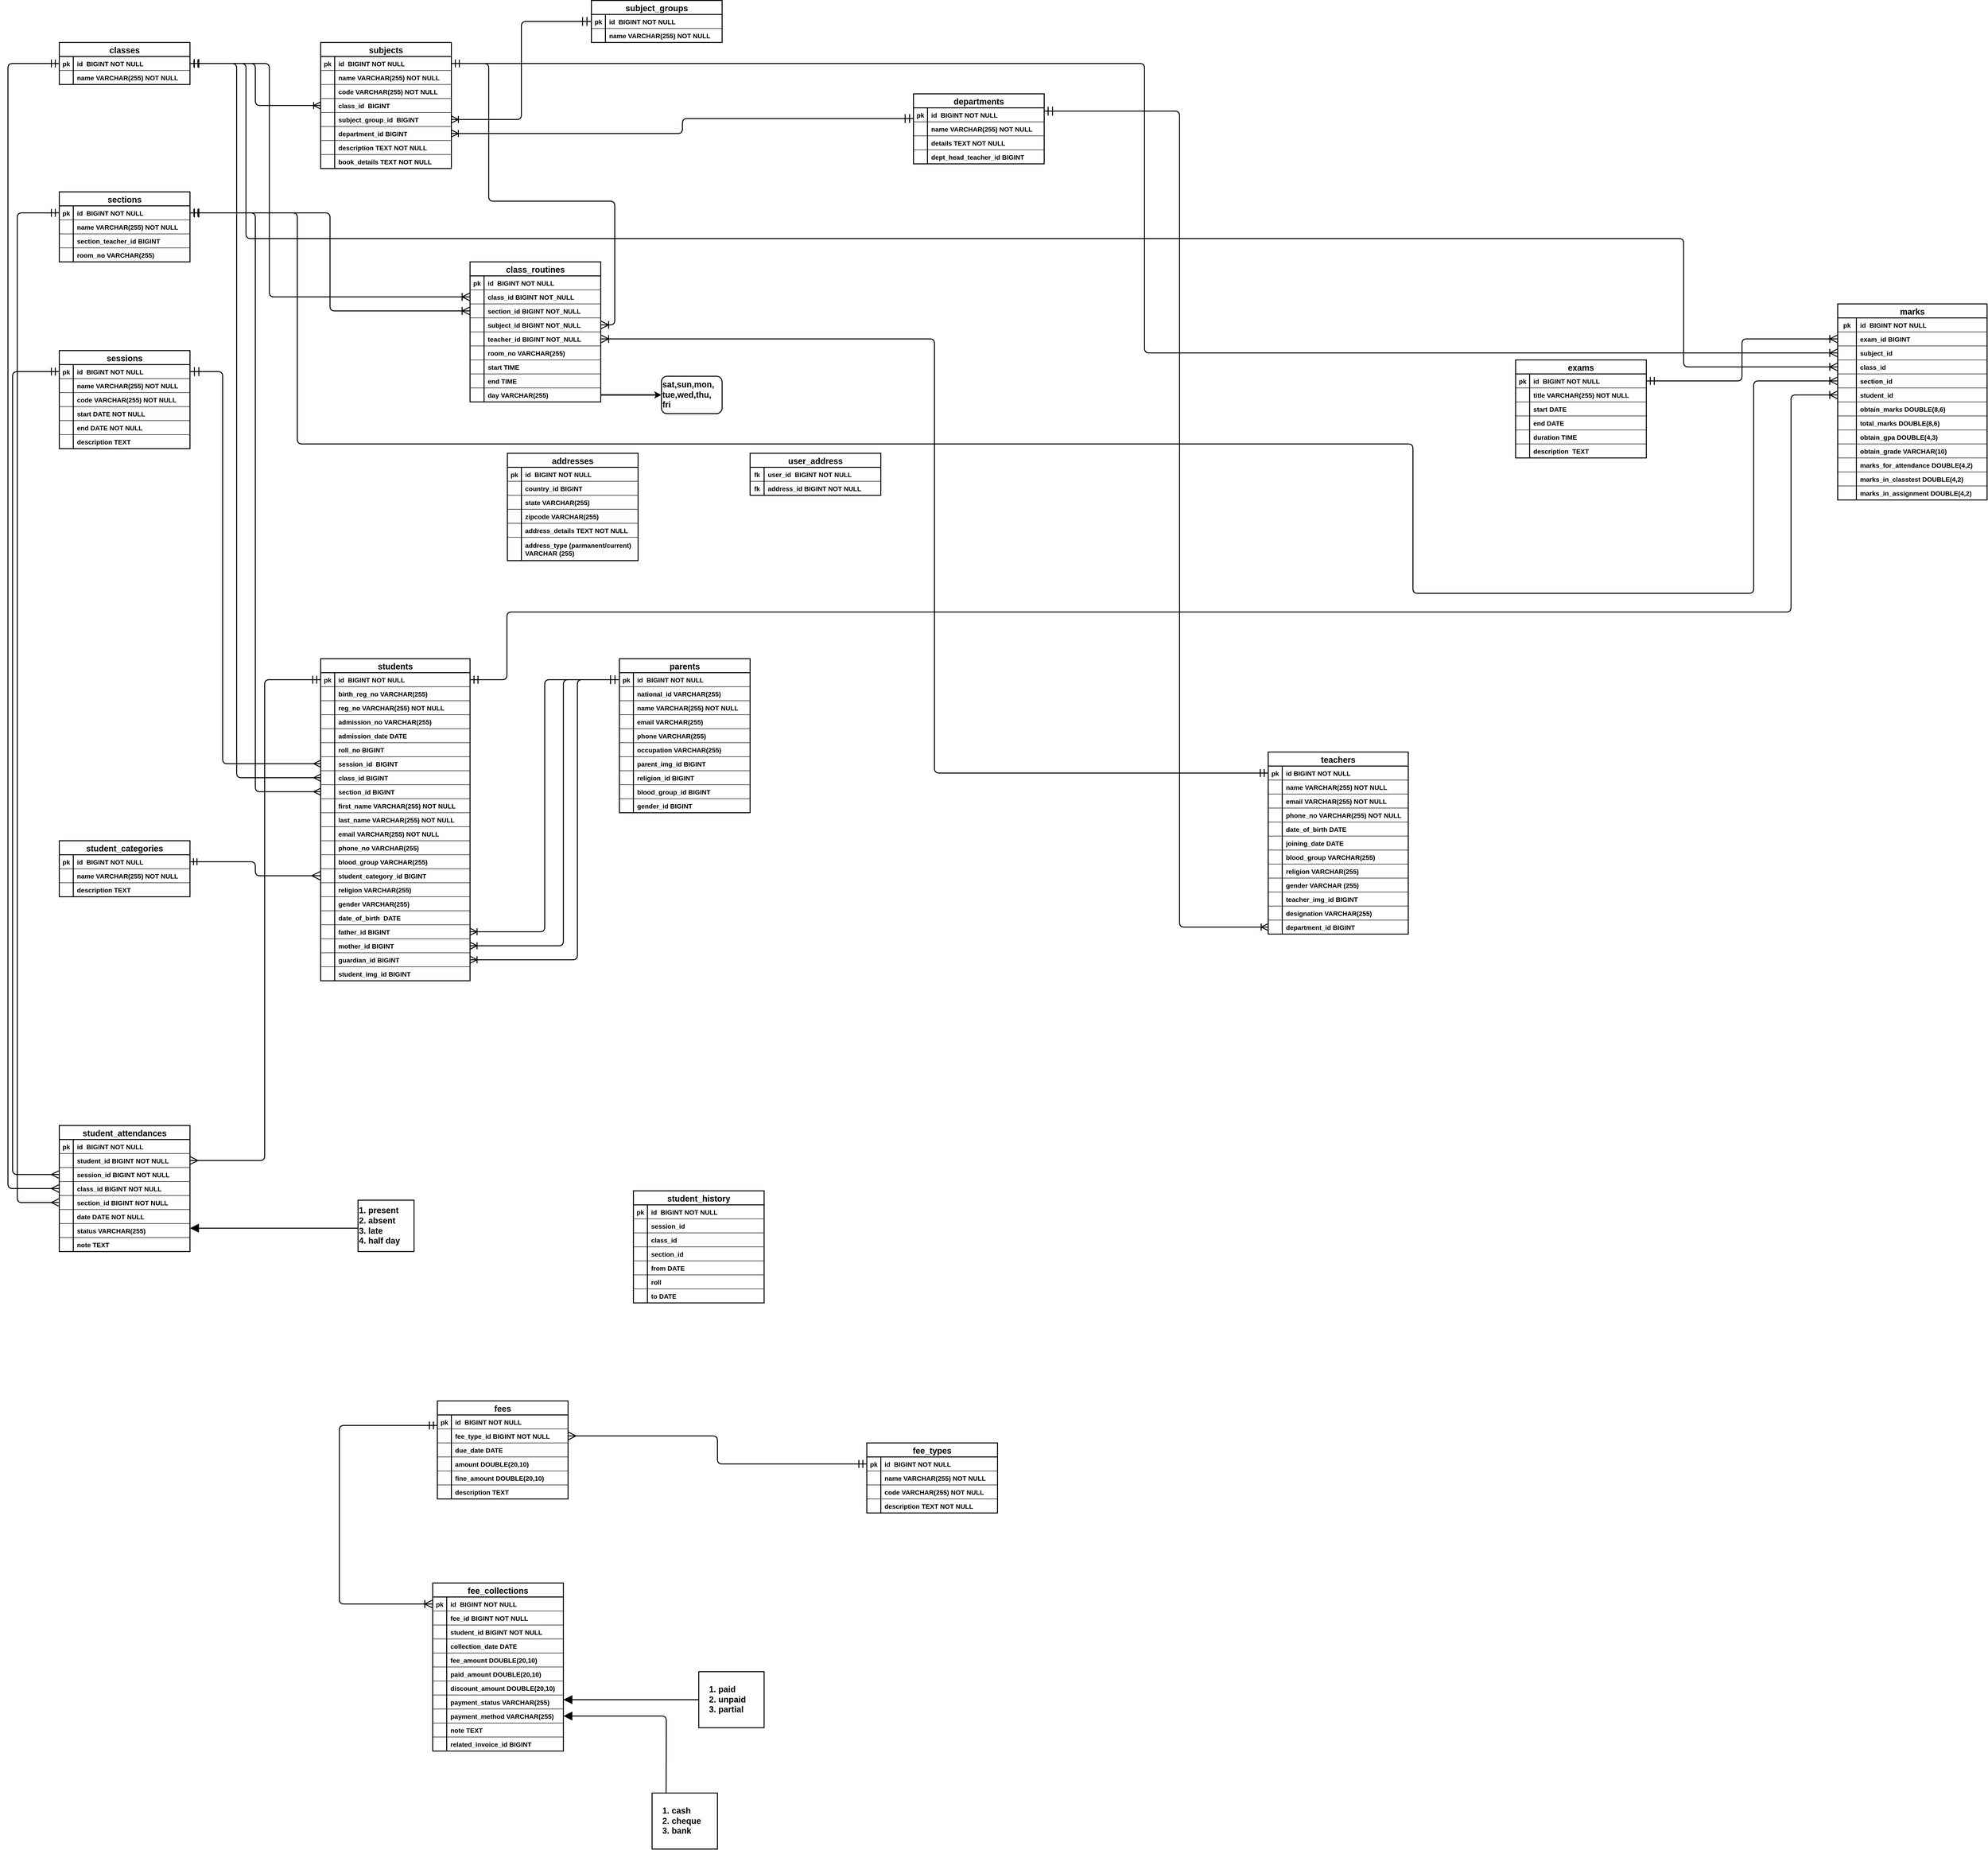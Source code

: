 <mxfile>
    <diagram name="Page-1" id="peGa-_d41YGlprjIMHgI">
        <mxGraphModel dx="1387" dy="669" grid="1" gridSize="10" guides="1" tooltips="1" connect="1" arrows="1" fold="1" page="1" pageScale="1" pageWidth="5000" pageHeight="5200" background="#ffffff" math="0" shadow="0">
            <root>
                <mxCell id="0"/>
                <mxCell id="1" parent="0"/>
                <mxCell id="128" value="sessions" style="shape=table;startSize=30;container=1;collapsible=1;childLayout=tableLayout;fixedRows=1;rowLines=0;fontStyle=1;align=center;resizeLast=1;labelBackgroundColor=default;labelBorderColor=none;strokeColor=#000000;strokeWidth=2;fontColor=default;fillColor=default;fontSize=18;" parent="1" vertex="1">
                    <mxGeometry x="160" y="860" width="280" height="210" as="geometry">
                        <mxRectangle x="140" y="610" width="140" height="30" as="alternateBounds"/>
                    </mxGeometry>
                </mxCell>
                <mxCell id="129" value="" style="shape=tableRow;horizontal=0;startSize=0;swimlaneHead=0;swimlaneBody=0;fillColor=none;collapsible=0;dropTarget=0;points=[[0,0.5],[1,0.5]];portConstraint=eastwest;top=0;left=0;right=0;bottom=1;labelBackgroundColor=default;labelBorderColor=none;strokeColor=#000000;strokeWidth=1;fontColor=default;fontStyle=1;fontSize=14;" parent="128" vertex="1">
                    <mxGeometry y="30" width="280" height="30" as="geometry"/>
                </mxCell>
                <mxCell id="130" value="pk" style="shape=partialRectangle;connectable=0;fillColor=none;top=0;left=0;bottom=0;right=0;fontStyle=1;overflow=hidden;labelBackgroundColor=none;labelBorderColor=none;strokeColor=default;strokeWidth=1;fontColor=#000000;fontSize=14;" parent="129" vertex="1">
                    <mxGeometry width="30" height="30" as="geometry">
                        <mxRectangle width="30" height="30" as="alternateBounds"/>
                    </mxGeometry>
                </mxCell>
                <mxCell id="131" value="id  BIGINT NOT NULL " style="shape=partialRectangle;connectable=0;fillColor=none;top=0;left=0;bottom=0;right=0;align=left;spacingLeft=6;fontStyle=1;overflow=hidden;labelBackgroundColor=none;labelBorderColor=none;strokeColor=default;strokeWidth=1;fontColor=#000000;fontSize=14;" parent="129" vertex="1">
                    <mxGeometry x="30" width="250" height="30" as="geometry">
                        <mxRectangle width="250" height="30" as="alternateBounds"/>
                    </mxGeometry>
                </mxCell>
                <mxCell id="169" value="" style="shape=tableRow;horizontal=0;startSize=0;swimlaneHead=0;swimlaneBody=0;fillColor=none;collapsible=0;dropTarget=0;points=[[0,0.5],[1,0.5]];portConstraint=eastwest;top=0;left=0;right=0;bottom=1;labelBackgroundColor=default;labelBorderColor=none;strokeColor=#000000;strokeWidth=1;fontColor=default;fontStyle=1;fontSize=14;" parent="128" vertex="1">
                    <mxGeometry y="60" width="280" height="30" as="geometry"/>
                </mxCell>
                <mxCell id="170" value="" style="shape=partialRectangle;connectable=0;fillColor=none;top=0;left=0;bottom=0;right=0;fontStyle=1;overflow=hidden;labelBackgroundColor=none;labelBorderColor=none;strokeColor=default;strokeWidth=1;fontColor=#000000;fontSize=14;" parent="169" vertex="1">
                    <mxGeometry width="30" height="30" as="geometry">
                        <mxRectangle width="30" height="30" as="alternateBounds"/>
                    </mxGeometry>
                </mxCell>
                <mxCell id="171" value="name VARCHAR(255) NOT NULL" style="shape=partialRectangle;connectable=0;fillColor=none;top=0;left=0;bottom=0;right=0;align=left;spacingLeft=6;fontStyle=1;overflow=hidden;labelBackgroundColor=none;labelBorderColor=none;strokeColor=default;strokeWidth=1;fontColor=#000000;fontSize=14;" parent="169" vertex="1">
                    <mxGeometry x="30" width="250" height="30" as="geometry">
                        <mxRectangle width="250" height="30" as="alternateBounds"/>
                    </mxGeometry>
                </mxCell>
                <mxCell id="172" value="" style="shape=tableRow;horizontal=0;startSize=0;swimlaneHead=0;swimlaneBody=0;fillColor=none;collapsible=0;dropTarget=0;points=[[0,0.5],[1,0.5]];portConstraint=eastwest;top=0;left=0;right=0;bottom=1;labelBackgroundColor=default;labelBorderColor=none;strokeColor=#000000;strokeWidth=1;fontColor=default;fontStyle=1;fontSize=14;" parent="128" vertex="1">
                    <mxGeometry y="90" width="280" height="30" as="geometry"/>
                </mxCell>
                <mxCell id="173" value="" style="shape=partialRectangle;connectable=0;fillColor=none;top=0;left=0;bottom=0;right=0;fontStyle=1;overflow=hidden;labelBackgroundColor=none;labelBorderColor=none;strokeColor=default;strokeWidth=1;fontColor=#000000;fontSize=14;" parent="172" vertex="1">
                    <mxGeometry width="30" height="30" as="geometry">
                        <mxRectangle width="30" height="30" as="alternateBounds"/>
                    </mxGeometry>
                </mxCell>
                <mxCell id="174" value="code VARCHAR(255) NOT NULL" style="shape=partialRectangle;connectable=0;fillColor=none;top=0;left=0;bottom=0;right=0;align=left;spacingLeft=6;fontStyle=1;overflow=hidden;labelBackgroundColor=none;labelBorderColor=none;strokeColor=default;strokeWidth=1;fontColor=#000000;fontSize=14;" parent="172" vertex="1">
                    <mxGeometry x="30" width="250" height="30" as="geometry">
                        <mxRectangle width="250" height="30" as="alternateBounds"/>
                    </mxGeometry>
                </mxCell>
                <mxCell id="175" value="" style="shape=tableRow;horizontal=0;startSize=0;swimlaneHead=0;swimlaneBody=0;fillColor=none;collapsible=0;dropTarget=0;points=[[0,0.5],[1,0.5]];portConstraint=eastwest;top=0;left=0;right=0;bottom=1;labelBackgroundColor=default;labelBorderColor=none;strokeColor=#000000;strokeWidth=1;fontColor=default;fontStyle=1;fontSize=14;" parent="128" vertex="1">
                    <mxGeometry y="120" width="280" height="30" as="geometry"/>
                </mxCell>
                <mxCell id="176" value="" style="shape=partialRectangle;connectable=0;fillColor=none;top=0;left=0;bottom=0;right=0;fontStyle=1;overflow=hidden;labelBackgroundColor=none;labelBorderColor=none;strokeColor=default;strokeWidth=1;fontColor=#000000;fontSize=14;" parent="175" vertex="1">
                    <mxGeometry width="30" height="30" as="geometry">
                        <mxRectangle width="30" height="30" as="alternateBounds"/>
                    </mxGeometry>
                </mxCell>
                <mxCell id="177" value="start DATE NOT NULL " style="shape=partialRectangle;connectable=0;fillColor=none;top=0;left=0;bottom=0;right=0;align=left;spacingLeft=6;fontStyle=1;overflow=hidden;labelBackgroundColor=none;labelBorderColor=none;strokeColor=default;strokeWidth=1;fontColor=#000000;fontSize=14;" parent="175" vertex="1">
                    <mxGeometry x="30" width="250" height="30" as="geometry">
                        <mxRectangle width="250" height="30" as="alternateBounds"/>
                    </mxGeometry>
                </mxCell>
                <mxCell id="197" value="" style="shape=tableRow;horizontal=0;startSize=0;swimlaneHead=0;swimlaneBody=0;fillColor=none;collapsible=0;dropTarget=0;points=[[0,0.5],[1,0.5]];portConstraint=eastwest;top=0;left=0;right=0;bottom=1;labelBackgroundColor=default;labelBorderColor=none;strokeColor=#000000;strokeWidth=1;fontColor=default;fontStyle=1;fontSize=14;" parent="128" vertex="1">
                    <mxGeometry y="150" width="280" height="30" as="geometry"/>
                </mxCell>
                <mxCell id="198" value="" style="shape=partialRectangle;connectable=0;fillColor=none;top=0;left=0;bottom=0;right=0;fontStyle=1;overflow=hidden;labelBackgroundColor=none;labelBorderColor=none;strokeColor=default;strokeWidth=1;fontColor=#000000;fontSize=14;" parent="197" vertex="1">
                    <mxGeometry width="30" height="30" as="geometry">
                        <mxRectangle width="30" height="30" as="alternateBounds"/>
                    </mxGeometry>
                </mxCell>
                <mxCell id="199" value="end DATE NOT NULL " style="shape=partialRectangle;connectable=0;fillColor=none;top=0;left=0;bottom=0;right=0;align=left;spacingLeft=6;fontStyle=1;overflow=hidden;labelBackgroundColor=none;labelBorderColor=none;strokeColor=default;strokeWidth=1;fontColor=#000000;fontSize=14;" parent="197" vertex="1">
                    <mxGeometry x="30" width="250" height="30" as="geometry">
                        <mxRectangle width="250" height="30" as="alternateBounds"/>
                    </mxGeometry>
                </mxCell>
                <mxCell id="178" value="" style="shape=tableRow;horizontal=0;startSize=0;swimlaneHead=0;swimlaneBody=0;fillColor=none;collapsible=0;dropTarget=0;points=[[0,0.5],[1,0.5]];portConstraint=eastwest;top=0;left=0;right=0;bottom=1;labelBackgroundColor=default;labelBorderColor=none;strokeColor=#000000;strokeWidth=1;fontColor=default;fontStyle=1;fontSize=14;" parent="128" vertex="1">
                    <mxGeometry y="180" width="280" height="30" as="geometry"/>
                </mxCell>
                <mxCell id="179" value="" style="shape=partialRectangle;connectable=0;fillColor=none;top=0;left=0;bottom=0;right=0;fontStyle=1;overflow=hidden;labelBackgroundColor=none;labelBorderColor=none;strokeColor=default;strokeWidth=1;fontColor=#000000;fontSize=14;" parent="178" vertex="1">
                    <mxGeometry width="30" height="30" as="geometry">
                        <mxRectangle width="30" height="30" as="alternateBounds"/>
                    </mxGeometry>
                </mxCell>
                <mxCell id="180" value="description TEXT" style="shape=partialRectangle;connectable=0;fillColor=none;top=0;left=0;bottom=0;right=0;align=left;spacingLeft=6;fontStyle=1;overflow=hidden;labelBackgroundColor=none;labelBorderColor=none;strokeColor=default;strokeWidth=1;fontColor=#000000;fontSize=14;" parent="178" vertex="1">
                    <mxGeometry x="30" width="250" height="30" as="geometry">
                        <mxRectangle width="250" height="30" as="alternateBounds"/>
                    </mxGeometry>
                </mxCell>
                <mxCell id="333" value="classes" style="shape=table;startSize=30;container=1;collapsible=1;childLayout=tableLayout;fixedRows=1;rowLines=0;fontStyle=1;align=center;resizeLast=1;labelBackgroundColor=default;labelBorderColor=none;strokeColor=#000000;strokeWidth=2;fontColor=default;fillColor=default;fontSize=18;" parent="1" vertex="1">
                    <mxGeometry x="160" y="200" width="280" height="90" as="geometry">
                        <mxRectangle x="140" y="610" width="140" height="30" as="alternateBounds"/>
                    </mxGeometry>
                </mxCell>
                <mxCell id="334" value="" style="shape=tableRow;horizontal=0;startSize=0;swimlaneHead=0;swimlaneBody=0;fillColor=none;collapsible=0;dropTarget=0;points=[[0,0.5],[1,0.5]];portConstraint=eastwest;top=0;left=0;right=0;bottom=1;labelBackgroundColor=default;labelBorderColor=none;strokeColor=#000000;strokeWidth=1;fontColor=default;fontStyle=1;fontSize=14;" parent="333" vertex="1">
                    <mxGeometry y="30" width="280" height="30" as="geometry"/>
                </mxCell>
                <mxCell id="335" value="pk" style="shape=partialRectangle;connectable=0;fillColor=none;top=0;left=0;bottom=0;right=0;fontStyle=1;overflow=hidden;labelBackgroundColor=none;labelBorderColor=none;strokeColor=default;strokeWidth=1;fontColor=#000000;fontSize=14;" parent="334" vertex="1">
                    <mxGeometry width="30" height="30" as="geometry">
                        <mxRectangle width="30" height="30" as="alternateBounds"/>
                    </mxGeometry>
                </mxCell>
                <mxCell id="336" value="id  BIGINT NOT NULL " style="shape=partialRectangle;connectable=0;fillColor=none;top=0;left=0;bottom=0;right=0;align=left;spacingLeft=6;fontStyle=1;overflow=hidden;labelBackgroundColor=none;labelBorderColor=none;strokeColor=default;strokeWidth=1;fontColor=#000000;fontSize=14;" parent="334" vertex="1">
                    <mxGeometry x="30" width="250" height="30" as="geometry">
                        <mxRectangle width="250" height="30" as="alternateBounds"/>
                    </mxGeometry>
                </mxCell>
                <mxCell id="337" value="" style="shape=tableRow;horizontal=0;startSize=0;swimlaneHead=0;swimlaneBody=0;fillColor=none;collapsible=0;dropTarget=0;points=[[0,0.5],[1,0.5]];portConstraint=eastwest;top=0;left=0;right=0;bottom=1;labelBackgroundColor=default;labelBorderColor=none;strokeColor=#000000;strokeWidth=1;fontColor=default;fontStyle=1;fontSize=14;" parent="333" vertex="1">
                    <mxGeometry y="60" width="280" height="30" as="geometry"/>
                </mxCell>
                <mxCell id="338" value="" style="shape=partialRectangle;connectable=0;fillColor=none;top=0;left=0;bottom=0;right=0;fontStyle=1;overflow=hidden;labelBackgroundColor=none;labelBorderColor=none;strokeColor=default;strokeWidth=1;fontColor=#000000;fontSize=14;" parent="337" vertex="1">
                    <mxGeometry width="30" height="30" as="geometry">
                        <mxRectangle width="30" height="30" as="alternateBounds"/>
                    </mxGeometry>
                </mxCell>
                <mxCell id="339" value="name VARCHAR(255) NOT NULL" style="shape=partialRectangle;connectable=0;fillColor=none;top=0;left=0;bottom=0;right=0;align=left;spacingLeft=6;fontStyle=1;overflow=hidden;labelBackgroundColor=none;labelBorderColor=none;strokeColor=default;strokeWidth=1;fontColor=#000000;fontSize=14;" parent="337" vertex="1">
                    <mxGeometry x="30" width="250" height="30" as="geometry">
                        <mxRectangle width="250" height="30" as="alternateBounds"/>
                    </mxGeometry>
                </mxCell>
                <mxCell id="352" value="sections" style="shape=table;startSize=30;container=1;collapsible=1;childLayout=tableLayout;fixedRows=1;rowLines=0;fontStyle=1;align=center;resizeLast=1;labelBackgroundColor=default;labelBorderColor=none;strokeColor=#000000;strokeWidth=2;fontColor=default;fillColor=default;fontSize=18;" parent="1" vertex="1">
                    <mxGeometry x="160" y="520" width="280" height="150" as="geometry">
                        <mxRectangle x="140" y="610" width="140" height="30" as="alternateBounds"/>
                    </mxGeometry>
                </mxCell>
                <mxCell id="353" value="" style="shape=tableRow;horizontal=0;startSize=0;swimlaneHead=0;swimlaneBody=0;fillColor=none;collapsible=0;dropTarget=0;points=[[0,0.5],[1,0.5]];portConstraint=eastwest;top=0;left=0;right=0;bottom=1;labelBackgroundColor=default;labelBorderColor=none;strokeColor=#000000;strokeWidth=1;fontColor=default;fontStyle=1;fontSize=14;" parent="352" vertex="1">
                    <mxGeometry y="30" width="280" height="30" as="geometry"/>
                </mxCell>
                <mxCell id="354" value="pk" style="shape=partialRectangle;connectable=0;fillColor=none;top=0;left=0;bottom=0;right=0;fontStyle=1;overflow=hidden;labelBackgroundColor=none;labelBorderColor=none;strokeColor=default;strokeWidth=1;fontColor=#000000;fontSize=14;" parent="353" vertex="1">
                    <mxGeometry width="30" height="30" as="geometry">
                        <mxRectangle width="30" height="30" as="alternateBounds"/>
                    </mxGeometry>
                </mxCell>
                <mxCell id="355" value="id  BIGINT NOT NULL " style="shape=partialRectangle;connectable=0;fillColor=none;top=0;left=0;bottom=0;right=0;align=left;spacingLeft=6;fontStyle=1;overflow=hidden;labelBackgroundColor=none;labelBorderColor=none;strokeColor=default;strokeWidth=1;fontColor=#000000;fontSize=14;" parent="353" vertex="1">
                    <mxGeometry x="30" width="250" height="30" as="geometry">
                        <mxRectangle width="250" height="30" as="alternateBounds"/>
                    </mxGeometry>
                </mxCell>
                <mxCell id="356" value="" style="shape=tableRow;horizontal=0;startSize=0;swimlaneHead=0;swimlaneBody=0;fillColor=none;collapsible=0;dropTarget=0;points=[[0,0.5],[1,0.5]];portConstraint=eastwest;top=0;left=0;right=0;bottom=1;labelBackgroundColor=default;labelBorderColor=none;strokeColor=#000000;strokeWidth=1;fontColor=default;fontStyle=1;fontSize=14;" parent="352" vertex="1">
                    <mxGeometry y="60" width="280" height="30" as="geometry"/>
                </mxCell>
                <mxCell id="357" value="" style="shape=partialRectangle;connectable=0;fillColor=none;top=0;left=0;bottom=0;right=0;fontStyle=1;overflow=hidden;labelBackgroundColor=none;labelBorderColor=none;strokeColor=default;strokeWidth=1;fontColor=#000000;fontSize=14;" parent="356" vertex="1">
                    <mxGeometry width="30" height="30" as="geometry">
                        <mxRectangle width="30" height="30" as="alternateBounds"/>
                    </mxGeometry>
                </mxCell>
                <mxCell id="358" value="name VARCHAR(255) NOT NULL" style="shape=partialRectangle;connectable=0;fillColor=none;top=0;left=0;bottom=0;right=0;align=left;spacingLeft=6;fontStyle=1;overflow=hidden;labelBackgroundColor=none;labelBorderColor=none;strokeColor=default;strokeWidth=1;fontColor=#000000;fontSize=14;" parent="356" vertex="1">
                    <mxGeometry x="30" width="250" height="30" as="geometry">
                        <mxRectangle width="250" height="30" as="alternateBounds"/>
                    </mxGeometry>
                </mxCell>
                <mxCell id="408" value="" style="shape=tableRow;horizontal=0;startSize=0;swimlaneHead=0;swimlaneBody=0;fillColor=none;collapsible=0;dropTarget=0;points=[[0,0.5],[1,0.5]];portConstraint=eastwest;top=0;left=0;right=0;bottom=1;labelBackgroundColor=default;labelBorderColor=none;strokeColor=#000000;strokeWidth=1;fontColor=default;fontStyle=1;fontSize=14;" parent="352" vertex="1">
                    <mxGeometry y="90" width="280" height="30" as="geometry"/>
                </mxCell>
                <mxCell id="409" value="" style="shape=partialRectangle;connectable=0;fillColor=none;top=0;left=0;bottom=0;right=0;fontStyle=1;overflow=hidden;labelBackgroundColor=none;labelBorderColor=none;strokeColor=default;strokeWidth=1;fontColor=#000000;fontSize=14;" parent="408" vertex="1">
                    <mxGeometry width="30" height="30" as="geometry">
                        <mxRectangle width="30" height="30" as="alternateBounds"/>
                    </mxGeometry>
                </mxCell>
                <mxCell id="410" value="section_teacher_id BIGINT" style="shape=partialRectangle;connectable=0;fillColor=none;top=0;left=0;bottom=0;right=0;align=left;spacingLeft=6;fontStyle=1;overflow=hidden;labelBackgroundColor=none;labelBorderColor=none;strokeColor=default;strokeWidth=1;fontColor=#000000;fontSize=14;" parent="408" vertex="1">
                    <mxGeometry x="30" width="250" height="30" as="geometry">
                        <mxRectangle width="250" height="30" as="alternateBounds"/>
                    </mxGeometry>
                </mxCell>
                <mxCell id="793" value="" style="shape=tableRow;horizontal=0;startSize=0;swimlaneHead=0;swimlaneBody=0;fillColor=none;collapsible=0;dropTarget=0;points=[[0,0.5],[1,0.5]];portConstraint=eastwest;top=0;left=0;right=0;bottom=1;labelBackgroundColor=default;labelBorderColor=none;strokeColor=#000000;strokeWidth=1;fontColor=default;fontStyle=1;fontSize=14;" parent="352" vertex="1">
                    <mxGeometry y="120" width="280" height="30" as="geometry"/>
                </mxCell>
                <mxCell id="794" value="" style="shape=partialRectangle;connectable=0;fillColor=none;top=0;left=0;bottom=0;right=0;fontStyle=1;overflow=hidden;labelBackgroundColor=none;labelBorderColor=none;strokeColor=default;strokeWidth=1;fontColor=#000000;fontSize=14;" parent="793" vertex="1">
                    <mxGeometry width="30" height="30" as="geometry">
                        <mxRectangle width="30" height="30" as="alternateBounds"/>
                    </mxGeometry>
                </mxCell>
                <mxCell id="795" value="room_no VARCHAR(255)" style="shape=partialRectangle;connectable=0;fillColor=none;top=0;left=0;bottom=0;right=0;align=left;spacingLeft=6;fontStyle=1;overflow=hidden;labelBackgroundColor=none;labelBorderColor=none;strokeColor=default;strokeWidth=1;fontColor=#000000;fontSize=14;" parent="793" vertex="1">
                    <mxGeometry x="30" width="250" height="30" as="geometry">
                        <mxRectangle width="250" height="30" as="alternateBounds"/>
                    </mxGeometry>
                </mxCell>
                <mxCell id="630" style="edgeStyle=orthogonalEdgeStyle;rounded=1;html=1;exitX=0;exitY=0.5;exitDx=0;exitDy=0;entryX=1;entryY=0.5;entryDx=0;entryDy=0;strokeColor=#000000;strokeWidth=2;startArrow=ERoneToMany;startFill=0;endArrow=ERmandOne;endFill=0;startSize=12;endSize=16;sourcePerimeterSpacing=12;targetPerimeterSpacing=6;" parent="1" source="369" target="334" edge="1">
                    <mxGeometry relative="1" as="geometry"/>
                </mxCell>
                <mxCell id="359" value="subjects" style="shape=table;startSize=30;container=1;collapsible=1;childLayout=tableLayout;fixedRows=1;rowLines=0;fontStyle=1;align=center;resizeLast=1;labelBackgroundColor=default;labelBorderColor=none;strokeColor=#000000;strokeWidth=2;fontColor=default;fillColor=default;fontSize=18;" parent="1" vertex="1">
                    <mxGeometry x="720" y="200" width="280" height="270" as="geometry">
                        <mxRectangle x="600" y="190" width="140" height="30" as="alternateBounds"/>
                    </mxGeometry>
                </mxCell>
                <mxCell id="360" value="" style="shape=tableRow;horizontal=0;startSize=0;swimlaneHead=0;swimlaneBody=0;fillColor=none;collapsible=0;dropTarget=0;points=[[0,0.5],[1,0.5]];portConstraint=eastwest;top=0;left=0;right=0;bottom=1;labelBackgroundColor=default;labelBorderColor=none;strokeColor=#000000;strokeWidth=1;fontColor=default;fontStyle=1;fontSize=14;" parent="359" vertex="1">
                    <mxGeometry y="30" width="280" height="30" as="geometry"/>
                </mxCell>
                <mxCell id="361" value="pk" style="shape=partialRectangle;connectable=0;fillColor=none;top=0;left=0;bottom=0;right=0;fontStyle=1;overflow=hidden;labelBackgroundColor=none;labelBorderColor=none;strokeColor=default;strokeWidth=1;fontColor=#000000;fontSize=14;" parent="360" vertex="1">
                    <mxGeometry width="30" height="30" as="geometry">
                        <mxRectangle width="30" height="30" as="alternateBounds"/>
                    </mxGeometry>
                </mxCell>
                <mxCell id="362" value="id  BIGINT NOT NULL " style="shape=partialRectangle;connectable=0;fillColor=none;top=0;left=0;bottom=0;right=0;align=left;spacingLeft=6;fontStyle=1;overflow=hidden;labelBackgroundColor=none;labelBorderColor=none;strokeColor=default;strokeWidth=1;fontColor=#000000;fontSize=14;" parent="360" vertex="1">
                    <mxGeometry x="30" width="250" height="30" as="geometry">
                        <mxRectangle width="250" height="30" as="alternateBounds"/>
                    </mxGeometry>
                </mxCell>
                <mxCell id="363" value="" style="shape=tableRow;horizontal=0;startSize=0;swimlaneHead=0;swimlaneBody=0;fillColor=none;collapsible=0;dropTarget=0;points=[[0,0.5],[1,0.5]];portConstraint=eastwest;top=0;left=0;right=0;bottom=1;labelBackgroundColor=default;labelBorderColor=none;strokeColor=#000000;strokeWidth=1;fontColor=default;fontStyle=1;fontSize=14;" parent="359" vertex="1">
                    <mxGeometry y="60" width="280" height="30" as="geometry"/>
                </mxCell>
                <mxCell id="364" value="" style="shape=partialRectangle;connectable=0;fillColor=none;top=0;left=0;bottom=0;right=0;fontStyle=1;overflow=hidden;labelBackgroundColor=none;labelBorderColor=none;strokeColor=default;strokeWidth=1;fontColor=#000000;fontSize=14;" parent="363" vertex="1">
                    <mxGeometry width="30" height="30" as="geometry">
                        <mxRectangle width="30" height="30" as="alternateBounds"/>
                    </mxGeometry>
                </mxCell>
                <mxCell id="365" value="name VARCHAR(255) NOT NULL" style="shape=partialRectangle;connectable=0;fillColor=none;top=0;left=0;bottom=0;right=0;align=left;spacingLeft=6;fontStyle=1;overflow=hidden;labelBackgroundColor=none;labelBorderColor=none;strokeColor=default;strokeWidth=1;fontColor=#000000;fontSize=14;" parent="363" vertex="1">
                    <mxGeometry x="30" width="250" height="30" as="geometry">
                        <mxRectangle width="250" height="30" as="alternateBounds"/>
                    </mxGeometry>
                </mxCell>
                <mxCell id="366" value="" style="shape=tableRow;horizontal=0;startSize=0;swimlaneHead=0;swimlaneBody=0;fillColor=none;collapsible=0;dropTarget=0;points=[[0,0.5],[1,0.5]];portConstraint=eastwest;top=0;left=0;right=0;bottom=1;labelBackgroundColor=default;labelBorderColor=none;strokeColor=#000000;strokeWidth=1;fontColor=default;fontStyle=1;fontSize=14;" parent="359" vertex="1">
                    <mxGeometry y="90" width="280" height="30" as="geometry"/>
                </mxCell>
                <mxCell id="367" value="" style="shape=partialRectangle;connectable=0;fillColor=none;top=0;left=0;bottom=0;right=0;fontStyle=1;overflow=hidden;labelBackgroundColor=none;labelBorderColor=none;strokeColor=default;strokeWidth=1;fontColor=#000000;fontSize=14;" parent="366" vertex="1">
                    <mxGeometry width="30" height="30" as="geometry">
                        <mxRectangle width="30" height="30" as="alternateBounds"/>
                    </mxGeometry>
                </mxCell>
                <mxCell id="368" value="code VARCHAR(255) NOT NULL" style="shape=partialRectangle;connectable=0;fillColor=none;top=0;left=0;bottom=0;right=0;align=left;spacingLeft=6;fontStyle=1;overflow=hidden;labelBackgroundColor=none;labelBorderColor=none;strokeColor=default;strokeWidth=1;fontColor=#000000;fontSize=14;" parent="366" vertex="1">
                    <mxGeometry x="30" width="250" height="30" as="geometry">
                        <mxRectangle width="250" height="30" as="alternateBounds"/>
                    </mxGeometry>
                </mxCell>
                <mxCell id="369" value="" style="shape=tableRow;horizontal=0;startSize=0;swimlaneHead=0;swimlaneBody=0;fillColor=none;collapsible=0;dropTarget=0;points=[[0,0.5],[1,0.5]];portConstraint=eastwest;top=0;left=0;right=0;bottom=1;labelBackgroundColor=default;labelBorderColor=none;strokeColor=#000000;strokeWidth=1;fontColor=default;fontStyle=1;fontSize=14;" parent="359" vertex="1">
                    <mxGeometry y="120" width="280" height="30" as="geometry"/>
                </mxCell>
                <mxCell id="370" value="" style="shape=partialRectangle;connectable=0;fillColor=none;top=0;left=0;bottom=0;right=0;fontStyle=1;overflow=hidden;labelBackgroundColor=none;labelBorderColor=none;strokeColor=default;strokeWidth=1;fontColor=#000000;fontSize=14;" parent="369" vertex="1">
                    <mxGeometry width="30" height="30" as="geometry">
                        <mxRectangle width="30" height="30" as="alternateBounds"/>
                    </mxGeometry>
                </mxCell>
                <mxCell id="371" value="class_id  BIGINT" style="shape=partialRectangle;connectable=0;fillColor=none;top=0;left=0;bottom=0;right=0;align=left;spacingLeft=6;fontStyle=1;overflow=hidden;labelBackgroundColor=none;labelBorderColor=none;strokeColor=default;strokeWidth=1;fontColor=#000000;fontSize=14;" parent="369" vertex="1">
                    <mxGeometry x="30" width="250" height="30" as="geometry">
                        <mxRectangle width="250" height="30" as="alternateBounds"/>
                    </mxGeometry>
                </mxCell>
                <mxCell id="727" value="" style="shape=tableRow;horizontal=0;startSize=0;swimlaneHead=0;swimlaneBody=0;fillColor=none;collapsible=0;dropTarget=0;points=[[0,0.5],[1,0.5]];portConstraint=eastwest;top=0;left=0;right=0;bottom=1;labelBackgroundColor=default;labelBorderColor=none;strokeColor=#000000;strokeWidth=1;fontColor=default;fontStyle=1;fontSize=14;" parent="359" vertex="1">
                    <mxGeometry y="150" width="280" height="30" as="geometry"/>
                </mxCell>
                <mxCell id="728" value="" style="shape=partialRectangle;connectable=0;fillColor=none;top=0;left=0;bottom=0;right=0;fontStyle=1;overflow=hidden;labelBackgroundColor=none;labelBorderColor=none;strokeColor=default;strokeWidth=1;fontColor=#000000;fontSize=14;" parent="727" vertex="1">
                    <mxGeometry width="30" height="30" as="geometry">
                        <mxRectangle width="30" height="30" as="alternateBounds"/>
                    </mxGeometry>
                </mxCell>
                <mxCell id="729" value="subject_group_id  BIGINT" style="shape=partialRectangle;connectable=0;fillColor=none;top=0;left=0;bottom=0;right=0;align=left;spacingLeft=6;fontStyle=1;overflow=hidden;labelBackgroundColor=none;labelBorderColor=none;strokeColor=default;strokeWidth=1;fontColor=#000000;fontSize=14;" parent="727" vertex="1">
                    <mxGeometry x="30" width="250" height="30" as="geometry">
                        <mxRectangle width="250" height="30" as="alternateBounds"/>
                    </mxGeometry>
                </mxCell>
                <mxCell id="741" value="" style="shape=tableRow;horizontal=0;startSize=0;swimlaneHead=0;swimlaneBody=0;fillColor=none;collapsible=0;dropTarget=0;points=[[0,0.5],[1,0.5]];portConstraint=eastwest;top=0;left=0;right=0;bottom=1;labelBackgroundColor=default;labelBorderColor=none;strokeColor=#000000;strokeWidth=1;fontColor=default;fontStyle=1;fontSize=14;" parent="359" vertex="1">
                    <mxGeometry y="180" width="280" height="30" as="geometry"/>
                </mxCell>
                <mxCell id="742" value="" style="shape=partialRectangle;connectable=0;fillColor=none;top=0;left=0;bottom=0;right=0;fontStyle=1;overflow=hidden;labelBackgroundColor=none;labelBorderColor=none;strokeColor=default;strokeWidth=1;fontColor=#000000;fontSize=14;" parent="741" vertex="1">
                    <mxGeometry width="30" height="30" as="geometry">
                        <mxRectangle width="30" height="30" as="alternateBounds"/>
                    </mxGeometry>
                </mxCell>
                <mxCell id="743" value="department_id BIGINT" style="shape=partialRectangle;connectable=0;fillColor=none;top=0;left=0;bottom=0;right=0;align=left;spacingLeft=6;fontStyle=1;overflow=hidden;labelBackgroundColor=none;labelBorderColor=none;strokeColor=default;strokeWidth=1;fontColor=#000000;fontSize=14;" parent="741" vertex="1">
                    <mxGeometry x="30" width="250" height="30" as="geometry">
                        <mxRectangle width="250" height="30" as="alternateBounds"/>
                    </mxGeometry>
                </mxCell>
                <mxCell id="375" value="" style="shape=tableRow;horizontal=0;startSize=0;swimlaneHead=0;swimlaneBody=0;fillColor=none;collapsible=0;dropTarget=0;points=[[0,0.5],[1,0.5]];portConstraint=eastwest;top=0;left=0;right=0;bottom=1;labelBackgroundColor=default;labelBorderColor=none;strokeColor=#000000;strokeWidth=1;fontColor=default;fontStyle=1;fontSize=14;" parent="359" vertex="1">
                    <mxGeometry y="210" width="280" height="30" as="geometry"/>
                </mxCell>
                <mxCell id="376" value="" style="shape=partialRectangle;connectable=0;fillColor=none;top=0;left=0;bottom=0;right=0;fontStyle=1;overflow=hidden;labelBackgroundColor=none;labelBorderColor=none;strokeColor=default;strokeWidth=1;fontColor=#000000;fontSize=14;" parent="375" vertex="1">
                    <mxGeometry width="30" height="30" as="geometry">
                        <mxRectangle width="30" height="30" as="alternateBounds"/>
                    </mxGeometry>
                </mxCell>
                <mxCell id="377" value="description TEXT NOT NULL" style="shape=partialRectangle;connectable=0;fillColor=none;top=0;left=0;bottom=0;right=0;align=left;spacingLeft=6;fontStyle=1;overflow=hidden;labelBackgroundColor=none;labelBorderColor=none;strokeColor=default;strokeWidth=1;fontColor=#000000;fontSize=14;" parent="375" vertex="1">
                    <mxGeometry x="30" width="250" height="30" as="geometry">
                        <mxRectangle width="250" height="30" as="alternateBounds"/>
                    </mxGeometry>
                </mxCell>
                <mxCell id="738" value="" style="shape=tableRow;horizontal=0;startSize=0;swimlaneHead=0;swimlaneBody=0;fillColor=none;collapsible=0;dropTarget=0;points=[[0,0.5],[1,0.5]];portConstraint=eastwest;top=0;left=0;right=0;bottom=1;labelBackgroundColor=default;labelBorderColor=none;strokeColor=#000000;strokeWidth=1;fontColor=default;fontStyle=1;fontSize=14;" parent="359" vertex="1">
                    <mxGeometry y="240" width="280" height="30" as="geometry"/>
                </mxCell>
                <mxCell id="739" value="" style="shape=partialRectangle;connectable=0;fillColor=none;top=0;left=0;bottom=0;right=0;fontStyle=1;overflow=hidden;labelBackgroundColor=none;labelBorderColor=none;strokeColor=default;strokeWidth=1;fontColor=#000000;fontSize=14;" parent="738" vertex="1">
                    <mxGeometry width="30" height="30" as="geometry">
                        <mxRectangle width="30" height="30" as="alternateBounds"/>
                    </mxGeometry>
                </mxCell>
                <mxCell id="740" value="book_details TEXT NOT NULL" style="shape=partialRectangle;connectable=0;fillColor=none;top=0;left=0;bottom=0;right=0;align=left;spacingLeft=6;fontStyle=1;overflow=hidden;labelBackgroundColor=none;labelBorderColor=none;strokeColor=default;strokeWidth=1;fontColor=#000000;fontSize=14;" parent="738" vertex="1">
                    <mxGeometry x="30" width="250" height="30" as="geometry">
                        <mxRectangle width="250" height="30" as="alternateBounds"/>
                    </mxGeometry>
                </mxCell>
                <mxCell id="378" value="students" style="shape=table;startSize=30;container=1;collapsible=1;childLayout=tableLayout;fixedRows=1;rowLines=0;fontStyle=1;align=center;resizeLast=1;labelBackgroundColor=default;labelBorderColor=none;strokeColor=#000000;strokeWidth=2;fontColor=default;fillColor=default;fontSize=18;" parent="1" vertex="1">
                    <mxGeometry x="720" y="1520" width="320" height="690" as="geometry">
                        <mxRectangle x="600" y="190" width="140" height="30" as="alternateBounds"/>
                    </mxGeometry>
                </mxCell>
                <mxCell id="379" value="" style="shape=tableRow;horizontal=0;startSize=0;swimlaneHead=0;swimlaneBody=0;fillColor=none;collapsible=0;dropTarget=0;points=[[0,0.5],[1,0.5]];portConstraint=eastwest;top=0;left=0;right=0;bottom=1;labelBackgroundColor=default;labelBorderColor=none;strokeColor=#000000;strokeWidth=1;fontColor=default;fontStyle=1;fontSize=14;" parent="378" vertex="1">
                    <mxGeometry y="30" width="320" height="30" as="geometry"/>
                </mxCell>
                <mxCell id="380" value="pk" style="shape=partialRectangle;connectable=0;fillColor=none;top=0;left=0;bottom=0;right=0;fontStyle=1;overflow=hidden;labelBackgroundColor=none;labelBorderColor=none;strokeColor=default;strokeWidth=1;fontColor=#000000;fontSize=14;" parent="379" vertex="1">
                    <mxGeometry width="30" height="30" as="geometry">
                        <mxRectangle width="30" height="30" as="alternateBounds"/>
                    </mxGeometry>
                </mxCell>
                <mxCell id="381" value="id  BIGINT NOT NULL " style="shape=partialRectangle;connectable=0;fillColor=none;top=0;left=0;bottom=0;right=0;align=left;spacingLeft=6;fontStyle=1;overflow=hidden;labelBackgroundColor=none;labelBorderColor=none;strokeColor=default;strokeWidth=1;fontColor=#000000;fontSize=14;" parent="379" vertex="1">
                    <mxGeometry x="30" width="290" height="30" as="geometry">
                        <mxRectangle width="290" height="30" as="alternateBounds"/>
                    </mxGeometry>
                </mxCell>
                <mxCell id="464" value="" style="shape=tableRow;horizontal=0;startSize=0;swimlaneHead=0;swimlaneBody=0;fillColor=none;collapsible=0;dropTarget=0;points=[[0,0.5],[1,0.5]];portConstraint=eastwest;top=0;left=0;right=0;bottom=1;labelBackgroundColor=default;labelBorderColor=none;strokeColor=#000000;strokeWidth=1;fontColor=default;fontStyle=1;fontSize=14;" parent="378" vertex="1">
                    <mxGeometry y="60" width="320" height="30" as="geometry"/>
                </mxCell>
                <mxCell id="465" value="" style="shape=partialRectangle;connectable=0;fillColor=none;top=0;left=0;bottom=0;right=0;fontStyle=1;overflow=hidden;labelBackgroundColor=none;labelBorderColor=none;strokeColor=default;strokeWidth=1;fontColor=#000000;fontSize=14;" parent="464" vertex="1">
                    <mxGeometry width="30" height="30" as="geometry">
                        <mxRectangle width="30" height="30" as="alternateBounds"/>
                    </mxGeometry>
                </mxCell>
                <mxCell id="466" value="birth_reg_no VARCHAR(255) " style="shape=partialRectangle;connectable=0;fillColor=none;top=0;left=0;bottom=0;right=0;align=left;spacingLeft=6;fontStyle=1;overflow=hidden;labelBackgroundColor=none;labelBorderColor=none;strokeColor=default;strokeWidth=1;fontColor=#000000;fontSize=14;" parent="464" vertex="1">
                    <mxGeometry x="30" width="290" height="30" as="geometry">
                        <mxRectangle width="290" height="30" as="alternateBounds"/>
                    </mxGeometry>
                </mxCell>
                <mxCell id="385" value="" style="shape=tableRow;horizontal=0;startSize=0;swimlaneHead=0;swimlaneBody=0;fillColor=none;collapsible=0;dropTarget=0;points=[[0,0.5],[1,0.5]];portConstraint=eastwest;top=0;left=0;right=0;bottom=1;labelBackgroundColor=default;labelBorderColor=none;strokeColor=#000000;strokeWidth=1;fontColor=default;fontStyle=1;fontSize=14;" parent="378" vertex="1">
                    <mxGeometry y="90" width="320" height="30" as="geometry"/>
                </mxCell>
                <mxCell id="386" value="" style="shape=partialRectangle;connectable=0;fillColor=none;top=0;left=0;bottom=0;right=0;fontStyle=1;overflow=hidden;labelBackgroundColor=none;labelBorderColor=none;strokeColor=default;strokeWidth=1;fontColor=#000000;fontSize=14;" parent="385" vertex="1">
                    <mxGeometry width="30" height="30" as="geometry">
                        <mxRectangle width="30" height="30" as="alternateBounds"/>
                    </mxGeometry>
                </mxCell>
                <mxCell id="387" value="reg_no VARCHAR(255) NOT NULL" style="shape=partialRectangle;connectable=0;fillColor=none;top=0;left=0;bottom=0;right=0;align=left;spacingLeft=6;fontStyle=1;overflow=hidden;labelBackgroundColor=none;labelBorderColor=none;strokeColor=default;strokeWidth=1;fontColor=#000000;fontSize=14;" parent="385" vertex="1">
                    <mxGeometry x="30" width="290" height="30" as="geometry">
                        <mxRectangle width="290" height="30" as="alternateBounds"/>
                    </mxGeometry>
                </mxCell>
                <mxCell id="382" value="" style="shape=tableRow;horizontal=0;startSize=0;swimlaneHead=0;swimlaneBody=0;fillColor=none;collapsible=0;dropTarget=0;points=[[0,0.5],[1,0.5]];portConstraint=eastwest;top=0;left=0;right=0;bottom=1;labelBackgroundColor=default;labelBorderColor=none;strokeColor=#000000;strokeWidth=1;fontColor=default;fontStyle=1;fontSize=14;" parent="378" vertex="1">
                    <mxGeometry y="120" width="320" height="30" as="geometry"/>
                </mxCell>
                <mxCell id="383" value="" style="shape=partialRectangle;connectable=0;fillColor=none;top=0;left=0;bottom=0;right=0;fontStyle=1;overflow=hidden;labelBackgroundColor=none;labelBorderColor=none;strokeColor=default;strokeWidth=1;fontColor=#000000;fontSize=14;" parent="382" vertex="1">
                    <mxGeometry width="30" height="30" as="geometry">
                        <mxRectangle width="30" height="30" as="alternateBounds"/>
                    </mxGeometry>
                </mxCell>
                <mxCell id="384" value="admission_no VARCHAR(255) " style="shape=partialRectangle;connectable=0;fillColor=none;top=0;left=0;bottom=0;right=0;align=left;spacingLeft=6;fontStyle=1;overflow=hidden;labelBackgroundColor=none;labelBorderColor=none;strokeColor=default;strokeWidth=1;fontColor=#000000;fontSize=14;" parent="382" vertex="1">
                    <mxGeometry x="30" width="290" height="30" as="geometry">
                        <mxRectangle width="290" height="30" as="alternateBounds"/>
                    </mxGeometry>
                </mxCell>
                <mxCell id="528" value="" style="shape=tableRow;horizontal=0;startSize=0;swimlaneHead=0;swimlaneBody=0;fillColor=none;collapsible=0;dropTarget=0;points=[[0,0.5],[1,0.5]];portConstraint=eastwest;top=0;left=0;right=0;bottom=1;labelBackgroundColor=default;labelBorderColor=none;strokeColor=#000000;strokeWidth=1;fontColor=default;fontStyle=1;fontSize=14;" parent="378" vertex="1">
                    <mxGeometry y="150" width="320" height="30" as="geometry"/>
                </mxCell>
                <mxCell id="529" value="" style="shape=partialRectangle;connectable=0;fillColor=none;top=0;left=0;bottom=0;right=0;fontStyle=1;overflow=hidden;labelBackgroundColor=none;labelBorderColor=none;strokeColor=default;strokeWidth=1;fontColor=#000000;fontSize=14;" parent="528" vertex="1">
                    <mxGeometry width="30" height="30" as="geometry">
                        <mxRectangle width="30" height="30" as="alternateBounds"/>
                    </mxGeometry>
                </mxCell>
                <mxCell id="530" value="admission_date DATE" style="shape=partialRectangle;connectable=0;fillColor=none;top=0;left=0;bottom=0;right=0;align=left;spacingLeft=6;fontStyle=1;overflow=hidden;labelBackgroundColor=none;labelBorderColor=none;strokeColor=default;strokeWidth=1;fontColor=#000000;fontSize=14;" parent="528" vertex="1">
                    <mxGeometry x="30" width="290" height="30" as="geometry">
                        <mxRectangle width="290" height="30" as="alternateBounds"/>
                    </mxGeometry>
                </mxCell>
                <mxCell id="522" value="" style="shape=tableRow;horizontal=0;startSize=0;swimlaneHead=0;swimlaneBody=0;fillColor=none;collapsible=0;dropTarget=0;points=[[0,0.5],[1,0.5]];portConstraint=eastwest;top=0;left=0;right=0;bottom=1;labelBackgroundColor=default;labelBorderColor=none;strokeColor=#000000;strokeWidth=1;fontColor=default;fontStyle=1;fontSize=14;" parent="378" vertex="1">
                    <mxGeometry y="180" width="320" height="30" as="geometry"/>
                </mxCell>
                <mxCell id="523" value="" style="shape=partialRectangle;connectable=0;fillColor=none;top=0;left=0;bottom=0;right=0;fontStyle=1;overflow=hidden;labelBackgroundColor=none;labelBorderColor=none;strokeColor=default;strokeWidth=1;fontColor=#000000;fontSize=14;" parent="522" vertex="1">
                    <mxGeometry width="30" height="30" as="geometry">
                        <mxRectangle width="30" height="30" as="alternateBounds"/>
                    </mxGeometry>
                </mxCell>
                <mxCell id="524" value="roll_no BIGINT " style="shape=partialRectangle;connectable=0;fillColor=none;top=0;left=0;bottom=0;right=0;align=left;spacingLeft=6;fontStyle=1;overflow=hidden;labelBackgroundColor=none;labelBorderColor=none;strokeColor=default;strokeWidth=1;fontColor=#000000;fontSize=14;" parent="522" vertex="1">
                    <mxGeometry x="30" width="290" height="30" as="geometry">
                        <mxRectangle width="290" height="30" as="alternateBounds"/>
                    </mxGeometry>
                </mxCell>
                <mxCell id="388" value="" style="shape=tableRow;horizontal=0;startSize=0;swimlaneHead=0;swimlaneBody=0;fillColor=none;collapsible=0;dropTarget=0;points=[[0,0.5],[1,0.5]];portConstraint=eastwest;top=0;left=0;right=0;bottom=1;labelBackgroundColor=default;labelBorderColor=none;strokeColor=#000000;strokeWidth=1;fontColor=default;fontStyle=1;fontSize=14;" parent="378" vertex="1">
                    <mxGeometry y="210" width="320" height="30" as="geometry"/>
                </mxCell>
                <mxCell id="389" value="" style="shape=partialRectangle;connectable=0;fillColor=none;top=0;left=0;bottom=0;right=0;fontStyle=1;overflow=hidden;labelBackgroundColor=none;labelBorderColor=none;strokeColor=default;strokeWidth=1;fontColor=#000000;fontSize=14;" parent="388" vertex="1">
                    <mxGeometry width="30" height="30" as="geometry">
                        <mxRectangle width="30" height="30" as="alternateBounds"/>
                    </mxGeometry>
                </mxCell>
                <mxCell id="390" value="session_id  BIGINT" style="shape=partialRectangle;connectable=0;fillColor=none;top=0;left=0;bottom=0;right=0;align=left;spacingLeft=6;fontStyle=1;overflow=hidden;labelBackgroundColor=none;labelBorderColor=none;strokeColor=default;strokeWidth=1;fontColor=#000000;fontSize=14;" parent="388" vertex="1">
                    <mxGeometry x="30" width="290" height="30" as="geometry">
                        <mxRectangle width="290" height="30" as="alternateBounds"/>
                    </mxGeometry>
                </mxCell>
                <mxCell id="391" value="" style="shape=tableRow;horizontal=0;startSize=0;swimlaneHead=0;swimlaneBody=0;fillColor=none;collapsible=0;dropTarget=0;points=[[0,0.5],[1,0.5]];portConstraint=eastwest;top=0;left=0;right=0;bottom=1;labelBackgroundColor=default;labelBorderColor=none;strokeColor=#000000;strokeWidth=1;fontColor=default;fontStyle=1;fontSize=14;" parent="378" vertex="1">
                    <mxGeometry y="240" width="320" height="30" as="geometry"/>
                </mxCell>
                <mxCell id="392" value="" style="shape=partialRectangle;connectable=0;fillColor=none;top=0;left=0;bottom=0;right=0;fontStyle=1;overflow=hidden;labelBackgroundColor=none;labelBorderColor=none;strokeColor=default;strokeWidth=1;fontColor=#000000;fontSize=14;" parent="391" vertex="1">
                    <mxGeometry width="30" height="30" as="geometry">
                        <mxRectangle width="30" height="30" as="alternateBounds"/>
                    </mxGeometry>
                </mxCell>
                <mxCell id="393" value="class_id BIGINT" style="shape=partialRectangle;connectable=0;fillColor=none;top=0;left=0;bottom=0;right=0;align=left;spacingLeft=6;fontStyle=1;overflow=hidden;labelBackgroundColor=none;labelBorderColor=none;strokeColor=default;strokeWidth=1;fontColor=#000000;fontSize=14;" parent="391" vertex="1">
                    <mxGeometry x="30" width="290" height="30" as="geometry">
                        <mxRectangle width="290" height="30" as="alternateBounds"/>
                    </mxGeometry>
                </mxCell>
                <mxCell id="428" value="" style="shape=tableRow;horizontal=0;startSize=0;swimlaneHead=0;swimlaneBody=0;fillColor=none;collapsible=0;dropTarget=0;points=[[0,0.5],[1,0.5]];portConstraint=eastwest;top=0;left=0;right=0;bottom=1;labelBackgroundColor=default;labelBorderColor=none;strokeColor=#000000;strokeWidth=1;fontColor=default;fontStyle=1;fontSize=14;" parent="378" vertex="1">
                    <mxGeometry y="270" width="320" height="30" as="geometry"/>
                </mxCell>
                <mxCell id="429" value="" style="shape=partialRectangle;connectable=0;fillColor=none;top=0;left=0;bottom=0;right=0;fontStyle=1;overflow=hidden;labelBackgroundColor=none;labelBorderColor=none;strokeColor=default;strokeWidth=1;fontColor=#000000;fontSize=14;" parent="428" vertex="1">
                    <mxGeometry width="30" height="30" as="geometry">
                        <mxRectangle width="30" height="30" as="alternateBounds"/>
                    </mxGeometry>
                </mxCell>
                <mxCell id="430" value="section_id BIGINT" style="shape=partialRectangle;connectable=0;fillColor=none;top=0;left=0;bottom=0;right=0;align=left;spacingLeft=6;fontStyle=1;overflow=hidden;labelBackgroundColor=none;labelBorderColor=none;strokeColor=default;strokeWidth=1;fontColor=#000000;fontSize=14;" parent="428" vertex="1">
                    <mxGeometry x="30" width="290" height="30" as="geometry">
                        <mxRectangle width="290" height="30" as="alternateBounds"/>
                    </mxGeometry>
                </mxCell>
                <mxCell id="431" value="" style="shape=tableRow;horizontal=0;startSize=0;swimlaneHead=0;swimlaneBody=0;fillColor=none;collapsible=0;dropTarget=0;points=[[0,0.5],[1,0.5]];portConstraint=eastwest;top=0;left=0;right=0;bottom=1;labelBackgroundColor=default;labelBorderColor=none;strokeColor=#000000;strokeWidth=1;fontColor=default;fontStyle=1;fontSize=14;" parent="378" vertex="1">
                    <mxGeometry y="300" width="320" height="30" as="geometry"/>
                </mxCell>
                <mxCell id="432" value="" style="shape=partialRectangle;connectable=0;fillColor=none;top=0;left=0;bottom=0;right=0;fontStyle=1;overflow=hidden;labelBackgroundColor=none;labelBorderColor=none;strokeColor=default;strokeWidth=1;fontColor=#000000;fontSize=14;" parent="431" vertex="1">
                    <mxGeometry width="30" height="30" as="geometry">
                        <mxRectangle width="30" height="30" as="alternateBounds"/>
                    </mxGeometry>
                </mxCell>
                <mxCell id="433" value="first_name VARCHAR(255) NOT NULL" style="shape=partialRectangle;connectable=0;fillColor=none;top=0;left=0;bottom=0;right=0;align=left;spacingLeft=6;fontStyle=1;overflow=hidden;labelBackgroundColor=none;labelBorderColor=none;strokeColor=default;strokeWidth=1;fontColor=#000000;fontSize=14;" parent="431" vertex="1">
                    <mxGeometry x="30" width="290" height="30" as="geometry">
                        <mxRectangle width="290" height="30" as="alternateBounds"/>
                    </mxGeometry>
                </mxCell>
                <mxCell id="525" value="" style="shape=tableRow;horizontal=0;startSize=0;swimlaneHead=0;swimlaneBody=0;fillColor=none;collapsible=0;dropTarget=0;points=[[0,0.5],[1,0.5]];portConstraint=eastwest;top=0;left=0;right=0;bottom=1;labelBackgroundColor=default;labelBorderColor=none;strokeColor=#000000;strokeWidth=1;fontColor=default;fontStyle=1;fontSize=14;" parent="378" vertex="1">
                    <mxGeometry y="330" width="320" height="30" as="geometry"/>
                </mxCell>
                <mxCell id="526" value="" style="shape=partialRectangle;connectable=0;fillColor=none;top=0;left=0;bottom=0;right=0;fontStyle=1;overflow=hidden;labelBackgroundColor=none;labelBorderColor=none;strokeColor=default;strokeWidth=1;fontColor=#000000;fontSize=14;" parent="525" vertex="1">
                    <mxGeometry width="30" height="30" as="geometry">
                        <mxRectangle width="30" height="30" as="alternateBounds"/>
                    </mxGeometry>
                </mxCell>
                <mxCell id="527" value="last_name VARCHAR(255) NOT NULL" style="shape=partialRectangle;connectable=0;fillColor=none;top=0;left=0;bottom=0;right=0;align=left;spacingLeft=6;fontStyle=1;overflow=hidden;labelBackgroundColor=none;labelBorderColor=none;strokeColor=default;strokeWidth=1;fontColor=#000000;fontSize=14;" parent="525" vertex="1">
                    <mxGeometry x="30" width="290" height="30" as="geometry">
                        <mxRectangle width="290" height="30" as="alternateBounds"/>
                    </mxGeometry>
                </mxCell>
                <mxCell id="434" value="" style="shape=tableRow;horizontal=0;startSize=0;swimlaneHead=0;swimlaneBody=0;fillColor=none;collapsible=0;dropTarget=0;points=[[0,0.5],[1,0.5]];portConstraint=eastwest;top=0;left=0;right=0;bottom=1;labelBackgroundColor=default;labelBorderColor=none;strokeColor=#000000;strokeWidth=1;fontColor=default;fontStyle=1;fontSize=14;" parent="378" vertex="1">
                    <mxGeometry y="360" width="320" height="30" as="geometry"/>
                </mxCell>
                <mxCell id="435" value="" style="shape=partialRectangle;connectable=0;fillColor=none;top=0;left=0;bottom=0;right=0;fontStyle=1;overflow=hidden;labelBackgroundColor=none;labelBorderColor=none;strokeColor=default;strokeWidth=1;fontColor=#000000;fontSize=14;" parent="434" vertex="1">
                    <mxGeometry width="30" height="30" as="geometry">
                        <mxRectangle width="30" height="30" as="alternateBounds"/>
                    </mxGeometry>
                </mxCell>
                <mxCell id="436" value="email VARCHAR(255) NOT NULL " style="shape=partialRectangle;connectable=0;fillColor=none;top=0;left=0;bottom=0;right=0;align=left;spacingLeft=6;fontStyle=1;overflow=hidden;labelBackgroundColor=none;labelBorderColor=none;strokeColor=default;strokeWidth=1;fontColor=#000000;fontSize=14;" parent="434" vertex="1">
                    <mxGeometry x="30" width="290" height="30" as="geometry">
                        <mxRectangle width="290" height="30" as="alternateBounds"/>
                    </mxGeometry>
                </mxCell>
                <mxCell id="437" value="" style="shape=tableRow;horizontal=0;startSize=0;swimlaneHead=0;swimlaneBody=0;fillColor=none;collapsible=0;dropTarget=0;points=[[0,0.5],[1,0.5]];portConstraint=eastwest;top=0;left=0;right=0;bottom=1;labelBackgroundColor=default;labelBorderColor=none;strokeColor=#000000;strokeWidth=1;fontColor=default;fontStyle=1;fontSize=14;" parent="378" vertex="1">
                    <mxGeometry y="390" width="320" height="30" as="geometry"/>
                </mxCell>
                <mxCell id="438" value="" style="shape=partialRectangle;connectable=0;fillColor=none;top=0;left=0;bottom=0;right=0;fontStyle=1;overflow=hidden;labelBackgroundColor=none;labelBorderColor=none;strokeColor=default;strokeWidth=1;fontColor=#000000;fontSize=14;" parent="437" vertex="1">
                    <mxGeometry width="30" height="30" as="geometry">
                        <mxRectangle width="30" height="30" as="alternateBounds"/>
                    </mxGeometry>
                </mxCell>
                <mxCell id="439" value="phone_no VARCHAR(255) " style="shape=partialRectangle;connectable=0;fillColor=none;top=0;left=0;bottom=0;right=0;align=left;spacingLeft=6;fontStyle=1;overflow=hidden;labelBackgroundColor=none;labelBorderColor=none;strokeColor=default;strokeWidth=1;fontColor=#000000;fontSize=14;" parent="437" vertex="1">
                    <mxGeometry x="30" width="290" height="30" as="geometry">
                        <mxRectangle width="290" height="30" as="alternateBounds"/>
                    </mxGeometry>
                </mxCell>
                <mxCell id="440" value="" style="shape=tableRow;horizontal=0;startSize=0;swimlaneHead=0;swimlaneBody=0;fillColor=none;collapsible=0;dropTarget=0;points=[[0,0.5],[1,0.5]];portConstraint=eastwest;top=0;left=0;right=0;bottom=1;labelBackgroundColor=default;labelBorderColor=none;strokeColor=#000000;strokeWidth=1;fontColor=default;fontStyle=1;fontSize=14;" parent="378" vertex="1">
                    <mxGeometry y="420" width="320" height="30" as="geometry"/>
                </mxCell>
                <mxCell id="441" value="" style="shape=partialRectangle;connectable=0;fillColor=none;top=0;left=0;bottom=0;right=0;fontStyle=1;overflow=hidden;labelBackgroundColor=none;labelBorderColor=none;strokeColor=default;strokeWidth=1;fontColor=#000000;fontSize=14;" parent="440" vertex="1">
                    <mxGeometry width="30" height="30" as="geometry">
                        <mxRectangle width="30" height="30" as="alternateBounds"/>
                    </mxGeometry>
                </mxCell>
                <mxCell id="442" value="blood_group VARCHAR(255)" style="shape=partialRectangle;connectable=0;fillColor=none;top=0;left=0;bottom=0;right=0;align=left;spacingLeft=6;fontStyle=1;overflow=hidden;labelBackgroundColor=none;labelBorderColor=none;strokeColor=default;strokeWidth=1;fontColor=#000000;fontSize=14;" parent="440" vertex="1">
                    <mxGeometry x="30" width="290" height="30" as="geometry">
                        <mxRectangle width="290" height="30" as="alternateBounds"/>
                    </mxGeometry>
                </mxCell>
                <mxCell id="443" value="" style="shape=tableRow;horizontal=0;startSize=0;swimlaneHead=0;swimlaneBody=0;fillColor=none;collapsible=0;dropTarget=0;points=[[0,0.5],[1,0.5]];portConstraint=eastwest;top=0;left=0;right=0;bottom=1;labelBackgroundColor=default;labelBorderColor=none;strokeColor=#000000;strokeWidth=1;fontColor=default;fontStyle=1;fontSize=14;" parent="378" vertex="1">
                    <mxGeometry y="450" width="320" height="30" as="geometry"/>
                </mxCell>
                <mxCell id="444" value="" style="shape=partialRectangle;connectable=0;fillColor=none;top=0;left=0;bottom=0;right=0;fontStyle=1;overflow=hidden;labelBackgroundColor=none;labelBorderColor=none;strokeColor=default;strokeWidth=1;fontColor=#000000;fontSize=14;" parent="443" vertex="1">
                    <mxGeometry width="30" height="30" as="geometry">
                        <mxRectangle width="30" height="30" as="alternateBounds"/>
                    </mxGeometry>
                </mxCell>
                <mxCell id="445" value="student_category_id BIGINT" style="shape=partialRectangle;connectable=0;fillColor=none;top=0;left=0;bottom=0;right=0;align=left;spacingLeft=6;fontStyle=1;overflow=hidden;labelBackgroundColor=none;labelBorderColor=none;strokeColor=default;strokeWidth=1;fontColor=#000000;fontSize=14;" parent="443" vertex="1">
                    <mxGeometry x="30" width="290" height="30" as="geometry">
                        <mxRectangle width="290" height="30" as="alternateBounds"/>
                    </mxGeometry>
                </mxCell>
                <mxCell id="446" value="" style="shape=tableRow;horizontal=0;startSize=0;swimlaneHead=0;swimlaneBody=0;fillColor=none;collapsible=0;dropTarget=0;points=[[0,0.5],[1,0.5]];portConstraint=eastwest;top=0;left=0;right=0;bottom=1;labelBackgroundColor=default;labelBorderColor=none;strokeColor=#000000;strokeWidth=1;fontColor=default;fontStyle=1;fontSize=14;" parent="378" vertex="1">
                    <mxGeometry y="480" width="320" height="30" as="geometry"/>
                </mxCell>
                <mxCell id="447" value="" style="shape=partialRectangle;connectable=0;fillColor=none;top=0;left=0;bottom=0;right=0;fontStyle=1;overflow=hidden;labelBackgroundColor=none;labelBorderColor=none;strokeColor=default;strokeWidth=1;fontColor=#000000;fontSize=14;" parent="446" vertex="1">
                    <mxGeometry width="30" height="30" as="geometry">
                        <mxRectangle width="30" height="30" as="alternateBounds"/>
                    </mxGeometry>
                </mxCell>
                <mxCell id="448" value="religion VARCHAR(255)" style="shape=partialRectangle;connectable=0;fillColor=none;top=0;left=0;bottom=0;right=0;align=left;spacingLeft=6;fontStyle=1;overflow=hidden;labelBackgroundColor=none;labelBorderColor=none;strokeColor=default;strokeWidth=1;fontColor=#000000;fontSize=14;" parent="446" vertex="1">
                    <mxGeometry x="30" width="290" height="30" as="geometry">
                        <mxRectangle width="290" height="30" as="alternateBounds"/>
                    </mxGeometry>
                </mxCell>
                <mxCell id="531" value="" style="shape=tableRow;horizontal=0;startSize=0;swimlaneHead=0;swimlaneBody=0;fillColor=none;collapsible=0;dropTarget=0;points=[[0,0.5],[1,0.5]];portConstraint=eastwest;top=0;left=0;right=0;bottom=1;labelBackgroundColor=default;labelBorderColor=none;strokeColor=#000000;strokeWidth=1;fontColor=default;fontStyle=1;fontSize=14;" parent="378" vertex="1">
                    <mxGeometry y="510" width="320" height="30" as="geometry"/>
                </mxCell>
                <mxCell id="532" value="" style="shape=partialRectangle;connectable=0;fillColor=none;top=0;left=0;bottom=0;right=0;fontStyle=1;overflow=hidden;labelBackgroundColor=none;labelBorderColor=none;strokeColor=default;strokeWidth=1;fontColor=#000000;fontSize=14;" parent="531" vertex="1">
                    <mxGeometry width="30" height="30" as="geometry">
                        <mxRectangle width="30" height="30" as="alternateBounds"/>
                    </mxGeometry>
                </mxCell>
                <mxCell id="533" value="gender VARCHAR(255)" style="shape=partialRectangle;connectable=0;fillColor=none;top=0;left=0;bottom=0;right=0;align=left;spacingLeft=6;fontStyle=1;overflow=hidden;labelBackgroundColor=none;labelBorderColor=none;strokeColor=default;strokeWidth=1;fontColor=#000000;fontSize=14;" parent="531" vertex="1">
                    <mxGeometry x="30" width="290" height="30" as="geometry">
                        <mxRectangle width="290" height="30" as="alternateBounds"/>
                    </mxGeometry>
                </mxCell>
                <mxCell id="449" value="" style="shape=tableRow;horizontal=0;startSize=0;swimlaneHead=0;swimlaneBody=0;fillColor=none;collapsible=0;dropTarget=0;points=[[0,0.5],[1,0.5]];portConstraint=eastwest;top=0;left=0;right=0;bottom=1;labelBackgroundColor=default;labelBorderColor=none;strokeColor=#000000;strokeWidth=1;fontColor=default;fontStyle=1;fontSize=14;" parent="378" vertex="1">
                    <mxGeometry y="540" width="320" height="30" as="geometry"/>
                </mxCell>
                <mxCell id="450" value="" style="shape=partialRectangle;connectable=0;fillColor=none;top=0;left=0;bottom=0;right=0;fontStyle=1;overflow=hidden;labelBackgroundColor=none;labelBorderColor=none;strokeColor=default;strokeWidth=1;fontColor=#000000;fontSize=14;" parent="449" vertex="1">
                    <mxGeometry width="30" height="30" as="geometry">
                        <mxRectangle width="30" height="30" as="alternateBounds"/>
                    </mxGeometry>
                </mxCell>
                <mxCell id="451" value="date_of_birth  DATE" style="shape=partialRectangle;connectable=0;fillColor=none;top=0;left=0;bottom=0;right=0;align=left;spacingLeft=6;fontStyle=1;overflow=hidden;labelBackgroundColor=none;labelBorderColor=none;strokeColor=default;strokeWidth=1;fontColor=#000000;fontSize=14;" parent="449" vertex="1">
                    <mxGeometry x="30" width="290" height="30" as="geometry">
                        <mxRectangle width="290" height="30" as="alternateBounds"/>
                    </mxGeometry>
                </mxCell>
                <mxCell id="452" value="" style="shape=tableRow;horizontal=0;startSize=0;swimlaneHead=0;swimlaneBody=0;fillColor=none;collapsible=0;dropTarget=0;points=[[0,0.5],[1,0.5]];portConstraint=eastwest;top=0;left=0;right=0;bottom=1;labelBackgroundColor=default;labelBorderColor=none;strokeColor=#000000;strokeWidth=1;fontColor=default;fontStyle=1;fontSize=14;" parent="378" vertex="1">
                    <mxGeometry y="570" width="320" height="30" as="geometry"/>
                </mxCell>
                <mxCell id="453" value="" style="shape=partialRectangle;connectable=0;fillColor=none;top=0;left=0;bottom=0;right=0;fontStyle=1;overflow=hidden;labelBackgroundColor=none;labelBorderColor=none;strokeColor=default;strokeWidth=1;fontColor=#000000;fontSize=14;" parent="452" vertex="1">
                    <mxGeometry width="30" height="30" as="geometry">
                        <mxRectangle width="30" height="30" as="alternateBounds"/>
                    </mxGeometry>
                </mxCell>
                <mxCell id="454" value="father_id BIGINT" style="shape=partialRectangle;connectable=0;fillColor=none;top=0;left=0;bottom=0;right=0;align=left;spacingLeft=6;fontStyle=1;overflow=hidden;labelBackgroundColor=none;labelBorderColor=none;strokeColor=default;strokeWidth=1;fontColor=#000000;fontSize=14;" parent="452" vertex="1">
                    <mxGeometry x="30" width="290" height="30" as="geometry">
                        <mxRectangle width="290" height="30" as="alternateBounds"/>
                    </mxGeometry>
                </mxCell>
                <mxCell id="455" value="" style="shape=tableRow;horizontal=0;startSize=0;swimlaneHead=0;swimlaneBody=0;fillColor=none;collapsible=0;dropTarget=0;points=[[0,0.5],[1,0.5]];portConstraint=eastwest;top=0;left=0;right=0;bottom=1;labelBackgroundColor=default;labelBorderColor=none;strokeColor=#000000;strokeWidth=1;fontColor=default;fontStyle=1;fontSize=14;" parent="378" vertex="1">
                    <mxGeometry y="600" width="320" height="30" as="geometry"/>
                </mxCell>
                <mxCell id="456" value="" style="shape=partialRectangle;connectable=0;fillColor=none;top=0;left=0;bottom=0;right=0;fontStyle=1;overflow=hidden;labelBackgroundColor=none;labelBorderColor=none;strokeColor=default;strokeWidth=1;fontColor=#000000;fontSize=14;" parent="455" vertex="1">
                    <mxGeometry width="30" height="30" as="geometry">
                        <mxRectangle width="30" height="30" as="alternateBounds"/>
                    </mxGeometry>
                </mxCell>
                <mxCell id="457" value="mother_id BIGINT" style="shape=partialRectangle;connectable=0;fillColor=none;top=0;left=0;bottom=0;right=0;align=left;spacingLeft=6;fontStyle=1;overflow=hidden;labelBackgroundColor=none;labelBorderColor=none;strokeColor=default;strokeWidth=1;fontColor=#000000;fontSize=14;" parent="455" vertex="1">
                    <mxGeometry x="30" width="290" height="30" as="geometry">
                        <mxRectangle width="290" height="30" as="alternateBounds"/>
                    </mxGeometry>
                </mxCell>
                <mxCell id="458" value="" style="shape=tableRow;horizontal=0;startSize=0;swimlaneHead=0;swimlaneBody=0;fillColor=none;collapsible=0;dropTarget=0;points=[[0,0.5],[1,0.5]];portConstraint=eastwest;top=0;left=0;right=0;bottom=1;labelBackgroundColor=default;labelBorderColor=none;strokeColor=#000000;strokeWidth=1;fontColor=default;fontStyle=1;fontSize=14;" parent="378" vertex="1">
                    <mxGeometry y="630" width="320" height="30" as="geometry"/>
                </mxCell>
                <mxCell id="459" value="" style="shape=partialRectangle;connectable=0;fillColor=none;top=0;left=0;bottom=0;right=0;fontStyle=1;overflow=hidden;labelBackgroundColor=none;labelBorderColor=none;strokeColor=default;strokeWidth=1;fontColor=#000000;fontSize=14;" parent="458" vertex="1">
                    <mxGeometry width="30" height="30" as="geometry">
                        <mxRectangle width="30" height="30" as="alternateBounds"/>
                    </mxGeometry>
                </mxCell>
                <mxCell id="460" value="guardian_id BIGINT" style="shape=partialRectangle;connectable=0;fillColor=none;top=0;left=0;bottom=0;right=0;align=left;spacingLeft=6;fontStyle=1;overflow=hidden;labelBackgroundColor=none;labelBorderColor=none;strokeColor=default;strokeWidth=1;fontColor=#000000;fontSize=14;" parent="458" vertex="1">
                    <mxGeometry x="30" width="290" height="30" as="geometry">
                        <mxRectangle width="290" height="30" as="alternateBounds"/>
                    </mxGeometry>
                </mxCell>
                <mxCell id="461" value="" style="shape=tableRow;horizontal=0;startSize=0;swimlaneHead=0;swimlaneBody=0;fillColor=none;collapsible=0;dropTarget=0;points=[[0,0.5],[1,0.5]];portConstraint=eastwest;top=0;left=0;right=0;bottom=1;labelBackgroundColor=default;labelBorderColor=none;strokeColor=#000000;strokeWidth=1;fontColor=default;fontStyle=1;fontSize=14;" parent="378" vertex="1">
                    <mxGeometry y="660" width="320" height="30" as="geometry"/>
                </mxCell>
                <mxCell id="462" value="" style="shape=partialRectangle;connectable=0;fillColor=none;top=0;left=0;bottom=0;right=0;fontStyle=1;overflow=hidden;labelBackgroundColor=none;labelBorderColor=none;strokeColor=default;strokeWidth=1;fontColor=#000000;fontSize=14;" parent="461" vertex="1">
                    <mxGeometry width="30" height="30" as="geometry">
                        <mxRectangle width="30" height="30" as="alternateBounds"/>
                    </mxGeometry>
                </mxCell>
                <mxCell id="463" value="student_img_id BIGINT" style="shape=partialRectangle;connectable=0;fillColor=none;top=0;left=0;bottom=0;right=0;align=left;spacingLeft=6;fontStyle=1;overflow=hidden;labelBackgroundColor=none;labelBorderColor=none;strokeColor=default;strokeWidth=1;fontColor=#000000;fontSize=14;" parent="461" vertex="1">
                    <mxGeometry x="30" width="290" height="30" as="geometry">
                        <mxRectangle width="290" height="30" as="alternateBounds"/>
                    </mxGeometry>
                </mxCell>
                <mxCell id="534" value="addresses" style="shape=table;startSize=30;container=1;collapsible=1;childLayout=tableLayout;fixedRows=1;rowLines=0;fontStyle=1;align=center;resizeLast=1;labelBackgroundColor=default;labelBorderColor=none;strokeColor=#000000;strokeWidth=2;fontColor=default;fillColor=default;fontSize=18;" parent="1" vertex="1">
                    <mxGeometry x="1120" y="1080" width="280" height="230" as="geometry">
                        <mxRectangle x="140" y="610" width="140" height="30" as="alternateBounds"/>
                    </mxGeometry>
                </mxCell>
                <mxCell id="535" value="" style="shape=tableRow;horizontal=0;startSize=0;swimlaneHead=0;swimlaneBody=0;fillColor=none;collapsible=0;dropTarget=0;points=[[0,0.5],[1,0.5]];portConstraint=eastwest;top=0;left=0;right=0;bottom=1;labelBackgroundColor=default;labelBorderColor=none;strokeColor=#000000;strokeWidth=1;fontColor=default;fontStyle=1;fontSize=14;" parent="534" vertex="1">
                    <mxGeometry y="30" width="280" height="30" as="geometry"/>
                </mxCell>
                <mxCell id="536" value="pk" style="shape=partialRectangle;connectable=0;fillColor=none;top=0;left=0;bottom=0;right=0;fontStyle=1;overflow=hidden;labelBackgroundColor=none;labelBorderColor=none;strokeColor=default;strokeWidth=1;fontColor=#000000;fontSize=14;" parent="535" vertex="1">
                    <mxGeometry width="30" height="30" as="geometry">
                        <mxRectangle width="30" height="30" as="alternateBounds"/>
                    </mxGeometry>
                </mxCell>
                <mxCell id="537" value="id  BIGINT NOT NULL " style="shape=partialRectangle;connectable=0;fillColor=none;top=0;left=0;bottom=0;right=0;align=left;spacingLeft=6;fontStyle=1;overflow=hidden;labelBackgroundColor=none;labelBorderColor=none;strokeColor=default;strokeWidth=1;fontColor=#000000;fontSize=14;" parent="535" vertex="1">
                    <mxGeometry x="30" width="250" height="30" as="geometry">
                        <mxRectangle width="250" height="30" as="alternateBounds"/>
                    </mxGeometry>
                </mxCell>
                <mxCell id="553" value="" style="shape=tableRow;horizontal=0;startSize=0;swimlaneHead=0;swimlaneBody=0;fillColor=none;collapsible=0;dropTarget=0;points=[[0,0.5],[1,0.5]];portConstraint=eastwest;top=0;left=0;right=0;bottom=1;labelBackgroundColor=default;labelBorderColor=none;strokeColor=#000000;strokeWidth=1;fontColor=default;fontStyle=1;fontSize=14;" parent="534" vertex="1">
                    <mxGeometry y="60" width="280" height="30" as="geometry"/>
                </mxCell>
                <mxCell id="554" value="" style="shape=partialRectangle;connectable=0;fillColor=none;top=0;left=0;bottom=0;right=0;fontStyle=1;overflow=hidden;labelBackgroundColor=none;labelBorderColor=none;strokeColor=default;strokeWidth=1;fontColor=#000000;fontSize=14;" parent="553" vertex="1">
                    <mxGeometry width="30" height="30" as="geometry">
                        <mxRectangle width="30" height="30" as="alternateBounds"/>
                    </mxGeometry>
                </mxCell>
                <mxCell id="555" value="country_id BIGINT " style="shape=partialRectangle;connectable=0;fillColor=none;top=0;left=0;bottom=0;right=0;align=left;spacingLeft=6;fontStyle=1;overflow=hidden;labelBackgroundColor=none;labelBorderColor=none;strokeColor=default;strokeWidth=1;fontColor=#000000;fontSize=14;" parent="553" vertex="1">
                    <mxGeometry x="30" width="250" height="30" as="geometry">
                        <mxRectangle width="250" height="30" as="alternateBounds"/>
                    </mxGeometry>
                </mxCell>
                <mxCell id="538" value="" style="shape=tableRow;horizontal=0;startSize=0;swimlaneHead=0;swimlaneBody=0;fillColor=none;collapsible=0;dropTarget=0;points=[[0,0.5],[1,0.5]];portConstraint=eastwest;top=0;left=0;right=0;bottom=1;labelBackgroundColor=default;labelBorderColor=none;strokeColor=#000000;strokeWidth=1;fontColor=default;fontStyle=1;fontSize=14;" parent="534" vertex="1">
                    <mxGeometry y="90" width="280" height="30" as="geometry"/>
                </mxCell>
                <mxCell id="539" value="" style="shape=partialRectangle;connectable=0;fillColor=none;top=0;left=0;bottom=0;right=0;fontStyle=1;overflow=hidden;labelBackgroundColor=none;labelBorderColor=none;strokeColor=default;strokeWidth=1;fontColor=#000000;fontSize=14;" parent="538" vertex="1">
                    <mxGeometry width="30" height="30" as="geometry">
                        <mxRectangle width="30" height="30" as="alternateBounds"/>
                    </mxGeometry>
                </mxCell>
                <mxCell id="540" value="state VARCHAR(255) " style="shape=partialRectangle;connectable=0;fillColor=none;top=0;left=0;bottom=0;right=0;align=left;spacingLeft=6;fontStyle=1;overflow=hidden;labelBackgroundColor=none;labelBorderColor=none;strokeColor=default;strokeWidth=1;fontColor=#000000;fontSize=14;" parent="538" vertex="1">
                    <mxGeometry x="30" width="250" height="30" as="geometry">
                        <mxRectangle width="250" height="30" as="alternateBounds"/>
                    </mxGeometry>
                </mxCell>
                <mxCell id="556" value="" style="shape=tableRow;horizontal=0;startSize=0;swimlaneHead=0;swimlaneBody=0;fillColor=none;collapsible=0;dropTarget=0;points=[[0,0.5],[1,0.5]];portConstraint=eastwest;top=0;left=0;right=0;bottom=1;labelBackgroundColor=default;labelBorderColor=none;strokeColor=#000000;strokeWidth=1;fontColor=default;fontStyle=1;fontSize=14;" parent="534" vertex="1">
                    <mxGeometry y="120" width="280" height="30" as="geometry"/>
                </mxCell>
                <mxCell id="557" value="" style="shape=partialRectangle;connectable=0;fillColor=none;top=0;left=0;bottom=0;right=0;fontStyle=1;overflow=hidden;labelBackgroundColor=none;labelBorderColor=none;strokeColor=default;strokeWidth=1;fontColor=#000000;fontSize=14;" parent="556" vertex="1">
                    <mxGeometry width="30" height="30" as="geometry">
                        <mxRectangle width="30" height="30" as="alternateBounds"/>
                    </mxGeometry>
                </mxCell>
                <mxCell id="558" value="zipcode VARCHAR(255)" style="shape=partialRectangle;connectable=0;fillColor=none;top=0;left=0;bottom=0;right=0;align=left;spacingLeft=6;fontStyle=1;overflow=hidden;labelBackgroundColor=none;labelBorderColor=none;strokeColor=default;strokeWidth=1;fontColor=#000000;fontSize=14;" parent="556" vertex="1">
                    <mxGeometry x="30" width="250" height="30" as="geometry">
                        <mxRectangle width="250" height="30" as="alternateBounds"/>
                    </mxGeometry>
                </mxCell>
                <mxCell id="559" value="" style="shape=tableRow;horizontal=0;startSize=0;swimlaneHead=0;swimlaneBody=0;fillColor=none;collapsible=0;dropTarget=0;points=[[0,0.5],[1,0.5]];portConstraint=eastwest;top=0;left=0;right=0;bottom=1;labelBackgroundColor=default;labelBorderColor=none;strokeColor=#000000;strokeWidth=1;fontColor=default;fontStyle=1;fontSize=14;" parent="534" vertex="1">
                    <mxGeometry y="150" width="280" height="30" as="geometry"/>
                </mxCell>
                <mxCell id="560" value="" style="shape=partialRectangle;connectable=0;fillColor=none;top=0;left=0;bottom=0;right=0;fontStyle=1;overflow=hidden;labelBackgroundColor=none;labelBorderColor=none;strokeColor=default;strokeWidth=1;fontColor=#000000;fontSize=14;" parent="559" vertex="1">
                    <mxGeometry width="30" height="30" as="geometry">
                        <mxRectangle width="30" height="30" as="alternateBounds"/>
                    </mxGeometry>
                </mxCell>
                <mxCell id="561" value="address_details TEXT NOT NULL" style="shape=partialRectangle;connectable=0;fillColor=none;top=0;left=0;bottom=0;right=0;align=left;spacingLeft=6;fontStyle=1;overflow=hidden;labelBackgroundColor=none;labelBorderColor=none;strokeColor=default;strokeWidth=1;fontColor=#000000;fontSize=14;" parent="559" vertex="1">
                    <mxGeometry x="30" width="250" height="30" as="geometry">
                        <mxRectangle width="250" height="30" as="alternateBounds"/>
                    </mxGeometry>
                </mxCell>
                <mxCell id="578" value="" style="shape=tableRow;horizontal=0;startSize=0;swimlaneHead=0;swimlaneBody=0;fillColor=none;collapsible=0;dropTarget=0;points=[[0,0.5],[1,0.5]];portConstraint=eastwest;top=0;left=0;right=0;bottom=1;labelBackgroundColor=default;labelBorderColor=none;strokeColor=#000000;strokeWidth=1;fontColor=default;fontStyle=1;fontSize=14;" parent="534" vertex="1">
                    <mxGeometry y="180" width="280" height="50" as="geometry"/>
                </mxCell>
                <mxCell id="579" value="" style="shape=partialRectangle;connectable=0;fillColor=none;top=0;left=0;bottom=0;right=0;fontStyle=1;overflow=hidden;labelBackgroundColor=none;labelBorderColor=none;strokeColor=default;strokeWidth=1;fontColor=#000000;fontSize=14;" parent="578" vertex="1">
                    <mxGeometry width="30" height="50" as="geometry">
                        <mxRectangle width="30" height="50" as="alternateBounds"/>
                    </mxGeometry>
                </mxCell>
                <mxCell id="580" value="address_type (parmanent/current)&#10;VARCHAR (255) " style="shape=partialRectangle;connectable=0;fillColor=none;top=0;left=0;bottom=0;right=0;align=left;spacingLeft=6;fontStyle=1;overflow=hidden;labelBackgroundColor=none;labelBorderColor=none;strokeColor=default;strokeWidth=1;fontColor=#000000;fontSize=14;" parent="578" vertex="1">
                    <mxGeometry x="30" width="250" height="50" as="geometry">
                        <mxRectangle width="250" height="50" as="alternateBounds"/>
                    </mxGeometry>
                </mxCell>
                <mxCell id="584" value="user_address" style="shape=table;startSize=30;container=1;collapsible=1;childLayout=tableLayout;fixedRows=1;rowLines=0;fontStyle=1;align=center;resizeLast=1;labelBackgroundColor=default;labelBorderColor=none;strokeColor=#000000;strokeWidth=2;fontColor=default;fillColor=default;fontSize=18;" parent="1" vertex="1">
                    <mxGeometry x="1640" y="1080" width="280" height="90" as="geometry">
                        <mxRectangle x="140" y="610" width="140" height="30" as="alternateBounds"/>
                    </mxGeometry>
                </mxCell>
                <mxCell id="585" value="" style="shape=tableRow;horizontal=0;startSize=0;swimlaneHead=0;swimlaneBody=0;fillColor=none;collapsible=0;dropTarget=0;points=[[0,0.5],[1,0.5]];portConstraint=eastwest;top=0;left=0;right=0;bottom=1;labelBackgroundColor=default;labelBorderColor=none;strokeColor=#000000;strokeWidth=1;fontColor=default;fontStyle=1;fontSize=14;" parent="584" vertex="1">
                    <mxGeometry y="30" width="280" height="30" as="geometry"/>
                </mxCell>
                <mxCell id="586" value="fk" style="shape=partialRectangle;connectable=0;fillColor=none;top=0;left=0;bottom=0;right=0;fontStyle=1;overflow=hidden;labelBackgroundColor=none;labelBorderColor=none;strokeColor=default;strokeWidth=1;fontColor=#000000;fontSize=14;" parent="585" vertex="1">
                    <mxGeometry width="30" height="30" as="geometry">
                        <mxRectangle width="30" height="30" as="alternateBounds"/>
                    </mxGeometry>
                </mxCell>
                <mxCell id="587" value="user_id  BIGINT NOT NULL " style="shape=partialRectangle;connectable=0;fillColor=none;top=0;left=0;bottom=0;right=0;align=left;spacingLeft=6;fontStyle=1;overflow=hidden;labelBackgroundColor=none;labelBorderColor=none;strokeColor=default;strokeWidth=1;fontColor=#000000;fontSize=14;" parent="585" vertex="1">
                    <mxGeometry x="30" width="250" height="30" as="geometry">
                        <mxRectangle width="250" height="30" as="alternateBounds"/>
                    </mxGeometry>
                </mxCell>
                <mxCell id="588" value="" style="shape=tableRow;horizontal=0;startSize=0;swimlaneHead=0;swimlaneBody=0;fillColor=none;collapsible=0;dropTarget=0;points=[[0,0.5],[1,0.5]];portConstraint=eastwest;top=0;left=0;right=0;bottom=1;labelBackgroundColor=default;labelBorderColor=none;strokeColor=#000000;strokeWidth=1;fontColor=default;fontStyle=1;fontSize=14;" parent="584" vertex="1">
                    <mxGeometry y="60" width="280" height="30" as="geometry"/>
                </mxCell>
                <mxCell id="589" value="fk" style="shape=partialRectangle;connectable=0;fillColor=none;top=0;left=0;bottom=0;right=0;fontStyle=1;overflow=hidden;labelBackgroundColor=none;labelBorderColor=none;strokeColor=default;strokeWidth=1;fontColor=#000000;fontSize=14;" parent="588" vertex="1">
                    <mxGeometry width="30" height="30" as="geometry">
                        <mxRectangle width="30" height="30" as="alternateBounds"/>
                    </mxGeometry>
                </mxCell>
                <mxCell id="590" value="address_id BIGINT NOT NULL" style="shape=partialRectangle;connectable=0;fillColor=none;top=0;left=0;bottom=0;right=0;align=left;spacingLeft=6;fontStyle=1;overflow=hidden;labelBackgroundColor=none;labelBorderColor=none;strokeColor=default;strokeWidth=1;fontColor=#000000;fontSize=14;" parent="588" vertex="1">
                    <mxGeometry x="30" width="250" height="30" as="geometry">
                        <mxRectangle width="250" height="30" as="alternateBounds"/>
                    </mxGeometry>
                </mxCell>
                <mxCell id="591" value="parents" style="shape=table;startSize=30;container=1;collapsible=1;childLayout=tableLayout;fixedRows=1;rowLines=0;fontStyle=1;align=center;resizeLast=1;labelBackgroundColor=default;labelBorderColor=none;strokeColor=#000000;strokeWidth=2;fontColor=default;fillColor=default;fontSize=18;" parent="1" vertex="1">
                    <mxGeometry x="1360" y="1520" width="280" height="330" as="geometry">
                        <mxRectangle x="140" y="610" width="140" height="30" as="alternateBounds"/>
                    </mxGeometry>
                </mxCell>
                <mxCell id="592" value="" style="shape=tableRow;horizontal=0;startSize=0;swimlaneHead=0;swimlaneBody=0;fillColor=none;collapsible=0;dropTarget=0;points=[[0,0.5],[1,0.5]];portConstraint=eastwest;top=0;left=0;right=0;bottom=1;labelBackgroundColor=default;labelBorderColor=none;strokeColor=#000000;strokeWidth=1;fontColor=default;fontStyle=1;fontSize=14;" parent="591" vertex="1">
                    <mxGeometry y="30" width="280" height="30" as="geometry"/>
                </mxCell>
                <mxCell id="593" value="pk" style="shape=partialRectangle;connectable=0;fillColor=none;top=0;left=0;bottom=0;right=0;fontStyle=1;overflow=hidden;labelBackgroundColor=none;labelBorderColor=none;strokeColor=default;strokeWidth=1;fontColor=#000000;fontSize=14;" parent="592" vertex="1">
                    <mxGeometry width="30" height="30" as="geometry">
                        <mxRectangle width="30" height="30" as="alternateBounds"/>
                    </mxGeometry>
                </mxCell>
                <mxCell id="594" value="id  BIGINT NOT NULL " style="shape=partialRectangle;connectable=0;fillColor=none;top=0;left=0;bottom=0;right=0;align=left;spacingLeft=6;fontStyle=1;overflow=hidden;labelBackgroundColor=none;labelBorderColor=none;strokeColor=default;strokeWidth=1;fontColor=#000000;fontSize=14;" parent="592" vertex="1">
                    <mxGeometry x="30" width="250" height="30" as="geometry">
                        <mxRectangle width="250" height="30" as="alternateBounds"/>
                    </mxGeometry>
                </mxCell>
                <mxCell id="595" value="" style="shape=tableRow;horizontal=0;startSize=0;swimlaneHead=0;swimlaneBody=0;fillColor=none;collapsible=0;dropTarget=0;points=[[0,0.5],[1,0.5]];portConstraint=eastwest;top=0;left=0;right=0;bottom=1;labelBackgroundColor=default;labelBorderColor=none;strokeColor=#000000;strokeWidth=1;fontColor=default;fontStyle=1;fontSize=14;" parent="591" vertex="1">
                    <mxGeometry y="60" width="280" height="30" as="geometry"/>
                </mxCell>
                <mxCell id="596" value="" style="shape=partialRectangle;connectable=0;fillColor=none;top=0;left=0;bottom=0;right=0;fontStyle=1;overflow=hidden;labelBackgroundColor=none;labelBorderColor=none;strokeColor=default;strokeWidth=1;fontColor=#000000;fontSize=14;" parent="595" vertex="1">
                    <mxGeometry width="30" height="30" as="geometry">
                        <mxRectangle width="30" height="30" as="alternateBounds"/>
                    </mxGeometry>
                </mxCell>
                <mxCell id="597" value="national_id VARCHAR(255)" style="shape=partialRectangle;connectable=0;fillColor=none;top=0;left=0;bottom=0;right=0;align=left;spacingLeft=6;fontStyle=1;overflow=hidden;labelBackgroundColor=none;labelBorderColor=none;strokeColor=default;strokeWidth=1;fontColor=#000000;fontSize=14;" parent="595" vertex="1">
                    <mxGeometry x="30" width="250" height="30" as="geometry">
                        <mxRectangle width="250" height="30" as="alternateBounds"/>
                    </mxGeometry>
                </mxCell>
                <mxCell id="598" value="" style="shape=tableRow;horizontal=0;startSize=0;swimlaneHead=0;swimlaneBody=0;fillColor=none;collapsible=0;dropTarget=0;points=[[0,0.5],[1,0.5]];portConstraint=eastwest;top=0;left=0;right=0;bottom=1;labelBackgroundColor=default;labelBorderColor=none;strokeColor=#000000;strokeWidth=1;fontColor=default;fontStyle=1;fontSize=14;" parent="591" vertex="1">
                    <mxGeometry y="90" width="280" height="30" as="geometry"/>
                </mxCell>
                <mxCell id="599" value="" style="shape=partialRectangle;connectable=0;fillColor=none;top=0;left=0;bottom=0;right=0;fontStyle=1;overflow=hidden;labelBackgroundColor=none;labelBorderColor=none;strokeColor=default;strokeWidth=1;fontColor=#000000;fontSize=14;" parent="598" vertex="1">
                    <mxGeometry width="30" height="30" as="geometry">
                        <mxRectangle width="30" height="30" as="alternateBounds"/>
                    </mxGeometry>
                </mxCell>
                <mxCell id="600" value="name VARCHAR(255) NOT NULL" style="shape=partialRectangle;connectable=0;fillColor=none;top=0;left=0;bottom=0;right=0;align=left;spacingLeft=6;fontStyle=1;overflow=hidden;labelBackgroundColor=none;labelBorderColor=none;strokeColor=default;strokeWidth=1;fontColor=#000000;fontSize=14;" parent="598" vertex="1">
                    <mxGeometry x="30" width="250" height="30" as="geometry">
                        <mxRectangle width="250" height="30" as="alternateBounds"/>
                    </mxGeometry>
                </mxCell>
                <mxCell id="604" value="" style="shape=tableRow;horizontal=0;startSize=0;swimlaneHead=0;swimlaneBody=0;fillColor=none;collapsible=0;dropTarget=0;points=[[0,0.5],[1,0.5]];portConstraint=eastwest;top=0;left=0;right=0;bottom=1;labelBackgroundColor=default;labelBorderColor=none;strokeColor=#000000;strokeWidth=1;fontColor=default;fontStyle=1;fontSize=14;" parent="591" vertex="1">
                    <mxGeometry y="120" width="280" height="30" as="geometry"/>
                </mxCell>
                <mxCell id="605" value="" style="shape=partialRectangle;connectable=0;fillColor=none;top=0;left=0;bottom=0;right=0;fontStyle=1;overflow=hidden;labelBackgroundColor=none;labelBorderColor=none;strokeColor=default;strokeWidth=1;fontColor=#000000;fontSize=14;" parent="604" vertex="1">
                    <mxGeometry width="30" height="30" as="geometry">
                        <mxRectangle width="30" height="30" as="alternateBounds"/>
                    </mxGeometry>
                </mxCell>
                <mxCell id="606" value="email VARCHAR(255)" style="shape=partialRectangle;connectable=0;fillColor=none;top=0;left=0;bottom=0;right=0;align=left;spacingLeft=6;fontStyle=1;overflow=hidden;labelBackgroundColor=none;labelBorderColor=none;strokeColor=default;strokeWidth=1;fontColor=#000000;fontSize=14;" parent="604" vertex="1">
                    <mxGeometry x="30" width="250" height="30" as="geometry">
                        <mxRectangle width="250" height="30" as="alternateBounds"/>
                    </mxGeometry>
                </mxCell>
                <mxCell id="610" value="" style="shape=tableRow;horizontal=0;startSize=0;swimlaneHead=0;swimlaneBody=0;fillColor=none;collapsible=0;dropTarget=0;points=[[0,0.5],[1,0.5]];portConstraint=eastwest;top=0;left=0;right=0;bottom=1;labelBackgroundColor=default;labelBorderColor=none;strokeColor=#000000;strokeWidth=1;fontColor=default;fontStyle=1;fontSize=14;" parent="591" vertex="1">
                    <mxGeometry y="150" width="280" height="30" as="geometry"/>
                </mxCell>
                <mxCell id="611" value="" style="shape=partialRectangle;connectable=0;fillColor=none;top=0;left=0;bottom=0;right=0;fontStyle=1;overflow=hidden;labelBackgroundColor=none;labelBorderColor=none;strokeColor=default;strokeWidth=1;fontColor=#000000;fontSize=14;" parent="610" vertex="1">
                    <mxGeometry width="30" height="30" as="geometry">
                        <mxRectangle width="30" height="30" as="alternateBounds"/>
                    </mxGeometry>
                </mxCell>
                <mxCell id="612" value="phone VARCHAR(255)" style="shape=partialRectangle;connectable=0;fillColor=none;top=0;left=0;bottom=0;right=0;align=left;spacingLeft=6;fontStyle=1;overflow=hidden;labelBackgroundColor=none;labelBorderColor=none;strokeColor=default;strokeWidth=1;fontColor=#000000;fontSize=14;" parent="610" vertex="1">
                    <mxGeometry x="30" width="250" height="30" as="geometry">
                        <mxRectangle width="250" height="30" as="alternateBounds"/>
                    </mxGeometry>
                </mxCell>
                <mxCell id="601" value="" style="shape=tableRow;horizontal=0;startSize=0;swimlaneHead=0;swimlaneBody=0;fillColor=none;collapsible=0;dropTarget=0;points=[[0,0.5],[1,0.5]];portConstraint=eastwest;top=0;left=0;right=0;bottom=1;labelBackgroundColor=default;labelBorderColor=none;strokeColor=#000000;strokeWidth=1;fontColor=default;fontStyle=1;fontSize=14;" parent="591" vertex="1">
                    <mxGeometry y="180" width="280" height="30" as="geometry"/>
                </mxCell>
                <mxCell id="602" value="" style="shape=partialRectangle;connectable=0;fillColor=none;top=0;left=0;bottom=0;right=0;fontStyle=1;overflow=hidden;labelBackgroundColor=none;labelBorderColor=none;strokeColor=default;strokeWidth=1;fontColor=#000000;fontSize=14;" parent="601" vertex="1">
                    <mxGeometry width="30" height="30" as="geometry">
                        <mxRectangle width="30" height="30" as="alternateBounds"/>
                    </mxGeometry>
                </mxCell>
                <mxCell id="603" value="occupation VARCHAR(255)" style="shape=partialRectangle;connectable=0;fillColor=none;top=0;left=0;bottom=0;right=0;align=left;spacingLeft=6;fontStyle=1;overflow=hidden;labelBackgroundColor=none;labelBorderColor=none;strokeColor=default;strokeWidth=1;fontColor=#000000;fontSize=14;" parent="601" vertex="1">
                    <mxGeometry x="30" width="250" height="30" as="geometry">
                        <mxRectangle width="250" height="30" as="alternateBounds"/>
                    </mxGeometry>
                </mxCell>
                <mxCell id="613" value="" style="shape=tableRow;horizontal=0;startSize=0;swimlaneHead=0;swimlaneBody=0;fillColor=none;collapsible=0;dropTarget=0;points=[[0,0.5],[1,0.5]];portConstraint=eastwest;top=0;left=0;right=0;bottom=1;labelBackgroundColor=default;labelBorderColor=none;strokeColor=#000000;strokeWidth=1;fontColor=default;fontStyle=1;fontSize=14;" parent="591" vertex="1">
                    <mxGeometry y="210" width="280" height="30" as="geometry"/>
                </mxCell>
                <mxCell id="614" value="" style="shape=partialRectangle;connectable=0;fillColor=none;top=0;left=0;bottom=0;right=0;fontStyle=1;overflow=hidden;labelBackgroundColor=none;labelBorderColor=none;strokeColor=default;strokeWidth=1;fontColor=#000000;fontSize=14;" parent="613" vertex="1">
                    <mxGeometry width="30" height="30" as="geometry">
                        <mxRectangle width="30" height="30" as="alternateBounds"/>
                    </mxGeometry>
                </mxCell>
                <mxCell id="615" value="parent_img_id BIGINT" style="shape=partialRectangle;connectable=0;fillColor=none;top=0;left=0;bottom=0;right=0;align=left;spacingLeft=6;fontStyle=1;overflow=hidden;labelBackgroundColor=none;labelBorderColor=none;strokeColor=default;strokeWidth=1;fontColor=#000000;fontSize=14;" parent="613" vertex="1">
                    <mxGeometry x="30" width="250" height="30" as="geometry">
                        <mxRectangle width="250" height="30" as="alternateBounds"/>
                    </mxGeometry>
                </mxCell>
                <mxCell id="718" value="" style="shape=tableRow;horizontal=0;startSize=0;swimlaneHead=0;swimlaneBody=0;fillColor=none;collapsible=0;dropTarget=0;points=[[0,0.5],[1,0.5]];portConstraint=eastwest;top=0;left=0;right=0;bottom=1;labelBackgroundColor=default;labelBorderColor=none;strokeColor=#000000;strokeWidth=1;fontColor=default;fontStyle=1;fontSize=14;" parent="591" vertex="1">
                    <mxGeometry y="240" width="280" height="30" as="geometry"/>
                </mxCell>
                <mxCell id="719" value="" style="shape=partialRectangle;connectable=0;fillColor=none;top=0;left=0;bottom=0;right=0;fontStyle=1;overflow=hidden;labelBackgroundColor=none;labelBorderColor=none;strokeColor=default;strokeWidth=1;fontColor=#000000;fontSize=14;" parent="718" vertex="1">
                    <mxGeometry width="30" height="30" as="geometry">
                        <mxRectangle width="30" height="30" as="alternateBounds"/>
                    </mxGeometry>
                </mxCell>
                <mxCell id="720" value="religion_id BIGINT" style="shape=partialRectangle;connectable=0;fillColor=none;top=0;left=0;bottom=0;right=0;align=left;spacingLeft=6;fontStyle=1;overflow=hidden;labelBackgroundColor=none;labelBorderColor=none;strokeColor=default;strokeWidth=1;fontColor=#000000;fontSize=14;" parent="718" vertex="1">
                    <mxGeometry x="30" width="250" height="30" as="geometry">
                        <mxRectangle width="250" height="30" as="alternateBounds"/>
                    </mxGeometry>
                </mxCell>
                <mxCell id="721" value="" style="shape=tableRow;horizontal=0;startSize=0;swimlaneHead=0;swimlaneBody=0;fillColor=none;collapsible=0;dropTarget=0;points=[[0,0.5],[1,0.5]];portConstraint=eastwest;top=0;left=0;right=0;bottom=1;labelBackgroundColor=default;labelBorderColor=none;strokeColor=#000000;strokeWidth=1;fontColor=default;fontStyle=1;fontSize=14;" parent="591" vertex="1">
                    <mxGeometry y="270" width="280" height="30" as="geometry"/>
                </mxCell>
                <mxCell id="722" value="" style="shape=partialRectangle;connectable=0;fillColor=none;top=0;left=0;bottom=0;right=0;fontStyle=1;overflow=hidden;labelBackgroundColor=none;labelBorderColor=none;strokeColor=default;strokeWidth=1;fontColor=#000000;fontSize=14;" parent="721" vertex="1">
                    <mxGeometry width="30" height="30" as="geometry">
                        <mxRectangle width="30" height="30" as="alternateBounds"/>
                    </mxGeometry>
                </mxCell>
                <mxCell id="723" value="blood_group_id BIGINT" style="shape=partialRectangle;connectable=0;fillColor=none;top=0;left=0;bottom=0;right=0;align=left;spacingLeft=6;fontStyle=1;overflow=hidden;labelBackgroundColor=none;labelBorderColor=none;strokeColor=default;strokeWidth=1;fontColor=#000000;fontSize=14;" parent="721" vertex="1">
                    <mxGeometry x="30" width="250" height="30" as="geometry">
                        <mxRectangle width="250" height="30" as="alternateBounds"/>
                    </mxGeometry>
                </mxCell>
                <mxCell id="724" value="" style="shape=tableRow;horizontal=0;startSize=0;swimlaneHead=0;swimlaneBody=0;fillColor=none;collapsible=0;dropTarget=0;points=[[0,0.5],[1,0.5]];portConstraint=eastwest;top=0;left=0;right=0;bottom=1;labelBackgroundColor=default;labelBorderColor=none;strokeColor=#000000;strokeWidth=1;fontColor=default;fontStyle=1;fontSize=14;" parent="591" vertex="1">
                    <mxGeometry y="300" width="280" height="30" as="geometry"/>
                </mxCell>
                <mxCell id="725" value="" style="shape=partialRectangle;connectable=0;fillColor=none;top=0;left=0;bottom=0;right=0;fontStyle=1;overflow=hidden;labelBackgroundColor=none;labelBorderColor=none;strokeColor=default;strokeWidth=1;fontColor=#000000;fontSize=14;" parent="724" vertex="1">
                    <mxGeometry width="30" height="30" as="geometry">
                        <mxRectangle width="30" height="30" as="alternateBounds"/>
                    </mxGeometry>
                </mxCell>
                <mxCell id="726" value="gender_id BIGINT" style="shape=partialRectangle;connectable=0;fillColor=none;top=0;left=0;bottom=0;right=0;align=left;spacingLeft=6;fontStyle=1;overflow=hidden;labelBackgroundColor=none;labelBorderColor=none;strokeColor=default;strokeWidth=1;fontColor=#000000;fontSize=14;" parent="724" vertex="1">
                    <mxGeometry x="30" width="250" height="30" as="geometry">
                        <mxRectangle width="250" height="30" as="alternateBounds"/>
                    </mxGeometry>
                </mxCell>
                <mxCell id="617" style="edgeStyle=orthogonalEdgeStyle;html=1;exitX=0;exitY=0.5;exitDx=0;exitDy=0;strokeColor=#000000;strokeWidth=2;targetPerimeterSpacing=6;entryX=1;entryY=0.5;entryDx=0;entryDy=0;rounded=1;startArrow=ERmany;startFill=0;endArrow=ERmandOne;endFill=0;endSize=16;sourcePerimeterSpacing=12;startSize=12;" parent="1" source="428" target="353" edge="1">
                    <mxGeometry relative="1" as="geometry">
                        <mxPoint x="580" y="570" as="targetPoint"/>
                        <Array as="points">
                            <mxPoint x="580" y="1805"/>
                            <mxPoint x="580" y="565"/>
                        </Array>
                    </mxGeometry>
                </mxCell>
                <mxCell id="624" style="edgeStyle=orthogonalEdgeStyle;rounded=1;html=1;exitX=0;exitY=0.5;exitDx=0;exitDy=0;entryX=1;entryY=0.5;entryDx=0;entryDy=0;strokeColor=#000000;strokeWidth=2;startArrow=ERmany;startFill=0;endArrow=ERmandOne;endFill=0;startSize=12;endSize=16;sourcePerimeterSpacing=12;targetPerimeterSpacing=6;" parent="1" source="391" target="334" edge="1">
                    <mxGeometry relative="1" as="geometry">
                        <Array as="points">
                            <mxPoint x="540" y="1775"/>
                            <mxPoint x="540" y="245"/>
                        </Array>
                    </mxGeometry>
                </mxCell>
                <mxCell id="625" style="edgeStyle=orthogonalEdgeStyle;rounded=1;html=1;exitX=0;exitY=0.5;exitDx=0;exitDy=0;entryX=1;entryY=0.5;entryDx=0;entryDy=0;strokeColor=#000000;strokeWidth=2;startArrow=ERmany;startFill=0;endArrow=ERmandOne;endFill=0;startSize=12;endSize=16;sourcePerimeterSpacing=12;targetPerimeterSpacing=6;" parent="1" source="388" target="129" edge="1">
                    <mxGeometry relative="1" as="geometry">
                        <Array as="points">
                            <mxPoint x="510" y="1745"/>
                            <mxPoint x="510" y="905"/>
                        </Array>
                    </mxGeometry>
                </mxCell>
                <mxCell id="627" style="edgeStyle=orthogonalEdgeStyle;rounded=1;html=1;exitX=1;exitY=0.5;exitDx=0;exitDy=0;entryX=0;entryY=0.5;entryDx=0;entryDy=0;strokeColor=#000000;strokeWidth=2;startArrow=ERoneToMany;startFill=0;endArrow=ERmandOne;endFill=0;startSize=12;endSize=16;sourcePerimeterSpacing=12;targetPerimeterSpacing=6;" parent="1" source="452" target="592" edge="1">
                    <mxGeometry relative="1" as="geometry"/>
                </mxCell>
                <mxCell id="628" style="edgeStyle=orthogonalEdgeStyle;rounded=1;html=1;exitX=1;exitY=0.5;exitDx=0;exitDy=0;entryX=0;entryY=0.5;entryDx=0;entryDy=0;strokeColor=#000000;strokeWidth=2;startArrow=ERoneToMany;startFill=0;endArrow=ERmandOne;endFill=0;startSize=12;endSize=16;sourcePerimeterSpacing=12;targetPerimeterSpacing=6;" parent="1" source="455" target="592" edge="1">
                    <mxGeometry relative="1" as="geometry">
                        <Array as="points">
                            <mxPoint x="1240" y="2135"/>
                            <mxPoint x="1240" y="1565"/>
                        </Array>
                    </mxGeometry>
                </mxCell>
                <mxCell id="629" style="edgeStyle=orthogonalEdgeStyle;rounded=1;html=1;exitX=1;exitY=0.5;exitDx=0;exitDy=0;entryX=0;entryY=0.5;entryDx=0;entryDy=0;strokeColor=#000000;strokeWidth=2;startArrow=ERoneToMany;startFill=0;endArrow=ERmandOne;endFill=0;startSize=12;endSize=16;sourcePerimeterSpacing=12;targetPerimeterSpacing=6;" parent="1" source="458" target="592" edge="1">
                    <mxGeometry relative="1" as="geometry">
                        <Array as="points">
                            <mxPoint x="1270" y="2165"/>
                            <mxPoint x="1270" y="1565"/>
                        </Array>
                    </mxGeometry>
                </mxCell>
                <mxCell id="631" value="student_categories" style="shape=table;startSize=30;container=1;collapsible=1;childLayout=tableLayout;fixedRows=1;rowLines=0;fontStyle=1;align=center;resizeLast=1;labelBackgroundColor=default;labelBorderColor=none;strokeColor=#000000;strokeWidth=2;fontColor=default;fillColor=default;fontSize=18;" parent="1" vertex="1">
                    <mxGeometry x="160" y="1910" width="280" height="120" as="geometry">
                        <mxRectangle x="140" y="610" width="140" height="30" as="alternateBounds"/>
                    </mxGeometry>
                </mxCell>
                <mxCell id="632" value="" style="shape=tableRow;horizontal=0;startSize=0;swimlaneHead=0;swimlaneBody=0;fillColor=none;collapsible=0;dropTarget=0;points=[[0,0.5],[1,0.5]];portConstraint=eastwest;top=0;left=0;right=0;bottom=1;labelBackgroundColor=default;labelBorderColor=none;strokeColor=#000000;strokeWidth=1;fontColor=default;fontStyle=1;fontSize=14;" parent="631" vertex="1">
                    <mxGeometry y="30" width="280" height="30" as="geometry"/>
                </mxCell>
                <mxCell id="633" value="pk" style="shape=partialRectangle;connectable=0;fillColor=none;top=0;left=0;bottom=0;right=0;fontStyle=1;overflow=hidden;labelBackgroundColor=none;labelBorderColor=none;strokeColor=default;strokeWidth=1;fontColor=#000000;fontSize=14;" parent="632" vertex="1">
                    <mxGeometry width="30" height="30" as="geometry">
                        <mxRectangle width="30" height="30" as="alternateBounds"/>
                    </mxGeometry>
                </mxCell>
                <mxCell id="634" value="id  BIGINT NOT NULL " style="shape=partialRectangle;connectable=0;fillColor=none;top=0;left=0;bottom=0;right=0;align=left;spacingLeft=6;fontStyle=1;overflow=hidden;labelBackgroundColor=none;labelBorderColor=none;strokeColor=default;strokeWidth=1;fontColor=#000000;fontSize=14;" parent="632" vertex="1">
                    <mxGeometry x="30" width="250" height="30" as="geometry">
                        <mxRectangle width="250" height="30" as="alternateBounds"/>
                    </mxGeometry>
                </mxCell>
                <mxCell id="635" value="" style="shape=tableRow;horizontal=0;startSize=0;swimlaneHead=0;swimlaneBody=0;fillColor=none;collapsible=0;dropTarget=0;points=[[0,0.5],[1,0.5]];portConstraint=eastwest;top=0;left=0;right=0;bottom=1;labelBackgroundColor=default;labelBorderColor=none;strokeColor=#000000;strokeWidth=1;fontColor=default;fontStyle=1;fontSize=14;" parent="631" vertex="1">
                    <mxGeometry y="60" width="280" height="30" as="geometry"/>
                </mxCell>
                <mxCell id="636" value="" style="shape=partialRectangle;connectable=0;fillColor=none;top=0;left=0;bottom=0;right=0;fontStyle=1;overflow=hidden;labelBackgroundColor=none;labelBorderColor=none;strokeColor=default;strokeWidth=1;fontColor=#000000;fontSize=14;" parent="635" vertex="1">
                    <mxGeometry width="30" height="30" as="geometry">
                        <mxRectangle width="30" height="30" as="alternateBounds"/>
                    </mxGeometry>
                </mxCell>
                <mxCell id="637" value="name VARCHAR(255) NOT NULL" style="shape=partialRectangle;connectable=0;fillColor=none;top=0;left=0;bottom=0;right=0;align=left;spacingLeft=6;fontStyle=1;overflow=hidden;labelBackgroundColor=none;labelBorderColor=none;strokeColor=default;strokeWidth=1;fontColor=#000000;fontSize=14;" parent="635" vertex="1">
                    <mxGeometry x="30" width="250" height="30" as="geometry">
                        <mxRectangle width="250" height="30" as="alternateBounds"/>
                    </mxGeometry>
                </mxCell>
                <mxCell id="638" value="" style="shape=tableRow;horizontal=0;startSize=0;swimlaneHead=0;swimlaneBody=0;fillColor=none;collapsible=0;dropTarget=0;points=[[0,0.5],[1,0.5]];portConstraint=eastwest;top=0;left=0;right=0;bottom=1;labelBackgroundColor=default;labelBorderColor=none;strokeColor=#000000;strokeWidth=1;fontColor=default;fontStyle=1;fontSize=14;" parent="631" vertex="1">
                    <mxGeometry y="90" width="280" height="30" as="geometry"/>
                </mxCell>
                <mxCell id="639" value="" style="shape=partialRectangle;connectable=0;fillColor=none;top=0;left=0;bottom=0;right=0;fontStyle=1;overflow=hidden;labelBackgroundColor=none;labelBorderColor=none;strokeColor=default;strokeWidth=1;fontColor=#000000;fontSize=14;" parent="638" vertex="1">
                    <mxGeometry width="30" height="30" as="geometry">
                        <mxRectangle width="30" height="30" as="alternateBounds"/>
                    </mxGeometry>
                </mxCell>
                <mxCell id="640" value="description TEXT " style="shape=partialRectangle;connectable=0;fillColor=none;top=0;left=0;bottom=0;right=0;align=left;spacingLeft=6;fontStyle=1;overflow=hidden;labelBackgroundColor=none;labelBorderColor=none;strokeColor=default;strokeWidth=1;fontColor=#000000;fontSize=14;" parent="638" vertex="1">
                    <mxGeometry x="30" width="250" height="30" as="geometry">
                        <mxRectangle width="250" height="30" as="alternateBounds"/>
                    </mxGeometry>
                </mxCell>
                <mxCell id="641" style="edgeStyle=orthogonalEdgeStyle;rounded=1;html=1;exitX=1;exitY=0.5;exitDx=0;exitDy=0;entryX=0;entryY=0.5;entryDx=0;entryDy=0;strokeColor=#000000;strokeWidth=2;startArrow=ERmandOne;startFill=0;endArrow=ERmany;endFill=0;startSize=12;endSize=16;sourcePerimeterSpacing=12;targetPerimeterSpacing=6;" parent="1" source="632" target="443" edge="1">
                    <mxGeometry relative="1" as="geometry"/>
                </mxCell>
                <mxCell id="666" value="teachers" style="shape=table;startSize=30;container=1;collapsible=1;childLayout=tableLayout;fixedRows=1;rowLines=0;fontStyle=1;align=center;resizeLast=1;labelBackgroundColor=default;labelBorderColor=none;strokeColor=#000000;strokeWidth=2;fontColor=default;fillColor=default;fontSize=18;" parent="1" vertex="1">
                    <mxGeometry x="2750" y="1720" width="300" height="390" as="geometry">
                        <mxRectangle x="2750" y="1720" width="140" height="30" as="alternateBounds"/>
                    </mxGeometry>
                </mxCell>
                <mxCell id="667" value="" style="shape=tableRow;horizontal=0;startSize=0;swimlaneHead=0;swimlaneBody=0;fillColor=none;collapsible=0;dropTarget=0;points=[[0,0.5],[1,0.5]];portConstraint=eastwest;top=0;left=0;right=0;bottom=1;labelBackgroundColor=default;labelBorderColor=none;strokeColor=#000000;strokeWidth=1;fontColor=default;fontStyle=1;fontSize=14;" parent="666" vertex="1">
                    <mxGeometry y="30" width="300" height="30" as="geometry"/>
                </mxCell>
                <mxCell id="668" value="pk" style="shape=partialRectangle;connectable=0;fillColor=none;top=0;left=0;bottom=0;right=0;fontStyle=1;overflow=hidden;labelBackgroundColor=none;labelBorderColor=none;strokeColor=default;strokeWidth=1;fontColor=#000000;fontSize=14;" parent="667" vertex="1">
                    <mxGeometry width="30" height="30" as="geometry">
                        <mxRectangle width="30" height="30" as="alternateBounds"/>
                    </mxGeometry>
                </mxCell>
                <mxCell id="669" value="id BIGINT NOT NULL" style="shape=partialRectangle;connectable=0;fillColor=none;top=0;left=0;bottom=0;right=0;align=left;spacingLeft=6;fontStyle=1;overflow=hidden;labelBackgroundColor=none;labelBorderColor=none;strokeColor=default;strokeWidth=1;fontColor=#000000;fontSize=14;" parent="667" vertex="1">
                    <mxGeometry x="30" width="270" height="30" as="geometry">
                        <mxRectangle width="270" height="30" as="alternateBounds"/>
                    </mxGeometry>
                </mxCell>
                <mxCell id="670" value="" style="shape=tableRow;horizontal=0;startSize=0;swimlaneHead=0;swimlaneBody=0;fillColor=none;collapsible=0;dropTarget=0;points=[[0,0.5],[1,0.5]];portConstraint=eastwest;top=0;left=0;right=0;bottom=1;labelBackgroundColor=default;labelBorderColor=none;strokeColor=#000000;strokeWidth=1;fontColor=default;fontStyle=1;fontSize=14;" parent="666" vertex="1">
                    <mxGeometry y="60" width="300" height="30" as="geometry"/>
                </mxCell>
                <mxCell id="671" value="" style="shape=partialRectangle;connectable=0;fillColor=none;top=0;left=0;bottom=0;right=0;fontStyle=1;overflow=hidden;labelBackgroundColor=none;labelBorderColor=none;strokeColor=default;strokeWidth=1;fontColor=#000000;fontSize=14;" parent="670" vertex="1">
                    <mxGeometry width="30" height="30" as="geometry">
                        <mxRectangle width="30" height="30" as="alternateBounds"/>
                    </mxGeometry>
                </mxCell>
                <mxCell id="672" value="name VARCHAR(255) NOT NULL " style="shape=partialRectangle;connectable=0;fillColor=none;top=0;left=0;bottom=0;right=0;align=left;spacingLeft=6;fontStyle=1;overflow=hidden;labelBackgroundColor=none;labelBorderColor=none;strokeColor=default;strokeWidth=1;fontColor=#000000;fontSize=14;" parent="670" vertex="1">
                    <mxGeometry x="30" width="270" height="30" as="geometry">
                        <mxRectangle width="270" height="30" as="alternateBounds"/>
                    </mxGeometry>
                </mxCell>
                <mxCell id="673" value="" style="shape=tableRow;horizontal=0;startSize=0;swimlaneHead=0;swimlaneBody=0;fillColor=none;collapsible=0;dropTarget=0;points=[[0,0.5],[1,0.5]];portConstraint=eastwest;top=0;left=0;right=0;bottom=1;labelBackgroundColor=default;labelBorderColor=none;strokeColor=#000000;strokeWidth=1;fontColor=default;fontStyle=1;fontSize=14;" parent="666" vertex="1">
                    <mxGeometry y="90" width="300" height="30" as="geometry"/>
                </mxCell>
                <mxCell id="674" value="" style="shape=partialRectangle;connectable=0;fillColor=none;top=0;left=0;bottom=0;right=0;fontStyle=1;overflow=hidden;labelBackgroundColor=none;labelBorderColor=none;strokeColor=default;strokeWidth=1;fontColor=#000000;fontSize=14;" parent="673" vertex="1">
                    <mxGeometry width="30" height="30" as="geometry">
                        <mxRectangle width="30" height="30" as="alternateBounds"/>
                    </mxGeometry>
                </mxCell>
                <mxCell id="675" value="email VARCHAR(255) NOT NULL" style="shape=partialRectangle;connectable=0;fillColor=none;top=0;left=0;bottom=0;right=0;align=left;spacingLeft=6;fontStyle=1;overflow=hidden;labelBackgroundColor=none;labelBorderColor=none;strokeColor=default;strokeWidth=1;fontColor=#000000;fontSize=14;" parent="673" vertex="1">
                    <mxGeometry x="30" width="270" height="30" as="geometry">
                        <mxRectangle width="270" height="30" as="alternateBounds"/>
                    </mxGeometry>
                </mxCell>
                <mxCell id="676" value="" style="shape=tableRow;horizontal=0;startSize=0;swimlaneHead=0;swimlaneBody=0;fillColor=none;collapsible=0;dropTarget=0;points=[[0,0.5],[1,0.5]];portConstraint=eastwest;top=0;left=0;right=0;bottom=1;labelBackgroundColor=default;labelBorderColor=none;strokeColor=#000000;strokeWidth=1;fontColor=default;fontStyle=1;fontSize=14;" parent="666" vertex="1">
                    <mxGeometry y="120" width="300" height="30" as="geometry"/>
                </mxCell>
                <mxCell id="677" value="" style="shape=partialRectangle;connectable=0;fillColor=none;top=0;left=0;bottom=0;right=0;fontStyle=1;overflow=hidden;labelBackgroundColor=none;labelBorderColor=none;strokeColor=default;strokeWidth=1;fontColor=#000000;fontSize=14;" parent="676" vertex="1">
                    <mxGeometry width="30" height="30" as="geometry">
                        <mxRectangle width="30" height="30" as="alternateBounds"/>
                    </mxGeometry>
                </mxCell>
                <mxCell id="678" value="phone_no VARCHAR(255) NOT NULL" style="shape=partialRectangle;connectable=0;fillColor=none;top=0;left=0;bottom=0;right=0;align=left;spacingLeft=6;fontStyle=1;overflow=hidden;labelBackgroundColor=none;labelBorderColor=none;strokeColor=default;strokeWidth=1;fontColor=#000000;fontSize=14;" parent="676" vertex="1">
                    <mxGeometry x="30" width="270" height="30" as="geometry">
                        <mxRectangle width="270" height="30" as="alternateBounds"/>
                    </mxGeometry>
                </mxCell>
                <mxCell id="679" value="" style="shape=tableRow;horizontal=0;startSize=0;swimlaneHead=0;swimlaneBody=0;fillColor=none;collapsible=0;dropTarget=0;points=[[0,0.5],[1,0.5]];portConstraint=eastwest;top=0;left=0;right=0;bottom=1;labelBackgroundColor=default;labelBorderColor=none;strokeColor=#000000;strokeWidth=1;fontColor=default;fontStyle=1;fontSize=14;" parent="666" vertex="1">
                    <mxGeometry y="150" width="300" height="30" as="geometry"/>
                </mxCell>
                <mxCell id="680" value="" style="shape=partialRectangle;connectable=0;fillColor=none;top=0;left=0;bottom=0;right=0;fontStyle=1;overflow=hidden;labelBackgroundColor=none;labelBorderColor=none;strokeColor=default;strokeWidth=1;fontColor=#000000;fontSize=14;" parent="679" vertex="1">
                    <mxGeometry width="30" height="30" as="geometry">
                        <mxRectangle width="30" height="30" as="alternateBounds"/>
                    </mxGeometry>
                </mxCell>
                <mxCell id="681" value="date_of_birth DATE" style="shape=partialRectangle;connectable=0;fillColor=none;top=0;left=0;bottom=0;right=0;align=left;spacingLeft=6;fontStyle=1;overflow=hidden;labelBackgroundColor=none;labelBorderColor=none;strokeColor=default;strokeWidth=1;fontColor=#000000;fontSize=14;" parent="679" vertex="1">
                    <mxGeometry x="30" width="270" height="30" as="geometry">
                        <mxRectangle width="270" height="30" as="alternateBounds"/>
                    </mxGeometry>
                </mxCell>
                <mxCell id="682" value="" style="shape=tableRow;horizontal=0;startSize=0;swimlaneHead=0;swimlaneBody=0;fillColor=none;collapsible=0;dropTarget=0;points=[[0,0.5],[1,0.5]];portConstraint=eastwest;top=0;left=0;right=0;bottom=1;labelBackgroundColor=default;labelBorderColor=none;strokeColor=#000000;strokeWidth=1;fontColor=default;fontStyle=1;fontSize=14;" parent="666" vertex="1">
                    <mxGeometry y="180" width="300" height="30" as="geometry"/>
                </mxCell>
                <mxCell id="683" value="" style="shape=partialRectangle;connectable=0;fillColor=none;top=0;left=0;bottom=0;right=0;fontStyle=1;overflow=hidden;labelBackgroundColor=none;labelBorderColor=none;strokeColor=default;strokeWidth=1;fontColor=#000000;fontSize=14;" parent="682" vertex="1">
                    <mxGeometry width="30" height="30" as="geometry">
                        <mxRectangle width="30" height="30" as="alternateBounds"/>
                    </mxGeometry>
                </mxCell>
                <mxCell id="684" value="joining_date DATE" style="shape=partialRectangle;connectable=0;fillColor=none;top=0;left=0;bottom=0;right=0;align=left;spacingLeft=6;fontStyle=1;overflow=hidden;labelBackgroundColor=none;labelBorderColor=none;strokeColor=default;strokeWidth=1;fontColor=#000000;fontSize=14;" parent="682" vertex="1">
                    <mxGeometry x="30" width="270" height="30" as="geometry">
                        <mxRectangle width="270" height="30" as="alternateBounds"/>
                    </mxGeometry>
                </mxCell>
                <mxCell id="685" value="" style="shape=tableRow;horizontal=0;startSize=0;swimlaneHead=0;swimlaneBody=0;fillColor=none;collapsible=0;dropTarget=0;points=[[0,0.5],[1,0.5]];portConstraint=eastwest;top=0;left=0;right=0;bottom=1;labelBackgroundColor=default;labelBorderColor=none;strokeColor=#000000;strokeWidth=1;fontColor=default;fontStyle=1;fontSize=14;" parent="666" vertex="1">
                    <mxGeometry y="210" width="300" height="30" as="geometry"/>
                </mxCell>
                <mxCell id="686" value="" style="shape=partialRectangle;connectable=0;fillColor=none;top=0;left=0;bottom=0;right=0;fontStyle=1;overflow=hidden;labelBackgroundColor=none;labelBorderColor=none;strokeColor=default;strokeWidth=1;fontColor=#000000;fontSize=14;" parent="685" vertex="1">
                    <mxGeometry width="30" height="30" as="geometry">
                        <mxRectangle width="30" height="30" as="alternateBounds"/>
                    </mxGeometry>
                </mxCell>
                <mxCell id="687" value="blood_group VARCHAR(255)" style="shape=partialRectangle;connectable=0;fillColor=none;top=0;left=0;bottom=0;right=0;align=left;spacingLeft=6;fontStyle=1;overflow=hidden;labelBackgroundColor=none;labelBorderColor=none;strokeColor=default;strokeWidth=1;fontColor=#000000;fontSize=14;" parent="685" vertex="1">
                    <mxGeometry x="30" width="270" height="30" as="geometry">
                        <mxRectangle width="270" height="30" as="alternateBounds"/>
                    </mxGeometry>
                </mxCell>
                <mxCell id="688" value="" style="shape=tableRow;horizontal=0;startSize=0;swimlaneHead=0;swimlaneBody=0;fillColor=none;collapsible=0;dropTarget=0;points=[[0,0.5],[1,0.5]];portConstraint=eastwest;top=0;left=0;right=0;bottom=1;labelBackgroundColor=default;labelBorderColor=none;strokeColor=#000000;strokeWidth=1;fontColor=default;fontStyle=1;fontSize=14;" parent="666" vertex="1">
                    <mxGeometry y="240" width="300" height="30" as="geometry"/>
                </mxCell>
                <mxCell id="689" value="" style="shape=partialRectangle;connectable=0;fillColor=none;top=0;left=0;bottom=0;right=0;fontStyle=1;overflow=hidden;labelBackgroundColor=none;labelBorderColor=none;strokeColor=default;strokeWidth=1;fontColor=#000000;fontSize=14;" parent="688" vertex="1">
                    <mxGeometry width="30" height="30" as="geometry">
                        <mxRectangle width="30" height="30" as="alternateBounds"/>
                    </mxGeometry>
                </mxCell>
                <mxCell id="690" value="religion VARCHAR(255)" style="shape=partialRectangle;connectable=0;fillColor=none;top=0;left=0;bottom=0;right=0;align=left;spacingLeft=6;fontStyle=1;overflow=hidden;labelBackgroundColor=none;labelBorderColor=none;strokeColor=default;strokeWidth=1;fontColor=#000000;fontSize=14;" parent="688" vertex="1">
                    <mxGeometry x="30" width="270" height="30" as="geometry">
                        <mxRectangle width="270" height="30" as="alternateBounds"/>
                    </mxGeometry>
                </mxCell>
                <mxCell id="691" value="" style="shape=tableRow;horizontal=0;startSize=0;swimlaneHead=0;swimlaneBody=0;fillColor=none;collapsible=0;dropTarget=0;points=[[0,0.5],[1,0.5]];portConstraint=eastwest;top=0;left=0;right=0;bottom=1;labelBackgroundColor=default;labelBorderColor=none;strokeColor=#000000;strokeWidth=1;fontColor=default;fontStyle=1;fontSize=14;" parent="666" vertex="1">
                    <mxGeometry y="270" width="300" height="30" as="geometry"/>
                </mxCell>
                <mxCell id="692" value="" style="shape=partialRectangle;connectable=0;fillColor=none;top=0;left=0;bottom=0;right=0;fontStyle=1;overflow=hidden;labelBackgroundColor=none;labelBorderColor=none;strokeColor=default;strokeWidth=1;fontColor=#000000;fontSize=14;" parent="691" vertex="1">
                    <mxGeometry width="30" height="30" as="geometry">
                        <mxRectangle width="30" height="30" as="alternateBounds"/>
                    </mxGeometry>
                </mxCell>
                <mxCell id="693" value="gender VARCHAR (255)" style="shape=partialRectangle;connectable=0;fillColor=none;top=0;left=0;bottom=0;right=0;align=left;spacingLeft=6;fontStyle=1;overflow=hidden;labelBackgroundColor=none;labelBorderColor=none;strokeColor=default;strokeWidth=1;fontColor=#000000;fontSize=14;" parent="691" vertex="1">
                    <mxGeometry x="30" width="270" height="30" as="geometry">
                        <mxRectangle width="270" height="30" as="alternateBounds"/>
                    </mxGeometry>
                </mxCell>
                <mxCell id="694" value="" style="shape=tableRow;horizontal=0;startSize=0;swimlaneHead=0;swimlaneBody=0;fillColor=none;collapsible=0;dropTarget=0;points=[[0,0.5],[1,0.5]];portConstraint=eastwest;top=0;left=0;right=0;bottom=1;labelBackgroundColor=default;labelBorderColor=none;strokeColor=#000000;strokeWidth=1;fontColor=default;fontStyle=1;fontSize=14;" parent="666" vertex="1">
                    <mxGeometry y="300" width="300" height="30" as="geometry"/>
                </mxCell>
                <mxCell id="695" value="" style="shape=partialRectangle;connectable=0;fillColor=none;top=0;left=0;bottom=0;right=0;fontStyle=1;overflow=hidden;labelBackgroundColor=none;labelBorderColor=none;strokeColor=default;strokeWidth=1;fontColor=#000000;fontSize=14;" parent="694" vertex="1">
                    <mxGeometry width="30" height="30" as="geometry">
                        <mxRectangle width="30" height="30" as="alternateBounds"/>
                    </mxGeometry>
                </mxCell>
                <mxCell id="696" value="teacher_img_id BIGINT" style="shape=partialRectangle;connectable=0;fillColor=none;top=0;left=0;bottom=0;right=0;align=left;spacingLeft=6;fontStyle=1;overflow=hidden;labelBackgroundColor=none;labelBorderColor=none;strokeColor=default;strokeWidth=1;fontColor=#000000;fontSize=14;" parent="694" vertex="1">
                    <mxGeometry x="30" width="270" height="30" as="geometry">
                        <mxRectangle width="270" height="30" as="alternateBounds"/>
                    </mxGeometry>
                </mxCell>
                <mxCell id="697" value="" style="shape=tableRow;horizontal=0;startSize=0;swimlaneHead=0;swimlaneBody=0;fillColor=none;collapsible=0;dropTarget=0;points=[[0,0.5],[1,0.5]];portConstraint=eastwest;top=0;left=0;right=0;bottom=1;labelBackgroundColor=default;labelBorderColor=none;strokeColor=#000000;strokeWidth=1;fontColor=default;fontStyle=1;fontSize=14;" parent="666" vertex="1">
                    <mxGeometry y="330" width="300" height="30" as="geometry"/>
                </mxCell>
                <mxCell id="698" value="" style="shape=partialRectangle;connectable=0;fillColor=none;top=0;left=0;bottom=0;right=0;fontStyle=1;overflow=hidden;labelBackgroundColor=none;labelBorderColor=none;strokeColor=default;strokeWidth=1;fontColor=#000000;fontSize=14;" parent="697" vertex="1">
                    <mxGeometry width="30" height="30" as="geometry">
                        <mxRectangle width="30" height="30" as="alternateBounds"/>
                    </mxGeometry>
                </mxCell>
                <mxCell id="699" value="designation VARCHAR(255)" style="shape=partialRectangle;connectable=0;fillColor=none;top=0;left=0;bottom=0;right=0;align=left;spacingLeft=6;fontStyle=1;overflow=hidden;labelBackgroundColor=none;labelBorderColor=none;strokeColor=default;strokeWidth=1;fontColor=#000000;fontSize=14;" parent="697" vertex="1">
                    <mxGeometry x="30" width="270" height="30" as="geometry">
                        <mxRectangle width="270" height="30" as="alternateBounds"/>
                    </mxGeometry>
                </mxCell>
                <mxCell id="757" value="" style="shape=tableRow;horizontal=0;startSize=0;swimlaneHead=0;swimlaneBody=0;fillColor=none;collapsible=0;dropTarget=0;points=[[0,0.5],[1,0.5]];portConstraint=eastwest;top=0;left=0;right=0;bottom=1;labelBackgroundColor=default;labelBorderColor=none;strokeColor=#000000;strokeWidth=1;fontColor=default;fontStyle=1;fontSize=14;" parent="666" vertex="1">
                    <mxGeometry y="360" width="300" height="30" as="geometry"/>
                </mxCell>
                <mxCell id="758" value="" style="shape=partialRectangle;connectable=0;fillColor=none;top=0;left=0;bottom=0;right=0;fontStyle=1;overflow=hidden;labelBackgroundColor=none;labelBorderColor=none;strokeColor=default;strokeWidth=1;fontColor=#000000;fontSize=14;" parent="757" vertex="1">
                    <mxGeometry width="30" height="30" as="geometry">
                        <mxRectangle width="30" height="30" as="alternateBounds"/>
                    </mxGeometry>
                </mxCell>
                <mxCell id="759" value="department_id BIGINT" style="shape=partialRectangle;connectable=0;fillColor=none;top=0;left=0;bottom=0;right=0;align=left;spacingLeft=6;fontStyle=1;overflow=hidden;labelBackgroundColor=none;labelBorderColor=none;strokeColor=default;strokeWidth=1;fontColor=#000000;fontSize=14;" parent="757" vertex="1">
                    <mxGeometry x="30" width="270" height="30" as="geometry">
                        <mxRectangle width="270" height="30" as="alternateBounds"/>
                    </mxGeometry>
                </mxCell>
                <mxCell id="730" value="subject_groups" style="shape=table;startSize=30;container=1;collapsible=1;childLayout=tableLayout;fixedRows=1;rowLines=0;fontStyle=1;align=center;resizeLast=1;labelBackgroundColor=default;labelBorderColor=none;strokeColor=#000000;strokeWidth=2;fontColor=default;fillColor=default;fontSize=18;" parent="1" vertex="1">
                    <mxGeometry x="1300" y="110" width="280" height="90" as="geometry">
                        <mxRectangle x="140" y="610" width="140" height="30" as="alternateBounds"/>
                    </mxGeometry>
                </mxCell>
                <mxCell id="731" value="" style="shape=tableRow;horizontal=0;startSize=0;swimlaneHead=0;swimlaneBody=0;fillColor=none;collapsible=0;dropTarget=0;points=[[0,0.5],[1,0.5]];portConstraint=eastwest;top=0;left=0;right=0;bottom=1;labelBackgroundColor=default;labelBorderColor=none;strokeColor=#000000;strokeWidth=1;fontColor=default;fontStyle=1;fontSize=14;" parent="730" vertex="1">
                    <mxGeometry y="30" width="280" height="30" as="geometry"/>
                </mxCell>
                <mxCell id="732" value="pk" style="shape=partialRectangle;connectable=0;fillColor=none;top=0;left=0;bottom=0;right=0;fontStyle=1;overflow=hidden;labelBackgroundColor=none;labelBorderColor=none;strokeColor=default;strokeWidth=1;fontColor=#000000;fontSize=14;" parent="731" vertex="1">
                    <mxGeometry width="30" height="30" as="geometry">
                        <mxRectangle width="30" height="30" as="alternateBounds"/>
                    </mxGeometry>
                </mxCell>
                <mxCell id="733" value="id  BIGINT NOT NULL " style="shape=partialRectangle;connectable=0;fillColor=none;top=0;left=0;bottom=0;right=0;align=left;spacingLeft=6;fontStyle=1;overflow=hidden;labelBackgroundColor=none;labelBorderColor=none;strokeColor=default;strokeWidth=1;fontColor=#000000;fontSize=14;" parent="731" vertex="1">
                    <mxGeometry x="30" width="250" height="30" as="geometry">
                        <mxRectangle width="250" height="30" as="alternateBounds"/>
                    </mxGeometry>
                </mxCell>
                <mxCell id="734" value="" style="shape=tableRow;horizontal=0;startSize=0;swimlaneHead=0;swimlaneBody=0;fillColor=none;collapsible=0;dropTarget=0;points=[[0,0.5],[1,0.5]];portConstraint=eastwest;top=0;left=0;right=0;bottom=1;labelBackgroundColor=default;labelBorderColor=none;strokeColor=#000000;strokeWidth=1;fontColor=default;fontStyle=1;fontSize=14;" parent="730" vertex="1">
                    <mxGeometry y="60" width="280" height="30" as="geometry"/>
                </mxCell>
                <mxCell id="735" value="" style="shape=partialRectangle;connectable=0;fillColor=none;top=0;left=0;bottom=0;right=0;fontStyle=1;overflow=hidden;labelBackgroundColor=none;labelBorderColor=none;strokeColor=default;strokeWidth=1;fontColor=#000000;fontSize=14;" parent="734" vertex="1">
                    <mxGeometry width="30" height="30" as="geometry">
                        <mxRectangle width="30" height="30" as="alternateBounds"/>
                    </mxGeometry>
                </mxCell>
                <mxCell id="736" value="name VARCHAR(255) NOT NULL" style="shape=partialRectangle;connectable=0;fillColor=none;top=0;left=0;bottom=0;right=0;align=left;spacingLeft=6;fontStyle=1;overflow=hidden;labelBackgroundColor=none;labelBorderColor=none;strokeColor=default;strokeWidth=1;fontColor=#000000;fontSize=14;" parent="734" vertex="1">
                    <mxGeometry x="30" width="250" height="30" as="geometry">
                        <mxRectangle width="250" height="30" as="alternateBounds"/>
                    </mxGeometry>
                </mxCell>
                <mxCell id="737" style="edgeStyle=orthogonalEdgeStyle;rounded=1;html=1;exitX=1;exitY=0.5;exitDx=0;exitDy=0;entryX=0;entryY=0.5;entryDx=0;entryDy=0;strokeColor=#000000;strokeWidth=2;startArrow=ERoneToMany;startFill=0;endArrow=ERmandOne;endFill=0;startSize=12;endSize=16;sourcePerimeterSpacing=12;targetPerimeterSpacing=6;" parent="1" source="727" target="730" edge="1">
                    <mxGeometry relative="1" as="geometry"/>
                </mxCell>
                <mxCell id="744" value="departments" style="shape=table;startSize=30;container=1;collapsible=1;childLayout=tableLayout;fixedRows=1;rowLines=0;fontStyle=1;align=center;resizeLast=1;labelBackgroundColor=default;labelBorderColor=none;strokeColor=#000000;strokeWidth=2;fontColor=default;fillColor=default;fontSize=18;" parent="1" vertex="1">
                    <mxGeometry x="1990" y="310" width="280" height="150" as="geometry">
                        <mxRectangle x="140" y="610" width="140" height="30" as="alternateBounds"/>
                    </mxGeometry>
                </mxCell>
                <mxCell id="745" value="" style="shape=tableRow;horizontal=0;startSize=0;swimlaneHead=0;swimlaneBody=0;fillColor=none;collapsible=0;dropTarget=0;points=[[0,0.5],[1,0.5]];portConstraint=eastwest;top=0;left=0;right=0;bottom=1;labelBackgroundColor=default;labelBorderColor=none;strokeColor=#000000;strokeWidth=1;fontColor=default;fontStyle=1;fontSize=14;" parent="744" vertex="1">
                    <mxGeometry y="30" width="280" height="30" as="geometry"/>
                </mxCell>
                <mxCell id="746" value="pk" style="shape=partialRectangle;connectable=0;fillColor=none;top=0;left=0;bottom=0;right=0;fontStyle=1;overflow=hidden;labelBackgroundColor=none;labelBorderColor=none;strokeColor=default;strokeWidth=1;fontColor=#000000;fontSize=14;" parent="745" vertex="1">
                    <mxGeometry width="30" height="30" as="geometry">
                        <mxRectangle width="30" height="30" as="alternateBounds"/>
                    </mxGeometry>
                </mxCell>
                <mxCell id="747" value="id  BIGINT NOT NULL " style="shape=partialRectangle;connectable=0;fillColor=none;top=0;left=0;bottom=0;right=0;align=left;spacingLeft=6;fontStyle=1;overflow=hidden;labelBackgroundColor=none;labelBorderColor=none;strokeColor=default;strokeWidth=1;fontColor=#000000;fontSize=14;" parent="745" vertex="1">
                    <mxGeometry x="30" width="250" height="30" as="geometry">
                        <mxRectangle width="250" height="30" as="alternateBounds"/>
                    </mxGeometry>
                </mxCell>
                <mxCell id="748" value="" style="shape=tableRow;horizontal=0;startSize=0;swimlaneHead=0;swimlaneBody=0;fillColor=none;collapsible=0;dropTarget=0;points=[[0,0.5],[1,0.5]];portConstraint=eastwest;top=0;left=0;right=0;bottom=1;labelBackgroundColor=default;labelBorderColor=none;strokeColor=#000000;strokeWidth=1;fontColor=default;fontStyle=1;fontSize=14;" parent="744" vertex="1">
                    <mxGeometry y="60" width="280" height="30" as="geometry"/>
                </mxCell>
                <mxCell id="749" value="" style="shape=partialRectangle;connectable=0;fillColor=none;top=0;left=0;bottom=0;right=0;fontStyle=1;overflow=hidden;labelBackgroundColor=none;labelBorderColor=none;strokeColor=default;strokeWidth=1;fontColor=#000000;fontSize=14;" parent="748" vertex="1">
                    <mxGeometry width="30" height="30" as="geometry">
                        <mxRectangle width="30" height="30" as="alternateBounds"/>
                    </mxGeometry>
                </mxCell>
                <mxCell id="750" value="name VARCHAR(255) NOT NULL" style="shape=partialRectangle;connectable=0;fillColor=none;top=0;left=0;bottom=0;right=0;align=left;spacingLeft=6;fontStyle=1;overflow=hidden;labelBackgroundColor=none;labelBorderColor=none;strokeColor=default;strokeWidth=1;fontColor=#000000;fontSize=14;" parent="748" vertex="1">
                    <mxGeometry x="30" width="250" height="30" as="geometry">
                        <mxRectangle width="250" height="30" as="alternateBounds"/>
                    </mxGeometry>
                </mxCell>
                <mxCell id="761" value="" style="shape=tableRow;horizontal=0;startSize=0;swimlaneHead=0;swimlaneBody=0;fillColor=none;collapsible=0;dropTarget=0;points=[[0,0.5],[1,0.5]];portConstraint=eastwest;top=0;left=0;right=0;bottom=1;labelBackgroundColor=default;labelBorderColor=none;strokeColor=#000000;strokeWidth=1;fontColor=default;fontStyle=1;fontSize=14;" parent="744" vertex="1">
                    <mxGeometry y="90" width="280" height="30" as="geometry"/>
                </mxCell>
                <mxCell id="762" value="" style="shape=partialRectangle;connectable=0;fillColor=none;top=0;left=0;bottom=0;right=0;fontStyle=1;overflow=hidden;labelBackgroundColor=none;labelBorderColor=none;strokeColor=default;strokeWidth=1;fontColor=#000000;fontSize=14;" parent="761" vertex="1">
                    <mxGeometry width="30" height="30" as="geometry">
                        <mxRectangle width="30" height="30" as="alternateBounds"/>
                    </mxGeometry>
                </mxCell>
                <mxCell id="763" value="details TEXT NOT NULL" style="shape=partialRectangle;connectable=0;fillColor=none;top=0;left=0;bottom=0;right=0;align=left;spacingLeft=6;fontStyle=1;overflow=hidden;labelBackgroundColor=none;labelBorderColor=none;strokeColor=default;strokeWidth=1;fontColor=#000000;fontSize=14;" parent="761" vertex="1">
                    <mxGeometry x="30" width="250" height="30" as="geometry">
                        <mxRectangle width="250" height="30" as="alternateBounds"/>
                    </mxGeometry>
                </mxCell>
                <mxCell id="751" value="" style="shape=tableRow;horizontal=0;startSize=0;swimlaneHead=0;swimlaneBody=0;fillColor=none;collapsible=0;dropTarget=0;points=[[0,0.5],[1,0.5]];portConstraint=eastwest;top=0;left=0;right=0;bottom=1;labelBackgroundColor=default;labelBorderColor=none;strokeColor=#000000;strokeWidth=1;fontColor=default;fontStyle=1;fontSize=14;" parent="744" vertex="1">
                    <mxGeometry y="120" width="280" height="30" as="geometry"/>
                </mxCell>
                <mxCell id="752" value="" style="shape=partialRectangle;connectable=0;fillColor=none;top=0;left=0;bottom=0;right=0;fontStyle=1;overflow=hidden;labelBackgroundColor=none;labelBorderColor=none;strokeColor=default;strokeWidth=1;fontColor=#000000;fontSize=14;" parent="751" vertex="1">
                    <mxGeometry width="30" height="30" as="geometry">
                        <mxRectangle width="30" height="30" as="alternateBounds"/>
                    </mxGeometry>
                </mxCell>
                <mxCell id="753" value="dept_head_teacher_id BIGINT" style="shape=partialRectangle;connectable=0;fillColor=none;top=0;left=0;bottom=0;right=0;align=left;spacingLeft=6;fontStyle=1;overflow=hidden;labelBackgroundColor=none;labelBorderColor=none;strokeColor=default;strokeWidth=1;fontColor=#000000;fontSize=14;" parent="751" vertex="1">
                    <mxGeometry x="30" width="250" height="30" as="geometry">
                        <mxRectangle width="250" height="30" as="alternateBounds"/>
                    </mxGeometry>
                </mxCell>
                <mxCell id="760" style="edgeStyle=orthogonalEdgeStyle;rounded=1;html=1;strokeColor=#000000;strokeWidth=2;startArrow=ERoneToMany;startFill=0;endArrow=ERmandOne;endFill=0;startSize=12;endSize=16;sourcePerimeterSpacing=12;targetPerimeterSpacing=6;entryX=0.996;entryY=0.233;entryDx=0;entryDy=0;entryPerimeter=0;exitX=0;exitY=0.5;exitDx=0;exitDy=0;" parent="1" source="757" target="745" edge="1">
                    <mxGeometry relative="1" as="geometry">
                        <mxPoint x="2730" y="2095" as="sourcePoint"/>
                        <mxPoint x="2340" y="350" as="targetPoint"/>
                        <Array as="points">
                            <mxPoint x="2560" y="2095"/>
                            <mxPoint x="2560" y="347"/>
                        </Array>
                    </mxGeometry>
                </mxCell>
                <mxCell id="764" style="edgeStyle=orthogonalEdgeStyle;rounded=1;html=1;exitX=1;exitY=0.5;exitDx=0;exitDy=0;entryX=0.004;entryY=0.767;entryDx=0;entryDy=0;entryPerimeter=0;strokeColor=#000000;strokeWidth=2;startArrow=ERoneToMany;startFill=0;endArrow=ERmandOne;endFill=0;startSize=12;endSize=16;sourcePerimeterSpacing=12;targetPerimeterSpacing=6;" parent="1" source="741" target="745" edge="1">
                    <mxGeometry relative="1" as="geometry"/>
                </mxCell>
                <mxCell id="765" value="student_history" style="shape=table;startSize=30;container=1;collapsible=1;childLayout=tableLayout;fixedRows=1;rowLines=0;fontStyle=1;align=center;resizeLast=1;labelBackgroundColor=default;labelBorderColor=none;strokeColor=#000000;strokeWidth=2;fontColor=default;fillColor=default;fontSize=18;" parent="1" vertex="1">
                    <mxGeometry x="1390" y="2660" width="280" height="240" as="geometry">
                        <mxRectangle x="140" y="610" width="140" height="30" as="alternateBounds"/>
                    </mxGeometry>
                </mxCell>
                <mxCell id="766" value="" style="shape=tableRow;horizontal=0;startSize=0;swimlaneHead=0;swimlaneBody=0;fillColor=none;collapsible=0;dropTarget=0;points=[[0,0.5],[1,0.5]];portConstraint=eastwest;top=0;left=0;right=0;bottom=1;labelBackgroundColor=default;labelBorderColor=none;strokeColor=#000000;strokeWidth=1;fontColor=default;fontStyle=1;fontSize=14;" parent="765" vertex="1">
                    <mxGeometry y="30" width="280" height="30" as="geometry"/>
                </mxCell>
                <mxCell id="767" value="pk" style="shape=partialRectangle;connectable=0;fillColor=none;top=0;left=0;bottom=0;right=0;fontStyle=1;overflow=hidden;labelBackgroundColor=none;labelBorderColor=none;strokeColor=default;strokeWidth=1;fontColor=#000000;fontSize=14;" parent="766" vertex="1">
                    <mxGeometry width="30" height="30" as="geometry">
                        <mxRectangle width="30" height="30" as="alternateBounds"/>
                    </mxGeometry>
                </mxCell>
                <mxCell id="768" value="id  BIGINT NOT NULL " style="shape=partialRectangle;connectable=0;fillColor=none;top=0;left=0;bottom=0;right=0;align=left;spacingLeft=6;fontStyle=1;overflow=hidden;labelBackgroundColor=none;labelBorderColor=none;strokeColor=default;strokeWidth=1;fontColor=#000000;fontSize=14;" parent="766" vertex="1">
                    <mxGeometry x="30" width="250" height="30" as="geometry">
                        <mxRectangle width="250" height="30" as="alternateBounds"/>
                    </mxGeometry>
                </mxCell>
                <mxCell id="769" value="" style="shape=tableRow;horizontal=0;startSize=0;swimlaneHead=0;swimlaneBody=0;fillColor=none;collapsible=0;dropTarget=0;points=[[0,0.5],[1,0.5]];portConstraint=eastwest;top=0;left=0;right=0;bottom=1;labelBackgroundColor=default;labelBorderColor=none;strokeColor=#000000;strokeWidth=1;fontColor=default;fontStyle=1;fontSize=14;" parent="765" vertex="1">
                    <mxGeometry y="60" width="280" height="30" as="geometry"/>
                </mxCell>
                <mxCell id="770" value="" style="shape=partialRectangle;connectable=0;fillColor=none;top=0;left=0;bottom=0;right=0;fontStyle=1;overflow=hidden;labelBackgroundColor=none;labelBorderColor=none;strokeColor=default;strokeWidth=1;fontColor=#000000;fontSize=14;" parent="769" vertex="1">
                    <mxGeometry width="30" height="30" as="geometry">
                        <mxRectangle width="30" height="30" as="alternateBounds"/>
                    </mxGeometry>
                </mxCell>
                <mxCell id="771" value="session_id " style="shape=partialRectangle;connectable=0;fillColor=none;top=0;left=0;bottom=0;right=0;align=left;spacingLeft=6;fontStyle=1;overflow=hidden;labelBackgroundColor=none;labelBorderColor=none;strokeColor=default;strokeWidth=1;fontColor=#000000;fontSize=14;" parent="769" vertex="1">
                    <mxGeometry x="30" width="250" height="30" as="geometry">
                        <mxRectangle width="250" height="30" as="alternateBounds"/>
                    </mxGeometry>
                </mxCell>
                <mxCell id="1195" value="" style="shape=tableRow;horizontal=0;startSize=0;swimlaneHead=0;swimlaneBody=0;fillColor=none;collapsible=0;dropTarget=0;points=[[0,0.5],[1,0.5]];portConstraint=eastwest;top=0;left=0;right=0;bottom=1;labelBackgroundColor=default;labelBorderColor=none;strokeColor=#000000;strokeWidth=1;fontColor=default;fontStyle=1;fontSize=14;" vertex="1" parent="765">
                    <mxGeometry y="90" width="280" height="30" as="geometry"/>
                </mxCell>
                <mxCell id="1196" value="" style="shape=partialRectangle;connectable=0;fillColor=none;top=0;left=0;bottom=0;right=0;fontStyle=1;overflow=hidden;labelBackgroundColor=none;labelBorderColor=none;strokeColor=default;strokeWidth=1;fontColor=#000000;fontSize=14;" vertex="1" parent="1195">
                    <mxGeometry width="30" height="30" as="geometry">
                        <mxRectangle width="30" height="30" as="alternateBounds"/>
                    </mxGeometry>
                </mxCell>
                <mxCell id="1197" value="class_id " style="shape=partialRectangle;connectable=0;fillColor=none;top=0;left=0;bottom=0;right=0;align=left;spacingLeft=6;fontStyle=1;overflow=hidden;labelBackgroundColor=none;labelBorderColor=none;strokeColor=default;strokeWidth=1;fontColor=#000000;fontSize=14;" vertex="1" parent="1195">
                    <mxGeometry x="30" width="250" height="30" as="geometry">
                        <mxRectangle width="250" height="30" as="alternateBounds"/>
                    </mxGeometry>
                </mxCell>
                <mxCell id="1198" value="" style="shape=tableRow;horizontal=0;startSize=0;swimlaneHead=0;swimlaneBody=0;fillColor=none;collapsible=0;dropTarget=0;points=[[0,0.5],[1,0.5]];portConstraint=eastwest;top=0;left=0;right=0;bottom=1;labelBackgroundColor=default;labelBorderColor=none;strokeColor=#000000;strokeWidth=1;fontColor=default;fontStyle=1;fontSize=14;" vertex="1" parent="765">
                    <mxGeometry y="120" width="280" height="30" as="geometry"/>
                </mxCell>
                <mxCell id="1199" value="" style="shape=partialRectangle;connectable=0;fillColor=none;top=0;left=0;bottom=0;right=0;fontStyle=1;overflow=hidden;labelBackgroundColor=none;labelBorderColor=none;strokeColor=default;strokeWidth=1;fontColor=#000000;fontSize=14;" vertex="1" parent="1198">
                    <mxGeometry width="30" height="30" as="geometry">
                        <mxRectangle width="30" height="30" as="alternateBounds"/>
                    </mxGeometry>
                </mxCell>
                <mxCell id="1200" value="section_id " style="shape=partialRectangle;connectable=0;fillColor=none;top=0;left=0;bottom=0;right=0;align=left;spacingLeft=6;fontStyle=1;overflow=hidden;labelBackgroundColor=none;labelBorderColor=none;strokeColor=default;strokeWidth=1;fontColor=#000000;fontSize=14;" vertex="1" parent="1198">
                    <mxGeometry x="30" width="250" height="30" as="geometry">
                        <mxRectangle width="250" height="30" as="alternateBounds"/>
                    </mxGeometry>
                </mxCell>
                <mxCell id="1201" value="" style="shape=tableRow;horizontal=0;startSize=0;swimlaneHead=0;swimlaneBody=0;fillColor=none;collapsible=0;dropTarget=0;points=[[0,0.5],[1,0.5]];portConstraint=eastwest;top=0;left=0;right=0;bottom=1;labelBackgroundColor=default;labelBorderColor=none;strokeColor=#000000;strokeWidth=1;fontColor=default;fontStyle=1;fontSize=14;" vertex="1" parent="765">
                    <mxGeometry y="150" width="280" height="30" as="geometry"/>
                </mxCell>
                <mxCell id="1202" value="" style="shape=partialRectangle;connectable=0;fillColor=none;top=0;left=0;bottom=0;right=0;fontStyle=1;overflow=hidden;labelBackgroundColor=none;labelBorderColor=none;strokeColor=default;strokeWidth=1;fontColor=#000000;fontSize=14;" vertex="1" parent="1201">
                    <mxGeometry width="30" height="30" as="geometry">
                        <mxRectangle width="30" height="30" as="alternateBounds"/>
                    </mxGeometry>
                </mxCell>
                <mxCell id="1203" value="from DATE " style="shape=partialRectangle;connectable=0;fillColor=none;top=0;left=0;bottom=0;right=0;align=left;spacingLeft=6;fontStyle=1;overflow=hidden;labelBackgroundColor=none;labelBorderColor=none;strokeColor=default;strokeWidth=1;fontColor=#000000;fontSize=14;" vertex="1" parent="1201">
                    <mxGeometry x="30" width="250" height="30" as="geometry">
                        <mxRectangle width="250" height="30" as="alternateBounds"/>
                    </mxGeometry>
                </mxCell>
                <mxCell id="1207" value="" style="shape=tableRow;horizontal=0;startSize=0;swimlaneHead=0;swimlaneBody=0;fillColor=none;collapsible=0;dropTarget=0;points=[[0,0.5],[1,0.5]];portConstraint=eastwest;top=0;left=0;right=0;bottom=1;labelBackgroundColor=default;labelBorderColor=none;strokeColor=#000000;strokeWidth=1;fontColor=default;fontStyle=1;fontSize=14;" vertex="1" parent="765">
                    <mxGeometry y="180" width="280" height="30" as="geometry"/>
                </mxCell>
                <mxCell id="1208" value="" style="shape=partialRectangle;connectable=0;fillColor=none;top=0;left=0;bottom=0;right=0;fontStyle=1;overflow=hidden;labelBackgroundColor=none;labelBorderColor=none;strokeColor=default;strokeWidth=1;fontColor=#000000;fontSize=14;" vertex="1" parent="1207">
                    <mxGeometry width="30" height="30" as="geometry">
                        <mxRectangle width="30" height="30" as="alternateBounds"/>
                    </mxGeometry>
                </mxCell>
                <mxCell id="1209" value="roll " style="shape=partialRectangle;connectable=0;fillColor=none;top=0;left=0;bottom=0;right=0;align=left;spacingLeft=6;fontStyle=1;overflow=hidden;labelBackgroundColor=none;labelBorderColor=none;strokeColor=default;strokeWidth=1;fontColor=#000000;fontSize=14;" vertex="1" parent="1207">
                    <mxGeometry x="30" width="250" height="30" as="geometry">
                        <mxRectangle width="250" height="30" as="alternateBounds"/>
                    </mxGeometry>
                </mxCell>
                <mxCell id="1204" value="" style="shape=tableRow;horizontal=0;startSize=0;swimlaneHead=0;swimlaneBody=0;fillColor=none;collapsible=0;dropTarget=0;points=[[0,0.5],[1,0.5]];portConstraint=eastwest;top=0;left=0;right=0;bottom=1;labelBackgroundColor=default;labelBorderColor=none;strokeColor=#000000;strokeWidth=1;fontColor=default;fontStyle=1;fontSize=14;" vertex="1" parent="765">
                    <mxGeometry y="210" width="280" height="30" as="geometry"/>
                </mxCell>
                <mxCell id="1205" value="" style="shape=partialRectangle;connectable=0;fillColor=none;top=0;left=0;bottom=0;right=0;fontStyle=1;overflow=hidden;labelBackgroundColor=none;labelBorderColor=none;strokeColor=default;strokeWidth=1;fontColor=#000000;fontSize=14;" vertex="1" parent="1204">
                    <mxGeometry width="30" height="30" as="geometry">
                        <mxRectangle width="30" height="30" as="alternateBounds"/>
                    </mxGeometry>
                </mxCell>
                <mxCell id="1206" value="to DATE" style="shape=partialRectangle;connectable=0;fillColor=none;top=0;left=0;bottom=0;right=0;align=left;spacingLeft=6;fontStyle=1;overflow=hidden;labelBackgroundColor=none;labelBorderColor=none;strokeColor=default;strokeWidth=1;fontColor=#000000;fontSize=14;" vertex="1" parent="1204">
                    <mxGeometry x="30" width="250" height="30" as="geometry">
                        <mxRectangle width="250" height="30" as="alternateBounds"/>
                    </mxGeometry>
                </mxCell>
                <mxCell id="796" value="class_routines" style="shape=table;startSize=30;container=1;collapsible=1;childLayout=tableLayout;fixedRows=1;rowLines=0;fontStyle=1;align=center;resizeLast=1;labelBackgroundColor=default;labelBorderColor=none;strokeColor=#000000;strokeWidth=2;fontColor=default;fillColor=default;fontSize=18;" parent="1" vertex="1">
                    <mxGeometry x="1040" y="670" width="280" height="300" as="geometry">
                        <mxRectangle x="1040" y="680" width="140" height="30" as="alternateBounds"/>
                    </mxGeometry>
                </mxCell>
                <mxCell id="797" value="" style="shape=tableRow;horizontal=0;startSize=0;swimlaneHead=0;swimlaneBody=0;fillColor=none;collapsible=0;dropTarget=0;points=[[0,0.5],[1,0.5]];portConstraint=eastwest;top=0;left=0;right=0;bottom=1;labelBackgroundColor=default;labelBorderColor=none;strokeColor=#000000;strokeWidth=1;fontColor=default;fontStyle=1;fontSize=14;" parent="796" vertex="1">
                    <mxGeometry y="30" width="280" height="30" as="geometry"/>
                </mxCell>
                <mxCell id="798" value="pk" style="shape=partialRectangle;connectable=0;fillColor=none;top=0;left=0;bottom=0;right=0;fontStyle=1;overflow=hidden;labelBackgroundColor=none;labelBorderColor=none;strokeColor=default;strokeWidth=1;fontColor=#000000;fontSize=14;" parent="797" vertex="1">
                    <mxGeometry width="30" height="30" as="geometry">
                        <mxRectangle width="30" height="30" as="alternateBounds"/>
                    </mxGeometry>
                </mxCell>
                <mxCell id="799" value="id  BIGINT NOT NULL " style="shape=partialRectangle;connectable=0;fillColor=none;top=0;left=0;bottom=0;right=0;align=left;spacingLeft=6;fontStyle=1;overflow=hidden;labelBackgroundColor=none;labelBorderColor=none;strokeColor=default;strokeWidth=1;fontColor=#000000;fontSize=14;" parent="797" vertex="1">
                    <mxGeometry x="30" width="250" height="30" as="geometry">
                        <mxRectangle width="250" height="30" as="alternateBounds"/>
                    </mxGeometry>
                </mxCell>
                <mxCell id="800" value="" style="shape=tableRow;horizontal=0;startSize=0;swimlaneHead=0;swimlaneBody=0;fillColor=none;collapsible=0;dropTarget=0;points=[[0,0.5],[1,0.5]];portConstraint=eastwest;top=0;left=0;right=0;bottom=1;labelBackgroundColor=default;labelBorderColor=none;strokeColor=#000000;strokeWidth=1;fontColor=default;fontStyle=1;fontSize=14;" parent="796" vertex="1">
                    <mxGeometry y="60" width="280" height="30" as="geometry"/>
                </mxCell>
                <mxCell id="801" value="" style="shape=partialRectangle;connectable=0;fillColor=none;top=0;left=0;bottom=0;right=0;fontStyle=1;overflow=hidden;labelBackgroundColor=none;labelBorderColor=none;strokeColor=default;strokeWidth=1;fontColor=#000000;fontSize=14;" parent="800" vertex="1">
                    <mxGeometry width="30" height="30" as="geometry">
                        <mxRectangle width="30" height="30" as="alternateBounds"/>
                    </mxGeometry>
                </mxCell>
                <mxCell id="802" value="class_id BIGINT NOT_NULL" style="shape=partialRectangle;connectable=0;fillColor=none;top=0;left=0;bottom=0;right=0;align=left;spacingLeft=6;fontStyle=1;overflow=hidden;labelBackgroundColor=none;labelBorderColor=none;strokeColor=default;strokeWidth=1;fontColor=#000000;fontSize=14;" parent="800" vertex="1">
                    <mxGeometry x="30" width="250" height="30" as="geometry">
                        <mxRectangle width="250" height="30" as="alternateBounds"/>
                    </mxGeometry>
                </mxCell>
                <mxCell id="803" value="" style="shape=tableRow;horizontal=0;startSize=0;swimlaneHead=0;swimlaneBody=0;fillColor=none;collapsible=0;dropTarget=0;points=[[0,0.5],[1,0.5]];portConstraint=eastwest;top=0;left=0;right=0;bottom=1;labelBackgroundColor=default;labelBorderColor=none;strokeColor=#000000;strokeWidth=1;fontColor=default;fontStyle=1;fontSize=14;" parent="796" vertex="1">
                    <mxGeometry y="90" width="280" height="30" as="geometry"/>
                </mxCell>
                <mxCell id="804" value="" style="shape=partialRectangle;connectable=0;fillColor=none;top=0;left=0;bottom=0;right=0;fontStyle=1;overflow=hidden;labelBackgroundColor=none;labelBorderColor=none;strokeColor=default;strokeWidth=1;fontColor=#000000;fontSize=14;" parent="803" vertex="1">
                    <mxGeometry width="30" height="30" as="geometry">
                        <mxRectangle width="30" height="30" as="alternateBounds"/>
                    </mxGeometry>
                </mxCell>
                <mxCell id="805" value="section_id BIGINT NOT_NULL" style="shape=partialRectangle;connectable=0;fillColor=none;top=0;left=0;bottom=0;right=0;align=left;spacingLeft=6;fontStyle=1;overflow=hidden;labelBackgroundColor=none;labelBorderColor=none;strokeColor=default;strokeWidth=1;fontColor=#000000;fontSize=14;" parent="803" vertex="1">
                    <mxGeometry x="30" width="250" height="30" as="geometry">
                        <mxRectangle width="250" height="30" as="alternateBounds"/>
                    </mxGeometry>
                </mxCell>
                <mxCell id="806" value="" style="shape=tableRow;horizontal=0;startSize=0;swimlaneHead=0;swimlaneBody=0;fillColor=none;collapsible=0;dropTarget=0;points=[[0,0.5],[1,0.5]];portConstraint=eastwest;top=0;left=0;right=0;bottom=1;labelBackgroundColor=default;labelBorderColor=none;strokeColor=#000000;strokeWidth=1;fontColor=default;fontStyle=1;fontSize=14;" parent="796" vertex="1">
                    <mxGeometry y="120" width="280" height="30" as="geometry"/>
                </mxCell>
                <mxCell id="807" value="" style="shape=partialRectangle;connectable=0;fillColor=none;top=0;left=0;bottom=0;right=0;fontStyle=1;overflow=hidden;labelBackgroundColor=none;labelBorderColor=none;strokeColor=default;strokeWidth=1;fontColor=#000000;fontSize=14;" parent="806" vertex="1">
                    <mxGeometry width="30" height="30" as="geometry">
                        <mxRectangle width="30" height="30" as="alternateBounds"/>
                    </mxGeometry>
                </mxCell>
                <mxCell id="808" value="subject_id BIGINT NOT_NULL" style="shape=partialRectangle;connectable=0;fillColor=none;top=0;left=0;bottom=0;right=0;align=left;spacingLeft=6;fontStyle=1;overflow=hidden;labelBackgroundColor=none;labelBorderColor=none;strokeColor=default;strokeWidth=1;fontColor=#000000;fontSize=14;" parent="806" vertex="1">
                    <mxGeometry x="30" width="250" height="30" as="geometry">
                        <mxRectangle width="250" height="30" as="alternateBounds"/>
                    </mxGeometry>
                </mxCell>
                <mxCell id="809" value="" style="shape=tableRow;horizontal=0;startSize=0;swimlaneHead=0;swimlaneBody=0;fillColor=none;collapsible=0;dropTarget=0;points=[[0,0.5],[1,0.5]];portConstraint=eastwest;top=0;left=0;right=0;bottom=1;labelBackgroundColor=default;labelBorderColor=none;strokeColor=#000000;strokeWidth=1;fontColor=default;fontStyle=1;fontSize=14;" parent="796" vertex="1">
                    <mxGeometry y="150" width="280" height="30" as="geometry"/>
                </mxCell>
                <mxCell id="810" value="" style="shape=partialRectangle;connectable=0;fillColor=none;top=0;left=0;bottom=0;right=0;fontStyle=1;overflow=hidden;labelBackgroundColor=none;labelBorderColor=none;strokeColor=default;strokeWidth=1;fontColor=#000000;fontSize=14;" parent="809" vertex="1">
                    <mxGeometry width="30" height="30" as="geometry">
                        <mxRectangle width="30" height="30" as="alternateBounds"/>
                    </mxGeometry>
                </mxCell>
                <mxCell id="811" value="teacher_id BIGINT NOT_NULL" style="shape=partialRectangle;connectable=0;fillColor=none;top=0;left=0;bottom=0;right=0;align=left;spacingLeft=6;fontStyle=1;overflow=hidden;labelBackgroundColor=none;labelBorderColor=none;strokeColor=default;strokeWidth=1;fontColor=#000000;fontSize=14;" parent="809" vertex="1">
                    <mxGeometry x="30" width="250" height="30" as="geometry">
                        <mxRectangle width="250" height="30" as="alternateBounds"/>
                    </mxGeometry>
                </mxCell>
                <mxCell id="812" value="" style="shape=tableRow;horizontal=0;startSize=0;swimlaneHead=0;swimlaneBody=0;fillColor=none;collapsible=0;dropTarget=0;points=[[0,0.5],[1,0.5]];portConstraint=eastwest;top=0;left=0;right=0;bottom=1;labelBackgroundColor=default;labelBorderColor=none;strokeColor=#000000;strokeWidth=1;fontColor=default;fontStyle=1;fontSize=14;" parent="796" vertex="1">
                    <mxGeometry y="180" width="280" height="30" as="geometry"/>
                </mxCell>
                <mxCell id="813" value="" style="shape=partialRectangle;connectable=0;fillColor=none;top=0;left=0;bottom=0;right=0;fontStyle=1;overflow=hidden;labelBackgroundColor=none;labelBorderColor=none;strokeColor=default;strokeWidth=1;fontColor=#000000;fontSize=14;" parent="812" vertex="1">
                    <mxGeometry width="30" height="30" as="geometry">
                        <mxRectangle width="30" height="30" as="alternateBounds"/>
                    </mxGeometry>
                </mxCell>
                <mxCell id="814" value="room_no VARCHAR(255)" style="shape=partialRectangle;connectable=0;fillColor=none;top=0;left=0;bottom=0;right=0;align=left;spacingLeft=6;fontStyle=1;overflow=hidden;labelBackgroundColor=none;labelBorderColor=none;strokeColor=default;strokeWidth=1;fontColor=#000000;fontSize=14;" parent="812" vertex="1">
                    <mxGeometry x="30" width="250" height="30" as="geometry">
                        <mxRectangle width="250" height="30" as="alternateBounds"/>
                    </mxGeometry>
                </mxCell>
                <mxCell id="815" value="" style="shape=tableRow;horizontal=0;startSize=0;swimlaneHead=0;swimlaneBody=0;fillColor=none;collapsible=0;dropTarget=0;points=[[0,0.5],[1,0.5]];portConstraint=eastwest;top=0;left=0;right=0;bottom=1;labelBackgroundColor=default;labelBorderColor=none;strokeColor=#000000;strokeWidth=1;fontColor=default;fontStyle=1;fontSize=14;" parent="796" vertex="1">
                    <mxGeometry y="210" width="280" height="30" as="geometry"/>
                </mxCell>
                <mxCell id="816" value="" style="shape=partialRectangle;connectable=0;fillColor=none;top=0;left=0;bottom=0;right=0;fontStyle=1;overflow=hidden;labelBackgroundColor=none;labelBorderColor=none;strokeColor=default;strokeWidth=1;fontColor=#000000;fontSize=14;" parent="815" vertex="1">
                    <mxGeometry width="30" height="30" as="geometry">
                        <mxRectangle width="30" height="30" as="alternateBounds"/>
                    </mxGeometry>
                </mxCell>
                <mxCell id="817" value="start TIME" style="shape=partialRectangle;connectable=0;fillColor=none;top=0;left=0;bottom=0;right=0;align=left;spacingLeft=6;fontStyle=1;overflow=hidden;labelBackgroundColor=none;labelBorderColor=none;strokeColor=default;strokeWidth=1;fontColor=#000000;fontSize=14;" parent="815" vertex="1">
                    <mxGeometry x="30" width="250" height="30" as="geometry">
                        <mxRectangle width="250" height="30" as="alternateBounds"/>
                    </mxGeometry>
                </mxCell>
                <mxCell id="818" value="" style="shape=tableRow;horizontal=0;startSize=0;swimlaneHead=0;swimlaneBody=0;fillColor=none;collapsible=0;dropTarget=0;points=[[0,0.5],[1,0.5]];portConstraint=eastwest;top=0;left=0;right=0;bottom=1;labelBackgroundColor=default;labelBorderColor=none;strokeColor=#000000;strokeWidth=1;fontColor=default;fontStyle=1;fontSize=14;" parent="796" vertex="1">
                    <mxGeometry y="240" width="280" height="30" as="geometry"/>
                </mxCell>
                <mxCell id="819" value="" style="shape=partialRectangle;connectable=0;fillColor=none;top=0;left=0;bottom=0;right=0;fontStyle=1;overflow=hidden;labelBackgroundColor=none;labelBorderColor=none;strokeColor=default;strokeWidth=1;fontColor=#000000;fontSize=14;" parent="818" vertex="1">
                    <mxGeometry width="30" height="30" as="geometry">
                        <mxRectangle width="30" height="30" as="alternateBounds"/>
                    </mxGeometry>
                </mxCell>
                <mxCell id="820" value="end TIME" style="shape=partialRectangle;connectable=0;fillColor=none;top=0;left=0;bottom=0;right=0;align=left;spacingLeft=6;fontStyle=1;overflow=hidden;labelBackgroundColor=none;labelBorderColor=none;strokeColor=default;strokeWidth=1;fontColor=#000000;fontSize=14;" parent="818" vertex="1">
                    <mxGeometry x="30" width="250" height="30" as="geometry">
                        <mxRectangle width="250" height="30" as="alternateBounds"/>
                    </mxGeometry>
                </mxCell>
                <mxCell id="821" value="" style="shape=tableRow;horizontal=0;startSize=0;swimlaneHead=0;swimlaneBody=0;fillColor=none;collapsible=0;dropTarget=0;points=[[0,0.5],[1,0.5]];portConstraint=eastwest;top=0;left=0;right=0;bottom=1;labelBackgroundColor=default;labelBorderColor=none;strokeColor=#000000;strokeWidth=1;fontColor=default;fontStyle=1;fontSize=14;" parent="796" vertex="1">
                    <mxGeometry y="270" width="280" height="30" as="geometry"/>
                </mxCell>
                <mxCell id="822" value="" style="shape=partialRectangle;connectable=0;fillColor=none;top=0;left=0;bottom=0;right=0;fontStyle=1;overflow=hidden;labelBackgroundColor=none;labelBorderColor=none;strokeColor=default;strokeWidth=1;fontColor=#000000;fontSize=14;" parent="821" vertex="1">
                    <mxGeometry width="30" height="30" as="geometry">
                        <mxRectangle width="30" height="30" as="alternateBounds"/>
                    </mxGeometry>
                </mxCell>
                <mxCell id="823" value="day VARCHAR(255)" style="shape=partialRectangle;connectable=0;fillColor=none;top=0;left=0;bottom=0;right=0;align=left;spacingLeft=6;fontStyle=1;overflow=hidden;labelBackgroundColor=none;labelBorderColor=none;strokeColor=default;strokeWidth=1;fontColor=#000000;fontSize=14;" parent="821" vertex="1">
                    <mxGeometry x="30" width="250" height="30" as="geometry">
                        <mxRectangle width="250" height="30" as="alternateBounds"/>
                    </mxGeometry>
                </mxCell>
                <mxCell id="853" value="sat,sun,mon,&lt;br style=&quot;font-size: 18px;&quot;&gt;tue,wed,thu,&lt;br style=&quot;font-size: 18px;&quot;&gt;fri" style="whiteSpace=wrap;html=1;fontSize=18;strokeColor=#000000;startSize=30;fontStyle=1;labelBackgroundColor=default;labelBorderColor=none;strokeWidth=2;align=left;rounded=1;gradientColor=none;perimeterSpacing=0;" parent="1" vertex="1">
                    <mxGeometry x="1450" y="915" width="130" height="80" as="geometry"/>
                </mxCell>
                <mxCell id="854" style="edgeStyle=none;html=1;exitX=1;exitY=0.5;exitDx=0;exitDy=0;strokeColor=#000000;strokeWidth=3;" parent="1" source="821" target="853" edge="1">
                    <mxGeometry relative="1" as="geometry">
                        <Array as="points"/>
                    </mxGeometry>
                </mxCell>
                <mxCell id="855" style="edgeStyle=orthogonalEdgeStyle;html=1;strokeColor=#000000;strokeWidth=2;fontSize=18;rounded=1;endArrow=ERmandOne;endFill=0;startArrow=ERoneToMany;startFill=0;startSize=14;endSize=14;entryX=1;entryY=0.5;entryDx=0;entryDy=0;exitX=0;exitY=0.5;exitDx=0;exitDy=0;" parent="1" source="800" target="334" edge="1">
                    <mxGeometry relative="1" as="geometry">
                        <mxPoint x="610" y="250" as="targetPoint"/>
                        <mxPoint x="610" y="710" as="sourcePoint"/>
                        <Array as="points">
                            <mxPoint x="610" y="745"/>
                            <mxPoint x="610" y="245"/>
                        </Array>
                    </mxGeometry>
                </mxCell>
                <mxCell id="856" style="edgeStyle=orthogonalEdgeStyle;rounded=1;html=1;exitX=0;exitY=0.5;exitDx=0;exitDy=0;strokeColor=#000000;strokeWidth=2;fontSize=18;startArrow=ERoneToMany;startFill=0;endArrow=ERmandOne;endFill=0;startSize=14;endSize=14;" parent="1" source="803" target="353" edge="1">
                    <mxGeometry relative="1" as="geometry"/>
                </mxCell>
                <mxCell id="858" style="edgeStyle=orthogonalEdgeStyle;rounded=1;html=1;exitX=1;exitY=0.5;exitDx=0;exitDy=0;entryX=1;entryY=0.5;entryDx=0;entryDy=0;strokeColor=#000000;strokeWidth=2;fontSize=18;startArrow=ERoneToMany;startFill=0;endArrow=ERmandOne;endFill=0;startSize=14;endSize=14;" parent="1" source="806" target="360" edge="1">
                    <mxGeometry relative="1" as="geometry">
                        <Array as="points">
                            <mxPoint x="1350" y="805"/>
                            <mxPoint x="1350" y="540"/>
                            <mxPoint x="1080" y="540"/>
                            <mxPoint x="1080" y="245"/>
                        </Array>
                    </mxGeometry>
                </mxCell>
                <mxCell id="859" style="edgeStyle=orthogonalEdgeStyle;rounded=1;html=1;exitX=0;exitY=0.5;exitDx=0;exitDy=0;strokeColor=#000000;strokeWidth=2;fontSize=18;startArrow=ERmandOne;startFill=0;endArrow=ERoneToMany;endFill=0;startSize=14;endSize=14;entryX=1;entryY=0.5;entryDx=0;entryDy=0;" parent="1" source="667" target="809" edge="1">
                    <mxGeometry relative="1" as="geometry">
                        <mxPoint x="1540" y="830" as="targetPoint"/>
                    </mxGeometry>
                </mxCell>
                <mxCell id="883" value="" style="edgeStyle=orthogonalEdgeStyle;rounded=1;html=1;strokeColor=#000000;strokeWidth=2;fontSize=18;startArrow=block;startFill=1;endArrow=baseDash;endFill=0;startSize=14;endSize=14;" parent="1" source="860" target="882" edge="1">
                    <mxGeometry relative="1" as="geometry">
                        <Array as="points">
                            <mxPoint x="740" y="2740"/>
                            <mxPoint x="740" y="2740"/>
                        </Array>
                    </mxGeometry>
                </mxCell>
                <mxCell id="860" value="student_attendances" style="shape=table;startSize=30;container=1;collapsible=1;childLayout=tableLayout;fixedRows=1;rowLines=0;fontStyle=1;align=center;resizeLast=1;labelBackgroundColor=default;labelBorderColor=none;strokeColor=#000000;strokeWidth=2;fontColor=default;fillColor=default;fontSize=18;" parent="1" vertex="1">
                    <mxGeometry x="160" y="2520" width="280" height="270" as="geometry">
                        <mxRectangle x="160" y="2520" width="240" height="30" as="alternateBounds"/>
                    </mxGeometry>
                </mxCell>
                <mxCell id="861" value="" style="shape=tableRow;horizontal=0;startSize=0;swimlaneHead=0;swimlaneBody=0;fillColor=none;collapsible=0;dropTarget=0;points=[[0,0.5],[1,0.5]];portConstraint=eastwest;top=0;left=0;right=0;bottom=1;labelBackgroundColor=default;labelBorderColor=none;strokeColor=#000000;strokeWidth=1;fontColor=default;fontStyle=1;fontSize=14;" parent="860" vertex="1">
                    <mxGeometry y="30" width="280" height="30" as="geometry"/>
                </mxCell>
                <mxCell id="862" value="pk" style="shape=partialRectangle;connectable=0;fillColor=none;top=0;left=0;bottom=0;right=0;fontStyle=1;overflow=hidden;labelBackgroundColor=none;labelBorderColor=none;strokeColor=default;strokeWidth=1;fontColor=#000000;fontSize=14;" parent="861" vertex="1">
                    <mxGeometry width="30" height="30" as="geometry">
                        <mxRectangle width="30" height="30" as="alternateBounds"/>
                    </mxGeometry>
                </mxCell>
                <mxCell id="863" value="id  BIGINT NOT NULL " style="shape=partialRectangle;connectable=0;fillColor=none;top=0;left=0;bottom=0;right=0;align=left;spacingLeft=6;fontStyle=1;overflow=hidden;labelBackgroundColor=none;labelBorderColor=none;strokeColor=default;strokeWidth=1;fontColor=#000000;fontSize=14;" parent="861" vertex="1">
                    <mxGeometry x="30" width="250" height="30" as="geometry">
                        <mxRectangle width="250" height="30" as="alternateBounds"/>
                    </mxGeometry>
                </mxCell>
                <mxCell id="864" value="" style="shape=tableRow;horizontal=0;startSize=0;swimlaneHead=0;swimlaneBody=0;fillColor=none;collapsible=0;dropTarget=0;points=[[0,0.5],[1,0.5]];portConstraint=eastwest;top=0;left=0;right=0;bottom=1;labelBackgroundColor=default;labelBorderColor=none;strokeColor=#000000;strokeWidth=1;fontColor=default;fontStyle=1;fontSize=14;" parent="860" vertex="1">
                    <mxGeometry y="60" width="280" height="30" as="geometry"/>
                </mxCell>
                <mxCell id="865" value="" style="shape=partialRectangle;connectable=0;fillColor=none;top=0;left=0;bottom=0;right=0;fontStyle=1;overflow=hidden;labelBackgroundColor=none;labelBorderColor=none;strokeColor=default;strokeWidth=1;fontColor=#000000;fontSize=14;" parent="864" vertex="1">
                    <mxGeometry width="30" height="30" as="geometry">
                        <mxRectangle width="30" height="30" as="alternateBounds"/>
                    </mxGeometry>
                </mxCell>
                <mxCell id="866" value="student_id BIGINT NOT NULL" style="shape=partialRectangle;connectable=0;fillColor=none;top=0;left=0;bottom=0;right=0;align=left;spacingLeft=6;fontStyle=1;overflow=hidden;labelBackgroundColor=none;labelBorderColor=none;strokeColor=default;strokeWidth=1;fontColor=#000000;fontSize=14;" parent="864" vertex="1">
                    <mxGeometry x="30" width="250" height="30" as="geometry">
                        <mxRectangle width="250" height="30" as="alternateBounds"/>
                    </mxGeometry>
                </mxCell>
                <mxCell id="867" value="" style="shape=tableRow;horizontal=0;startSize=0;swimlaneHead=0;swimlaneBody=0;fillColor=none;collapsible=0;dropTarget=0;points=[[0,0.5],[1,0.5]];portConstraint=eastwest;top=0;left=0;right=0;bottom=1;labelBackgroundColor=default;labelBorderColor=none;strokeColor=#000000;strokeWidth=1;fontColor=default;fontStyle=1;fontSize=14;" parent="860" vertex="1">
                    <mxGeometry y="90" width="280" height="30" as="geometry"/>
                </mxCell>
                <mxCell id="868" value="" style="shape=partialRectangle;connectable=0;fillColor=none;top=0;left=0;bottom=0;right=0;fontStyle=1;overflow=hidden;labelBackgroundColor=none;labelBorderColor=none;strokeColor=default;strokeWidth=1;fontColor=#000000;fontSize=14;" parent="867" vertex="1">
                    <mxGeometry width="30" height="30" as="geometry">
                        <mxRectangle width="30" height="30" as="alternateBounds"/>
                    </mxGeometry>
                </mxCell>
                <mxCell id="869" value="session_id BIGINT NOT NULL" style="shape=partialRectangle;connectable=0;fillColor=none;top=0;left=0;bottom=0;right=0;align=left;spacingLeft=6;fontStyle=1;overflow=hidden;labelBackgroundColor=none;labelBorderColor=none;strokeColor=default;strokeWidth=1;fontColor=#000000;fontSize=14;" parent="867" vertex="1">
                    <mxGeometry x="30" width="250" height="30" as="geometry">
                        <mxRectangle width="250" height="30" as="alternateBounds"/>
                    </mxGeometry>
                </mxCell>
                <mxCell id="870" value="" style="shape=tableRow;horizontal=0;startSize=0;swimlaneHead=0;swimlaneBody=0;fillColor=none;collapsible=0;dropTarget=0;points=[[0,0.5],[1,0.5]];portConstraint=eastwest;top=0;left=0;right=0;bottom=1;labelBackgroundColor=default;labelBorderColor=none;strokeColor=#000000;strokeWidth=1;fontColor=default;fontStyle=1;fontSize=14;" parent="860" vertex="1">
                    <mxGeometry y="120" width="280" height="30" as="geometry"/>
                </mxCell>
                <mxCell id="871" value="" style="shape=partialRectangle;connectable=0;fillColor=none;top=0;left=0;bottom=0;right=0;fontStyle=1;overflow=hidden;labelBackgroundColor=none;labelBorderColor=none;strokeColor=default;strokeWidth=1;fontColor=#000000;fontSize=14;" parent="870" vertex="1">
                    <mxGeometry width="30" height="30" as="geometry">
                        <mxRectangle width="30" height="30" as="alternateBounds"/>
                    </mxGeometry>
                </mxCell>
                <mxCell id="872" value="class_id BIGINT NOT NULL" style="shape=partialRectangle;connectable=0;fillColor=none;top=0;left=0;bottom=0;right=0;align=left;spacingLeft=6;fontStyle=1;overflow=hidden;labelBackgroundColor=none;labelBorderColor=none;strokeColor=default;strokeWidth=1;fontColor=#000000;fontSize=14;" parent="870" vertex="1">
                    <mxGeometry x="30" width="250" height="30" as="geometry">
                        <mxRectangle width="250" height="30" as="alternateBounds"/>
                    </mxGeometry>
                </mxCell>
                <mxCell id="873" value="" style="shape=tableRow;horizontal=0;startSize=0;swimlaneHead=0;swimlaneBody=0;fillColor=none;collapsible=0;dropTarget=0;points=[[0,0.5],[1,0.5]];portConstraint=eastwest;top=0;left=0;right=0;bottom=1;labelBackgroundColor=default;labelBorderColor=none;strokeColor=#000000;strokeWidth=1;fontColor=default;fontStyle=1;fontSize=14;" parent="860" vertex="1">
                    <mxGeometry y="150" width="280" height="30" as="geometry"/>
                </mxCell>
                <mxCell id="874" value="" style="shape=partialRectangle;connectable=0;fillColor=none;top=0;left=0;bottom=0;right=0;fontStyle=1;overflow=hidden;labelBackgroundColor=none;labelBorderColor=none;strokeColor=default;strokeWidth=1;fontColor=#000000;fontSize=14;" parent="873" vertex="1">
                    <mxGeometry width="30" height="30" as="geometry">
                        <mxRectangle width="30" height="30" as="alternateBounds"/>
                    </mxGeometry>
                </mxCell>
                <mxCell id="875" value="section_id BIGINT NOT NULL" style="shape=partialRectangle;connectable=0;fillColor=none;top=0;left=0;bottom=0;right=0;align=left;spacingLeft=6;fontStyle=1;overflow=hidden;labelBackgroundColor=none;labelBorderColor=none;strokeColor=default;strokeWidth=1;fontColor=#000000;fontSize=14;" parent="873" vertex="1">
                    <mxGeometry x="30" width="250" height="30" as="geometry">
                        <mxRectangle width="250" height="30" as="alternateBounds"/>
                    </mxGeometry>
                </mxCell>
                <mxCell id="876" value="" style="shape=tableRow;horizontal=0;startSize=0;swimlaneHead=0;swimlaneBody=0;fillColor=none;collapsible=0;dropTarget=0;points=[[0,0.5],[1,0.5]];portConstraint=eastwest;top=0;left=0;right=0;bottom=1;labelBackgroundColor=default;labelBorderColor=none;strokeColor=#000000;strokeWidth=1;fontColor=default;fontStyle=1;fontSize=14;" parent="860" vertex="1">
                    <mxGeometry y="180" width="280" height="30" as="geometry"/>
                </mxCell>
                <mxCell id="877" value="" style="shape=partialRectangle;connectable=0;fillColor=none;top=0;left=0;bottom=0;right=0;fontStyle=1;overflow=hidden;labelBackgroundColor=none;labelBorderColor=none;strokeColor=default;strokeWidth=1;fontColor=#000000;fontSize=14;" parent="876" vertex="1">
                    <mxGeometry width="30" height="30" as="geometry">
                        <mxRectangle width="30" height="30" as="alternateBounds"/>
                    </mxGeometry>
                </mxCell>
                <mxCell id="878" value="date DATE NOT NULL" style="shape=partialRectangle;connectable=0;fillColor=none;top=0;left=0;bottom=0;right=0;align=left;spacingLeft=6;fontStyle=1;overflow=hidden;labelBackgroundColor=none;labelBorderColor=none;strokeColor=default;strokeWidth=1;fontColor=#000000;fontSize=14;" parent="876" vertex="1">
                    <mxGeometry x="30" width="250" height="30" as="geometry">
                        <mxRectangle width="250" height="30" as="alternateBounds"/>
                    </mxGeometry>
                </mxCell>
                <mxCell id="879" value="" style="shape=tableRow;horizontal=0;startSize=0;swimlaneHead=0;swimlaneBody=0;fillColor=none;collapsible=0;dropTarget=0;points=[[0,0.5],[1,0.5]];portConstraint=eastwest;top=0;left=0;right=0;bottom=1;labelBackgroundColor=default;labelBorderColor=none;strokeColor=#000000;strokeWidth=1;fontColor=default;fontStyle=1;fontSize=14;" parent="860" vertex="1">
                    <mxGeometry y="210" width="280" height="30" as="geometry"/>
                </mxCell>
                <mxCell id="880" value="" style="shape=partialRectangle;connectable=0;fillColor=none;top=0;left=0;bottom=0;right=0;fontStyle=1;overflow=hidden;labelBackgroundColor=none;labelBorderColor=none;strokeColor=default;strokeWidth=1;fontColor=#000000;fontSize=14;" parent="879" vertex="1">
                    <mxGeometry width="30" height="30" as="geometry">
                        <mxRectangle width="30" height="30" as="alternateBounds"/>
                    </mxGeometry>
                </mxCell>
                <mxCell id="881" value="status VARCHAR(255)" style="shape=partialRectangle;connectable=0;fillColor=none;top=0;left=0;bottom=0;right=0;align=left;spacingLeft=6;fontStyle=1;overflow=hidden;labelBackgroundColor=none;labelBorderColor=none;strokeColor=default;strokeWidth=1;fontColor=#000000;fontSize=14;" parent="879" vertex="1">
                    <mxGeometry x="30" width="250" height="30" as="geometry">
                        <mxRectangle width="250" height="30" as="alternateBounds"/>
                    </mxGeometry>
                </mxCell>
                <mxCell id="884" value="" style="shape=tableRow;horizontal=0;startSize=0;swimlaneHead=0;swimlaneBody=0;fillColor=none;collapsible=0;dropTarget=0;points=[[0,0.5],[1,0.5]];portConstraint=eastwest;top=0;left=0;right=0;bottom=1;labelBackgroundColor=default;labelBorderColor=none;strokeColor=#000000;strokeWidth=1;fontColor=default;fontStyle=1;fontSize=14;" parent="860" vertex="1">
                    <mxGeometry y="240" width="280" height="30" as="geometry"/>
                </mxCell>
                <mxCell id="885" value="" style="shape=partialRectangle;connectable=0;fillColor=none;top=0;left=0;bottom=0;right=0;fontStyle=1;overflow=hidden;labelBackgroundColor=none;labelBorderColor=none;strokeColor=default;strokeWidth=1;fontColor=#000000;fontSize=14;" parent="884" vertex="1">
                    <mxGeometry width="30" height="30" as="geometry">
                        <mxRectangle width="30" height="30" as="alternateBounds"/>
                    </mxGeometry>
                </mxCell>
                <mxCell id="886" value="note TEXT " style="shape=partialRectangle;connectable=0;fillColor=none;top=0;left=0;bottom=0;right=0;align=left;spacingLeft=6;fontStyle=1;overflow=hidden;labelBackgroundColor=none;labelBorderColor=none;strokeColor=default;strokeWidth=1;fontColor=#000000;fontSize=14;" parent="884" vertex="1">
                    <mxGeometry x="30" width="250" height="30" as="geometry">
                        <mxRectangle width="250" height="30" as="alternateBounds"/>
                    </mxGeometry>
                </mxCell>
                <mxCell id="882" value="1. present&lt;br&gt;2. absent&lt;br&gt;3. late&lt;br&gt;4. half day" style="whiteSpace=wrap;html=1;fontSize=18;strokeColor=#000000;startSize=30;fontStyle=1;labelBackgroundColor=default;labelBorderColor=none;strokeWidth=2;align=left;" parent="1" vertex="1">
                    <mxGeometry x="800" y="2680" width="120" height="110" as="geometry"/>
                </mxCell>
                <mxCell id="887" style="edgeStyle=orthogonalEdgeStyle;rounded=1;html=1;exitX=0;exitY=0.5;exitDx=0;exitDy=0;entryX=0;entryY=0.5;entryDx=0;entryDy=0;strokeColor=#000000;strokeWidth=2;fontSize=18;startArrow=ERmany;startFill=0;endArrow=ERmandOne;endFill=0;startSize=14;endSize=14;" parent="1" source="870" target="334" edge="1">
                    <mxGeometry relative="1" as="geometry">
                        <Array as="points">
                            <mxPoint x="50" y="2655"/>
                            <mxPoint x="50" y="245"/>
                        </Array>
                    </mxGeometry>
                </mxCell>
                <mxCell id="888" style="edgeStyle=orthogonalEdgeStyle;rounded=1;html=1;exitX=0;exitY=0.5;exitDx=0;exitDy=0;strokeColor=#000000;strokeWidth=2;fontSize=18;startArrow=ERmany;startFill=0;endArrow=ERmandOne;endFill=0;startSize=14;endSize=14;entryX=0;entryY=0.5;entryDx=0;entryDy=0;" parent="1" source="867" target="129" edge="1">
                    <mxGeometry relative="1" as="geometry">
                        <mxPoint x="60" y="570" as="targetPoint"/>
                        <Array as="points">
                            <mxPoint x="60" y="2625"/>
                            <mxPoint x="60" y="905"/>
                        </Array>
                    </mxGeometry>
                </mxCell>
                <mxCell id="889" style="edgeStyle=orthogonalEdgeStyle;rounded=1;html=1;exitX=0;exitY=0.5;exitDx=0;exitDy=0;entryX=0;entryY=0.5;entryDx=0;entryDy=0;strokeColor=#000000;strokeWidth=2;fontSize=18;startArrow=ERmany;startFill=0;endArrow=ERmandOne;endFill=0;startSize=14;endSize=14;" parent="1" source="873" target="353" edge="1">
                    <mxGeometry relative="1" as="geometry">
                        <Array as="points">
                            <mxPoint x="70" y="2685"/>
                            <mxPoint x="70" y="565"/>
                        </Array>
                    </mxGeometry>
                </mxCell>
                <mxCell id="891" style="edgeStyle=orthogonalEdgeStyle;rounded=1;html=1;exitX=1;exitY=0.5;exitDx=0;exitDy=0;entryX=0;entryY=0.5;entryDx=0;entryDy=0;strokeColor=#000000;strokeWidth=2;fontSize=18;startArrow=ERmany;startFill=0;endArrow=ERmandOne;endFill=0;startSize=14;endSize=14;" parent="1" source="864" target="379" edge="1">
                    <mxGeometry relative="1" as="geometry">
                        <Array as="points">
                            <mxPoint x="600" y="2595"/>
                            <mxPoint x="600" y="1565"/>
                        </Array>
                    </mxGeometry>
                </mxCell>
                <mxCell id="892" value="fees" style="shape=table;startSize=30;container=1;collapsible=1;childLayout=tableLayout;fixedRows=1;rowLines=0;fontStyle=1;align=center;resizeLast=1;labelBackgroundColor=default;labelBorderColor=none;strokeColor=#000000;strokeWidth=2;fontColor=default;fillColor=default;fontSize=18;" parent="1" vertex="1">
                    <mxGeometry x="970" y="3110" width="280" height="210" as="geometry">
                        <mxRectangle x="160" y="2520" width="240" height="30" as="alternateBounds"/>
                    </mxGeometry>
                </mxCell>
                <mxCell id="893" value="" style="shape=tableRow;horizontal=0;startSize=0;swimlaneHead=0;swimlaneBody=0;fillColor=none;collapsible=0;dropTarget=0;points=[[0,0.5],[1,0.5]];portConstraint=eastwest;top=0;left=0;right=0;bottom=1;labelBackgroundColor=default;labelBorderColor=none;strokeColor=#000000;strokeWidth=1;fontColor=default;fontStyle=1;fontSize=14;" parent="892" vertex="1">
                    <mxGeometry y="30" width="280" height="30" as="geometry"/>
                </mxCell>
                <mxCell id="894" value="pk" style="shape=partialRectangle;connectable=0;fillColor=none;top=0;left=0;bottom=0;right=0;fontStyle=1;overflow=hidden;labelBackgroundColor=none;labelBorderColor=none;strokeColor=default;strokeWidth=1;fontColor=#000000;fontSize=14;" parent="893" vertex="1">
                    <mxGeometry width="30" height="30" as="geometry">
                        <mxRectangle width="30" height="30" as="alternateBounds"/>
                    </mxGeometry>
                </mxCell>
                <mxCell id="895" value="id  BIGINT NOT NULL " style="shape=partialRectangle;connectable=0;fillColor=none;top=0;left=0;bottom=0;right=0;align=left;spacingLeft=6;fontStyle=1;overflow=hidden;labelBackgroundColor=none;labelBorderColor=none;strokeColor=default;strokeWidth=1;fontColor=#000000;fontSize=14;" parent="893" vertex="1">
                    <mxGeometry x="30" width="250" height="30" as="geometry">
                        <mxRectangle width="250" height="30" as="alternateBounds"/>
                    </mxGeometry>
                </mxCell>
                <mxCell id="896" value="" style="shape=tableRow;horizontal=0;startSize=0;swimlaneHead=0;swimlaneBody=0;fillColor=none;collapsible=0;dropTarget=0;points=[[0,0.5],[1,0.5]];portConstraint=eastwest;top=0;left=0;right=0;bottom=1;labelBackgroundColor=default;labelBorderColor=none;strokeColor=#000000;strokeWidth=1;fontColor=default;fontStyle=1;fontSize=14;" parent="892" vertex="1">
                    <mxGeometry y="60" width="280" height="30" as="geometry"/>
                </mxCell>
                <mxCell id="897" value="" style="shape=partialRectangle;connectable=0;fillColor=none;top=0;left=0;bottom=0;right=0;fontStyle=1;overflow=hidden;labelBackgroundColor=none;labelBorderColor=none;strokeColor=default;strokeWidth=1;fontColor=#000000;fontSize=14;" parent="896" vertex="1">
                    <mxGeometry width="30" height="30" as="geometry">
                        <mxRectangle width="30" height="30" as="alternateBounds"/>
                    </mxGeometry>
                </mxCell>
                <mxCell id="898" value="fee_type_id BIGINT NOT NULL" style="shape=partialRectangle;connectable=0;fillColor=none;top=0;left=0;bottom=0;right=0;align=left;spacingLeft=6;fontStyle=1;overflow=hidden;labelBackgroundColor=none;labelBorderColor=none;strokeColor=default;strokeWidth=1;fontColor=#000000;fontSize=14;" parent="896" vertex="1">
                    <mxGeometry x="30" width="250" height="30" as="geometry">
                        <mxRectangle width="250" height="30" as="alternateBounds"/>
                    </mxGeometry>
                </mxCell>
                <mxCell id="899" value="" style="shape=tableRow;horizontal=0;startSize=0;swimlaneHead=0;swimlaneBody=0;fillColor=none;collapsible=0;dropTarget=0;points=[[0,0.5],[1,0.5]];portConstraint=eastwest;top=0;left=0;right=0;bottom=1;labelBackgroundColor=default;labelBorderColor=none;strokeColor=#000000;strokeWidth=1;fontColor=default;fontStyle=1;fontSize=14;" parent="892" vertex="1">
                    <mxGeometry y="90" width="280" height="30" as="geometry"/>
                </mxCell>
                <mxCell id="900" value="" style="shape=partialRectangle;connectable=0;fillColor=none;top=0;left=0;bottom=0;right=0;fontStyle=1;overflow=hidden;labelBackgroundColor=none;labelBorderColor=none;strokeColor=default;strokeWidth=1;fontColor=#000000;fontSize=14;" parent="899" vertex="1">
                    <mxGeometry width="30" height="30" as="geometry">
                        <mxRectangle width="30" height="30" as="alternateBounds"/>
                    </mxGeometry>
                </mxCell>
                <mxCell id="901" value="due_date DATE" style="shape=partialRectangle;connectable=0;fillColor=none;top=0;left=0;bottom=0;right=0;align=left;spacingLeft=6;fontStyle=1;overflow=hidden;labelBackgroundColor=none;labelBorderColor=none;strokeColor=default;strokeWidth=1;fontColor=#000000;fontSize=14;" parent="899" vertex="1">
                    <mxGeometry x="30" width="250" height="30" as="geometry">
                        <mxRectangle width="250" height="30" as="alternateBounds"/>
                    </mxGeometry>
                </mxCell>
                <mxCell id="902" value="" style="shape=tableRow;horizontal=0;startSize=0;swimlaneHead=0;swimlaneBody=0;fillColor=none;collapsible=0;dropTarget=0;points=[[0,0.5],[1,0.5]];portConstraint=eastwest;top=0;left=0;right=0;bottom=1;labelBackgroundColor=default;labelBorderColor=none;strokeColor=#000000;strokeWidth=1;fontColor=default;fontStyle=1;fontSize=14;" parent="892" vertex="1">
                    <mxGeometry y="120" width="280" height="30" as="geometry"/>
                </mxCell>
                <mxCell id="903" value="" style="shape=partialRectangle;connectable=0;fillColor=none;top=0;left=0;bottom=0;right=0;fontStyle=1;overflow=hidden;labelBackgroundColor=none;labelBorderColor=none;strokeColor=default;strokeWidth=1;fontColor=#000000;fontSize=14;" parent="902" vertex="1">
                    <mxGeometry width="30" height="30" as="geometry">
                        <mxRectangle width="30" height="30" as="alternateBounds"/>
                    </mxGeometry>
                </mxCell>
                <mxCell id="904" value="amount DOUBLE(20,10)" style="shape=partialRectangle;connectable=0;fillColor=none;top=0;left=0;bottom=0;right=0;align=left;spacingLeft=6;fontStyle=1;overflow=hidden;labelBackgroundColor=none;labelBorderColor=none;strokeColor=default;strokeWidth=1;fontColor=#000000;fontSize=14;" parent="902" vertex="1">
                    <mxGeometry x="30" width="250" height="30" as="geometry">
                        <mxRectangle width="250" height="30" as="alternateBounds"/>
                    </mxGeometry>
                </mxCell>
                <mxCell id="905" value="" style="shape=tableRow;horizontal=0;startSize=0;swimlaneHead=0;swimlaneBody=0;fillColor=none;collapsible=0;dropTarget=0;points=[[0,0.5],[1,0.5]];portConstraint=eastwest;top=0;left=0;right=0;bottom=1;labelBackgroundColor=default;labelBorderColor=none;strokeColor=#000000;strokeWidth=1;fontColor=default;fontStyle=1;fontSize=14;" parent="892" vertex="1">
                    <mxGeometry y="150" width="280" height="30" as="geometry"/>
                </mxCell>
                <mxCell id="906" value="" style="shape=partialRectangle;connectable=0;fillColor=none;top=0;left=0;bottom=0;right=0;fontStyle=1;overflow=hidden;labelBackgroundColor=none;labelBorderColor=none;strokeColor=default;strokeWidth=1;fontColor=#000000;fontSize=14;" parent="905" vertex="1">
                    <mxGeometry width="30" height="30" as="geometry">
                        <mxRectangle width="30" height="30" as="alternateBounds"/>
                    </mxGeometry>
                </mxCell>
                <mxCell id="907" value="fine_amount DOUBLE(20,10)" style="shape=partialRectangle;connectable=0;fillColor=none;top=0;left=0;bottom=0;right=0;align=left;spacingLeft=6;fontStyle=1;overflow=hidden;labelBackgroundColor=none;labelBorderColor=none;strokeColor=default;strokeWidth=1;fontColor=#000000;fontSize=14;" parent="905" vertex="1">
                    <mxGeometry x="30" width="250" height="30" as="geometry">
                        <mxRectangle width="250" height="30" as="alternateBounds"/>
                    </mxGeometry>
                </mxCell>
                <mxCell id="914" value="" style="shape=tableRow;horizontal=0;startSize=0;swimlaneHead=0;swimlaneBody=0;fillColor=none;collapsible=0;dropTarget=0;points=[[0,0.5],[1,0.5]];portConstraint=eastwest;top=0;left=0;right=0;bottom=1;labelBackgroundColor=default;labelBorderColor=none;strokeColor=#000000;strokeWidth=1;fontColor=default;fontStyle=1;fontSize=14;" parent="892" vertex="1">
                    <mxGeometry y="180" width="280" height="30" as="geometry"/>
                </mxCell>
                <mxCell id="915" value="" style="shape=partialRectangle;connectable=0;fillColor=none;top=0;left=0;bottom=0;right=0;fontStyle=1;overflow=hidden;labelBackgroundColor=none;labelBorderColor=none;strokeColor=default;strokeWidth=1;fontColor=#000000;fontSize=14;" parent="914" vertex="1">
                    <mxGeometry width="30" height="30" as="geometry">
                        <mxRectangle width="30" height="30" as="alternateBounds"/>
                    </mxGeometry>
                </mxCell>
                <mxCell id="916" value="description TEXT " style="shape=partialRectangle;connectable=0;fillColor=none;top=0;left=0;bottom=0;right=0;align=left;spacingLeft=6;fontStyle=1;overflow=hidden;labelBackgroundColor=none;labelBorderColor=none;strokeColor=default;strokeWidth=1;fontColor=#000000;fontSize=14;" parent="914" vertex="1">
                    <mxGeometry x="30" width="250" height="30" as="geometry">
                        <mxRectangle width="250" height="30" as="alternateBounds"/>
                    </mxGeometry>
                </mxCell>
                <mxCell id="917" value="fee_types" style="shape=table;startSize=30;container=1;collapsible=1;childLayout=tableLayout;fixedRows=1;rowLines=0;fontStyle=1;align=center;resizeLast=1;labelBackgroundColor=default;labelBorderColor=none;strokeColor=#000000;strokeWidth=2;fontColor=default;fillColor=default;fontSize=18;" parent="1" vertex="1">
                    <mxGeometry x="1890" y="3200" width="280" height="150" as="geometry">
                        <mxRectangle x="140" y="610" width="140" height="30" as="alternateBounds"/>
                    </mxGeometry>
                </mxCell>
                <mxCell id="918" value="" style="shape=tableRow;horizontal=0;startSize=0;swimlaneHead=0;swimlaneBody=0;fillColor=none;collapsible=0;dropTarget=0;points=[[0,0.5],[1,0.5]];portConstraint=eastwest;top=0;left=0;right=0;bottom=1;labelBackgroundColor=default;labelBorderColor=none;strokeColor=#000000;strokeWidth=1;fontColor=default;fontStyle=1;fontSize=14;" parent="917" vertex="1">
                    <mxGeometry y="30" width="280" height="30" as="geometry"/>
                </mxCell>
                <mxCell id="919" value="pk" style="shape=partialRectangle;connectable=0;fillColor=none;top=0;left=0;bottom=0;right=0;fontStyle=1;overflow=hidden;labelBackgroundColor=none;labelBorderColor=none;strokeColor=default;strokeWidth=1;fontColor=#000000;fontSize=14;" parent="918" vertex="1">
                    <mxGeometry width="30" height="30" as="geometry">
                        <mxRectangle width="30" height="30" as="alternateBounds"/>
                    </mxGeometry>
                </mxCell>
                <mxCell id="920" value="id  BIGINT NOT NULL " style="shape=partialRectangle;connectable=0;fillColor=none;top=0;left=0;bottom=0;right=0;align=left;spacingLeft=6;fontStyle=1;overflow=hidden;labelBackgroundColor=none;labelBorderColor=none;strokeColor=default;strokeWidth=1;fontColor=#000000;fontSize=14;" parent="918" vertex="1">
                    <mxGeometry x="30" width="250" height="30" as="geometry">
                        <mxRectangle width="250" height="30" as="alternateBounds"/>
                    </mxGeometry>
                </mxCell>
                <mxCell id="921" value="" style="shape=tableRow;horizontal=0;startSize=0;swimlaneHead=0;swimlaneBody=0;fillColor=none;collapsible=0;dropTarget=0;points=[[0,0.5],[1,0.5]];portConstraint=eastwest;top=0;left=0;right=0;bottom=1;labelBackgroundColor=default;labelBorderColor=none;strokeColor=#000000;strokeWidth=1;fontColor=default;fontStyle=1;fontSize=14;" parent="917" vertex="1">
                    <mxGeometry y="60" width="280" height="30" as="geometry"/>
                </mxCell>
                <mxCell id="922" value="" style="shape=partialRectangle;connectable=0;fillColor=none;top=0;left=0;bottom=0;right=0;fontStyle=1;overflow=hidden;labelBackgroundColor=none;labelBorderColor=none;strokeColor=default;strokeWidth=1;fontColor=#000000;fontSize=14;" parent="921" vertex="1">
                    <mxGeometry width="30" height="30" as="geometry">
                        <mxRectangle width="30" height="30" as="alternateBounds"/>
                    </mxGeometry>
                </mxCell>
                <mxCell id="923" value="name VARCHAR(255) NOT NULL" style="shape=partialRectangle;connectable=0;fillColor=none;top=0;left=0;bottom=0;right=0;align=left;spacingLeft=6;fontStyle=1;overflow=hidden;labelBackgroundColor=none;labelBorderColor=none;strokeColor=default;strokeWidth=1;fontColor=#000000;fontSize=14;" parent="921" vertex="1">
                    <mxGeometry x="30" width="250" height="30" as="geometry">
                        <mxRectangle width="250" height="30" as="alternateBounds"/>
                    </mxGeometry>
                </mxCell>
                <mxCell id="924" value="" style="shape=tableRow;horizontal=0;startSize=0;swimlaneHead=0;swimlaneBody=0;fillColor=none;collapsible=0;dropTarget=0;points=[[0,0.5],[1,0.5]];portConstraint=eastwest;top=0;left=0;right=0;bottom=1;labelBackgroundColor=default;labelBorderColor=none;strokeColor=#000000;strokeWidth=1;fontColor=default;fontStyle=1;fontSize=14;" parent="917" vertex="1">
                    <mxGeometry y="90" width="280" height="30" as="geometry"/>
                </mxCell>
                <mxCell id="925" value="" style="shape=partialRectangle;connectable=0;fillColor=none;top=0;left=0;bottom=0;right=0;fontStyle=1;overflow=hidden;labelBackgroundColor=none;labelBorderColor=none;strokeColor=default;strokeWidth=1;fontColor=#000000;fontSize=14;" parent="924" vertex="1">
                    <mxGeometry width="30" height="30" as="geometry">
                        <mxRectangle width="30" height="30" as="alternateBounds"/>
                    </mxGeometry>
                </mxCell>
                <mxCell id="926" value="code VARCHAR(255) NOT NULL" style="shape=partialRectangle;connectable=0;fillColor=none;top=0;left=0;bottom=0;right=0;align=left;spacingLeft=6;fontStyle=1;overflow=hidden;labelBackgroundColor=none;labelBorderColor=none;strokeColor=default;strokeWidth=1;fontColor=#000000;fontSize=14;" parent="924" vertex="1">
                    <mxGeometry x="30" width="250" height="30" as="geometry">
                        <mxRectangle width="250" height="30" as="alternateBounds"/>
                    </mxGeometry>
                </mxCell>
                <mxCell id="927" value="" style="shape=tableRow;horizontal=0;startSize=0;swimlaneHead=0;swimlaneBody=0;fillColor=none;collapsible=0;dropTarget=0;points=[[0,0.5],[1,0.5]];portConstraint=eastwest;top=0;left=0;right=0;bottom=1;labelBackgroundColor=default;labelBorderColor=none;strokeColor=#000000;strokeWidth=1;fontColor=default;fontStyle=1;fontSize=14;" parent="917" vertex="1">
                    <mxGeometry y="120" width="280" height="30" as="geometry"/>
                </mxCell>
                <mxCell id="928" value="" style="shape=partialRectangle;connectable=0;fillColor=none;top=0;left=0;bottom=0;right=0;fontStyle=1;overflow=hidden;labelBackgroundColor=none;labelBorderColor=none;strokeColor=default;strokeWidth=1;fontColor=#000000;fontSize=14;" parent="927" vertex="1">
                    <mxGeometry width="30" height="30" as="geometry">
                        <mxRectangle width="30" height="30" as="alternateBounds"/>
                    </mxGeometry>
                </mxCell>
                <mxCell id="929" value="description TEXT NOT NULL" style="shape=partialRectangle;connectable=0;fillColor=none;top=0;left=0;bottom=0;right=0;align=left;spacingLeft=6;fontStyle=1;overflow=hidden;labelBackgroundColor=none;labelBorderColor=none;strokeColor=default;strokeWidth=1;fontColor=#000000;fontSize=14;" parent="927" vertex="1">
                    <mxGeometry x="30" width="250" height="30" as="geometry">
                        <mxRectangle width="250" height="30" as="alternateBounds"/>
                    </mxGeometry>
                </mxCell>
                <mxCell id="930" style="edgeStyle=orthogonalEdgeStyle;rounded=1;html=1;exitX=1;exitY=0.5;exitDx=0;exitDy=0;entryX=0;entryY=0.5;entryDx=0;entryDy=0;strokeColor=#000000;strokeWidth=2;fontSize=18;startArrow=ERmany;startFill=0;endArrow=ERmandOne;endFill=0;startSize=14;endSize=14;" parent="1" source="896" target="918" edge="1">
                    <mxGeometry relative="1" as="geometry"/>
                </mxCell>
                <mxCell id="1019" value="" style="edgeStyle=orthogonalEdgeStyle;rounded=1;html=1;strokeColor=#000000;strokeWidth=2;fontSize=18;startArrow=block;startFill=1;endArrow=baseDash;endFill=0;startSize=14;endSize=14;" parent="1" source="931" target="1018" edge="1">
                    <mxGeometry relative="1" as="geometry">
                        <Array as="points">
                            <mxPoint x="1460" y="3750"/>
                        </Array>
                    </mxGeometry>
                </mxCell>
                <mxCell id="931" value="fee_collections" style="shape=table;startSize=30;container=1;collapsible=1;childLayout=tableLayout;fixedRows=1;rowLines=0;fontStyle=1;align=center;resizeLast=1;labelBackgroundColor=default;labelBorderColor=none;strokeColor=#000000;strokeWidth=2;fontColor=default;fillColor=default;fontSize=18;" parent="1" vertex="1">
                    <mxGeometry x="960" y="3500" width="280" height="360" as="geometry">
                        <mxRectangle x="960" y="3500" width="240" height="30" as="alternateBounds"/>
                    </mxGeometry>
                </mxCell>
                <mxCell id="932" value="" style="shape=tableRow;horizontal=0;startSize=0;swimlaneHead=0;swimlaneBody=0;fillColor=none;collapsible=0;dropTarget=0;points=[[0,0.5],[1,0.5]];portConstraint=eastwest;top=0;left=0;right=0;bottom=1;labelBackgroundColor=default;labelBorderColor=none;strokeColor=#000000;strokeWidth=1;fontColor=default;fontStyle=1;fontSize=14;" parent="931" vertex="1">
                    <mxGeometry y="30" width="280" height="30" as="geometry"/>
                </mxCell>
                <mxCell id="933" value="pk" style="shape=partialRectangle;connectable=0;fillColor=none;top=0;left=0;bottom=0;right=0;fontStyle=1;overflow=hidden;labelBackgroundColor=none;labelBorderColor=none;strokeColor=default;strokeWidth=1;fontColor=#000000;fontSize=14;" parent="932" vertex="1">
                    <mxGeometry width="30" height="30" as="geometry">
                        <mxRectangle width="30" height="30" as="alternateBounds"/>
                    </mxGeometry>
                </mxCell>
                <mxCell id="934" value="id  BIGINT NOT NULL " style="shape=partialRectangle;connectable=0;fillColor=none;top=0;left=0;bottom=0;right=0;align=left;spacingLeft=6;fontStyle=1;overflow=hidden;labelBackgroundColor=none;labelBorderColor=none;strokeColor=default;strokeWidth=1;fontColor=#000000;fontSize=14;" parent="932" vertex="1">
                    <mxGeometry x="30" width="250" height="30" as="geometry">
                        <mxRectangle width="250" height="30" as="alternateBounds"/>
                    </mxGeometry>
                </mxCell>
                <mxCell id="935" value="" style="shape=tableRow;horizontal=0;startSize=0;swimlaneHead=0;swimlaneBody=0;fillColor=none;collapsible=0;dropTarget=0;points=[[0,0.5],[1,0.5]];portConstraint=eastwest;top=0;left=0;right=0;bottom=1;labelBackgroundColor=default;labelBorderColor=none;strokeColor=#000000;strokeWidth=1;fontColor=default;fontStyle=1;fontSize=14;" parent="931" vertex="1">
                    <mxGeometry y="60" width="280" height="30" as="geometry"/>
                </mxCell>
                <mxCell id="936" value="" style="shape=partialRectangle;connectable=0;fillColor=none;top=0;left=0;bottom=0;right=0;fontStyle=1;overflow=hidden;labelBackgroundColor=none;labelBorderColor=none;strokeColor=default;strokeWidth=1;fontColor=#000000;fontSize=14;" parent="935" vertex="1">
                    <mxGeometry width="30" height="30" as="geometry">
                        <mxRectangle width="30" height="30" as="alternateBounds"/>
                    </mxGeometry>
                </mxCell>
                <mxCell id="937" value="fee_id BIGINT NOT NULL" style="shape=partialRectangle;connectable=0;fillColor=none;top=0;left=0;bottom=0;right=0;align=left;spacingLeft=6;fontStyle=1;overflow=hidden;labelBackgroundColor=none;labelBorderColor=none;strokeColor=default;strokeWidth=1;fontColor=#000000;fontSize=14;" parent="935" vertex="1">
                    <mxGeometry x="30" width="250" height="30" as="geometry">
                        <mxRectangle width="250" height="30" as="alternateBounds"/>
                    </mxGeometry>
                </mxCell>
                <mxCell id="950" value="" style="shape=tableRow;horizontal=0;startSize=0;swimlaneHead=0;swimlaneBody=0;fillColor=none;collapsible=0;dropTarget=0;points=[[0,0.5],[1,0.5]];portConstraint=eastwest;top=0;left=0;right=0;bottom=1;labelBackgroundColor=default;labelBorderColor=none;strokeColor=#000000;strokeWidth=1;fontColor=default;fontStyle=1;fontSize=14;" parent="931" vertex="1">
                    <mxGeometry y="90" width="280" height="30" as="geometry"/>
                </mxCell>
                <mxCell id="951" value="" style="shape=partialRectangle;connectable=0;fillColor=none;top=0;left=0;bottom=0;right=0;fontStyle=1;overflow=hidden;labelBackgroundColor=none;labelBorderColor=none;strokeColor=default;strokeWidth=1;fontColor=#000000;fontSize=14;" parent="950" vertex="1">
                    <mxGeometry width="30" height="30" as="geometry">
                        <mxRectangle width="30" height="30" as="alternateBounds"/>
                    </mxGeometry>
                </mxCell>
                <mxCell id="952" value="student_id BIGINT NOT NULL" style="shape=partialRectangle;connectable=0;fillColor=none;top=0;left=0;bottom=0;right=0;align=left;spacingLeft=6;fontStyle=1;overflow=hidden;labelBackgroundColor=none;labelBorderColor=none;strokeColor=default;strokeWidth=1;fontColor=#000000;fontSize=14;" parent="950" vertex="1">
                    <mxGeometry x="30" width="250" height="30" as="geometry">
                        <mxRectangle width="250" height="30" as="alternateBounds"/>
                    </mxGeometry>
                </mxCell>
                <mxCell id="938" value="" style="shape=tableRow;horizontal=0;startSize=0;swimlaneHead=0;swimlaneBody=0;fillColor=none;collapsible=0;dropTarget=0;points=[[0,0.5],[1,0.5]];portConstraint=eastwest;top=0;left=0;right=0;bottom=1;labelBackgroundColor=default;labelBorderColor=none;strokeColor=#000000;strokeWidth=1;fontColor=default;fontStyle=1;fontSize=14;" parent="931" vertex="1">
                    <mxGeometry y="120" width="280" height="30" as="geometry"/>
                </mxCell>
                <mxCell id="939" value="" style="shape=partialRectangle;connectable=0;fillColor=none;top=0;left=0;bottom=0;right=0;fontStyle=1;overflow=hidden;labelBackgroundColor=none;labelBorderColor=none;strokeColor=default;strokeWidth=1;fontColor=#000000;fontSize=14;" parent="938" vertex="1">
                    <mxGeometry width="30" height="30" as="geometry">
                        <mxRectangle width="30" height="30" as="alternateBounds"/>
                    </mxGeometry>
                </mxCell>
                <mxCell id="940" value="collection_date DATE" style="shape=partialRectangle;connectable=0;fillColor=none;top=0;left=0;bottom=0;right=0;align=left;spacingLeft=6;fontStyle=1;overflow=hidden;labelBackgroundColor=none;labelBorderColor=none;strokeColor=default;strokeWidth=1;fontColor=#000000;fontSize=14;" parent="938" vertex="1">
                    <mxGeometry x="30" width="250" height="30" as="geometry">
                        <mxRectangle width="250" height="30" as="alternateBounds"/>
                    </mxGeometry>
                </mxCell>
                <mxCell id="941" value="" style="shape=tableRow;horizontal=0;startSize=0;swimlaneHead=0;swimlaneBody=0;fillColor=none;collapsible=0;dropTarget=0;points=[[0,0.5],[1,0.5]];portConstraint=eastwest;top=0;left=0;right=0;bottom=1;labelBackgroundColor=default;labelBorderColor=none;strokeColor=#000000;strokeWidth=1;fontColor=default;fontStyle=1;fontSize=14;" parent="931" vertex="1">
                    <mxGeometry y="150" width="280" height="30" as="geometry"/>
                </mxCell>
                <mxCell id="942" value="" style="shape=partialRectangle;connectable=0;fillColor=none;top=0;left=0;bottom=0;right=0;fontStyle=1;overflow=hidden;labelBackgroundColor=none;labelBorderColor=none;strokeColor=default;strokeWidth=1;fontColor=#000000;fontSize=14;" parent="941" vertex="1">
                    <mxGeometry width="30" height="30" as="geometry">
                        <mxRectangle width="30" height="30" as="alternateBounds"/>
                    </mxGeometry>
                </mxCell>
                <mxCell id="943" value="fee_amount DOUBLE(20,10)" style="shape=partialRectangle;connectable=0;fillColor=none;top=0;left=0;bottom=0;right=0;align=left;spacingLeft=6;fontStyle=1;overflow=hidden;labelBackgroundColor=none;labelBorderColor=none;strokeColor=default;strokeWidth=1;fontColor=#000000;fontSize=14;" parent="941" vertex="1">
                    <mxGeometry x="30" width="250" height="30" as="geometry">
                        <mxRectangle width="250" height="30" as="alternateBounds"/>
                    </mxGeometry>
                </mxCell>
                <mxCell id="944" value="" style="shape=tableRow;horizontal=0;startSize=0;swimlaneHead=0;swimlaneBody=0;fillColor=none;collapsible=0;dropTarget=0;points=[[0,0.5],[1,0.5]];portConstraint=eastwest;top=0;left=0;right=0;bottom=1;labelBackgroundColor=default;labelBorderColor=none;strokeColor=#000000;strokeWidth=1;fontColor=default;fontStyle=1;fontSize=14;" parent="931" vertex="1">
                    <mxGeometry y="180" width="280" height="30" as="geometry"/>
                </mxCell>
                <mxCell id="945" value="" style="shape=partialRectangle;connectable=0;fillColor=none;top=0;left=0;bottom=0;right=0;fontStyle=1;overflow=hidden;labelBackgroundColor=none;labelBorderColor=none;strokeColor=default;strokeWidth=1;fontColor=#000000;fontSize=14;" parent="944" vertex="1">
                    <mxGeometry width="30" height="30" as="geometry">
                        <mxRectangle width="30" height="30" as="alternateBounds"/>
                    </mxGeometry>
                </mxCell>
                <mxCell id="946" value="paid_amount DOUBLE(20,10)" style="shape=partialRectangle;connectable=0;fillColor=none;top=0;left=0;bottom=0;right=0;align=left;spacingLeft=6;fontStyle=1;overflow=hidden;labelBackgroundColor=none;labelBorderColor=none;strokeColor=default;strokeWidth=1;fontColor=#000000;fontSize=14;" parent="944" vertex="1">
                    <mxGeometry x="30" width="250" height="30" as="geometry">
                        <mxRectangle width="250" height="30" as="alternateBounds"/>
                    </mxGeometry>
                </mxCell>
                <mxCell id="947" value="" style="shape=tableRow;horizontal=0;startSize=0;swimlaneHead=0;swimlaneBody=0;fillColor=none;collapsible=0;dropTarget=0;points=[[0,0.5],[1,0.5]];portConstraint=eastwest;top=0;left=0;right=0;bottom=1;labelBackgroundColor=default;labelBorderColor=none;strokeColor=#000000;strokeWidth=1;fontColor=default;fontStyle=1;fontSize=14;" parent="931" vertex="1">
                    <mxGeometry y="210" width="280" height="30" as="geometry"/>
                </mxCell>
                <mxCell id="948" value="" style="shape=partialRectangle;connectable=0;fillColor=none;top=0;left=0;bottom=0;right=0;fontStyle=1;overflow=hidden;labelBackgroundColor=none;labelBorderColor=none;strokeColor=default;strokeWidth=1;fontColor=#000000;fontSize=14;" parent="947" vertex="1">
                    <mxGeometry width="30" height="30" as="geometry">
                        <mxRectangle width="30" height="30" as="alternateBounds"/>
                    </mxGeometry>
                </mxCell>
                <mxCell id="949" value="discount_amount DOUBLE(20,10)" style="shape=partialRectangle;connectable=0;fillColor=none;top=0;left=0;bottom=0;right=0;align=left;spacingLeft=6;fontStyle=1;overflow=hidden;labelBackgroundColor=none;labelBorderColor=none;strokeColor=default;strokeWidth=1;fontColor=#000000;fontSize=14;" parent="947" vertex="1">
                    <mxGeometry x="30" width="250" height="30" as="geometry">
                        <mxRectangle width="250" height="30" as="alternateBounds"/>
                    </mxGeometry>
                </mxCell>
                <mxCell id="953" value="" style="shape=tableRow;horizontal=0;startSize=0;swimlaneHead=0;swimlaneBody=0;fillColor=none;collapsible=0;dropTarget=0;points=[[0,0.5],[1,0.5]];portConstraint=eastwest;top=0;left=0;right=0;bottom=1;labelBackgroundColor=default;labelBorderColor=none;strokeColor=#000000;strokeWidth=1;fontColor=default;fontStyle=1;fontSize=14;" parent="931" vertex="1">
                    <mxGeometry y="240" width="280" height="30" as="geometry"/>
                </mxCell>
                <mxCell id="954" value="" style="shape=partialRectangle;connectable=0;fillColor=none;top=0;left=0;bottom=0;right=0;fontStyle=1;overflow=hidden;labelBackgroundColor=none;labelBorderColor=none;strokeColor=default;strokeWidth=1;fontColor=#000000;fontSize=14;" parent="953" vertex="1">
                    <mxGeometry width="30" height="30" as="geometry">
                        <mxRectangle width="30" height="30" as="alternateBounds"/>
                    </mxGeometry>
                </mxCell>
                <mxCell id="955" value="payment_status VARCHAR(255)" style="shape=partialRectangle;connectable=0;fillColor=none;top=0;left=0;bottom=0;right=0;align=left;spacingLeft=6;fontStyle=1;overflow=hidden;labelBackgroundColor=none;labelBorderColor=none;strokeColor=default;strokeWidth=1;fontColor=#000000;fontSize=14;" parent="953" vertex="1">
                    <mxGeometry x="30" width="250" height="30" as="geometry">
                        <mxRectangle width="250" height="30" as="alternateBounds"/>
                    </mxGeometry>
                </mxCell>
                <mxCell id="956" value="" style="shape=tableRow;horizontal=0;startSize=0;swimlaneHead=0;swimlaneBody=0;fillColor=none;collapsible=0;dropTarget=0;points=[[0,0.5],[1,0.5]];portConstraint=eastwest;top=0;left=0;right=0;bottom=1;labelBackgroundColor=default;labelBorderColor=none;strokeColor=#000000;strokeWidth=1;fontColor=default;fontStyle=1;fontSize=14;" parent="931" vertex="1">
                    <mxGeometry y="270" width="280" height="30" as="geometry"/>
                </mxCell>
                <mxCell id="957" value="" style="shape=partialRectangle;connectable=0;fillColor=none;top=0;left=0;bottom=0;right=0;fontStyle=1;overflow=hidden;labelBackgroundColor=none;labelBorderColor=none;strokeColor=default;strokeWidth=1;fontColor=#000000;fontSize=14;" parent="956" vertex="1">
                    <mxGeometry width="30" height="30" as="geometry">
                        <mxRectangle width="30" height="30" as="alternateBounds"/>
                    </mxGeometry>
                </mxCell>
                <mxCell id="958" value="payment_method VARCHAR(255) " style="shape=partialRectangle;connectable=0;fillColor=none;top=0;left=0;bottom=0;right=0;align=left;spacingLeft=6;fontStyle=1;overflow=hidden;labelBackgroundColor=none;labelBorderColor=none;strokeColor=default;strokeWidth=1;fontColor=#000000;fontSize=14;" parent="956" vertex="1">
                    <mxGeometry x="30" width="250" height="30" as="geometry">
                        <mxRectangle width="250" height="30" as="alternateBounds"/>
                    </mxGeometry>
                </mxCell>
                <mxCell id="1015" value="" style="shape=tableRow;horizontal=0;startSize=0;swimlaneHead=0;swimlaneBody=0;fillColor=none;collapsible=0;dropTarget=0;points=[[0,0.5],[1,0.5]];portConstraint=eastwest;top=0;left=0;right=0;bottom=1;labelBackgroundColor=default;labelBorderColor=none;strokeColor=#000000;strokeWidth=1;fontColor=default;fontStyle=1;fontSize=14;" parent="931" vertex="1">
                    <mxGeometry y="300" width="280" height="30" as="geometry"/>
                </mxCell>
                <mxCell id="1016" value="" style="shape=partialRectangle;connectable=0;fillColor=none;top=0;left=0;bottom=0;right=0;fontStyle=1;overflow=hidden;labelBackgroundColor=none;labelBorderColor=none;strokeColor=default;strokeWidth=1;fontColor=#000000;fontSize=14;" parent="1015" vertex="1">
                    <mxGeometry width="30" height="30" as="geometry">
                        <mxRectangle width="30" height="30" as="alternateBounds"/>
                    </mxGeometry>
                </mxCell>
                <mxCell id="1017" value="note TEXT" style="shape=partialRectangle;connectable=0;fillColor=none;top=0;left=0;bottom=0;right=0;align=left;spacingLeft=6;fontStyle=1;overflow=hidden;labelBackgroundColor=none;labelBorderColor=none;strokeColor=default;strokeWidth=1;fontColor=#000000;fontSize=14;" parent="1015" vertex="1">
                    <mxGeometry x="30" width="250" height="30" as="geometry">
                        <mxRectangle width="250" height="30" as="alternateBounds"/>
                    </mxGeometry>
                </mxCell>
                <mxCell id="1022" value="" style="shape=tableRow;horizontal=0;startSize=0;swimlaneHead=0;swimlaneBody=0;fillColor=none;collapsible=0;dropTarget=0;points=[[0,0.5],[1,0.5]];portConstraint=eastwest;top=0;left=0;right=0;bottom=1;labelBackgroundColor=default;labelBorderColor=none;strokeColor=#000000;strokeWidth=1;fontColor=default;fontStyle=1;fontSize=14;" parent="931" vertex="1">
                    <mxGeometry y="330" width="280" height="30" as="geometry"/>
                </mxCell>
                <mxCell id="1023" value="" style="shape=partialRectangle;connectable=0;fillColor=none;top=0;left=0;bottom=0;right=0;fontStyle=1;overflow=hidden;labelBackgroundColor=none;labelBorderColor=none;strokeColor=default;strokeWidth=1;fontColor=#000000;fontSize=14;" parent="1022" vertex="1">
                    <mxGeometry width="30" height="30" as="geometry">
                        <mxRectangle width="30" height="30" as="alternateBounds"/>
                    </mxGeometry>
                </mxCell>
                <mxCell id="1024" value="related_invoice_id BIGINT" style="shape=partialRectangle;connectable=0;fillColor=none;top=0;left=0;bottom=0;right=0;align=left;spacingLeft=6;fontStyle=1;overflow=hidden;labelBackgroundColor=none;labelBorderColor=none;strokeColor=default;strokeWidth=1;fontColor=#000000;fontSize=14;" parent="1022" vertex="1">
                    <mxGeometry x="30" width="250" height="30" as="geometry">
                        <mxRectangle width="250" height="30" as="alternateBounds"/>
                    </mxGeometry>
                </mxCell>
                <mxCell id="1018" value="&lt;ol&gt;&lt;li&gt;paid&lt;/li&gt;&lt;li&gt;unpaid&lt;/li&gt;&lt;li&gt;partial&lt;/li&gt;&lt;/ol&gt;" style="whiteSpace=wrap;html=1;fontSize=18;strokeColor=#000000;startSize=30;fontStyle=1;labelBackgroundColor=default;labelBorderColor=none;strokeWidth=2;align=left;" parent="1" vertex="1">
                    <mxGeometry x="1530" y="3690" width="140" height="120" as="geometry"/>
                </mxCell>
                <mxCell id="1020" style="edgeStyle=orthogonalEdgeStyle;rounded=1;html=1;exitX=1;exitY=0.5;exitDx=0;exitDy=0;strokeColor=#000000;strokeWidth=2;fontSize=18;startArrow=block;startFill=1;endArrow=baseDash;endFill=0;startSize=14;endSize=14;" parent="1" source="956" edge="1">
                    <mxGeometry relative="1" as="geometry">
                        <mxPoint x="1460" y="3950" as="targetPoint"/>
                    </mxGeometry>
                </mxCell>
                <mxCell id="1021" value="&lt;ol&gt;&lt;li&gt;cash&lt;/li&gt;&lt;li&gt;cheque&lt;/li&gt;&lt;li&gt;bank&lt;/li&gt;&lt;/ol&gt;" style="whiteSpace=wrap;html=1;fontSize=18;strokeColor=#000000;startSize=30;fontStyle=1;labelBackgroundColor=default;labelBorderColor=none;strokeWidth=2;align=left;" parent="1" vertex="1">
                    <mxGeometry x="1430" y="3950" width="140" height="120" as="geometry"/>
                </mxCell>
                <mxCell id="1025" style="edgeStyle=orthogonalEdgeStyle;rounded=1;html=1;exitX=0;exitY=0.5;exitDx=0;exitDy=0;entryX=0;entryY=0.25;entryDx=0;entryDy=0;strokeColor=#000000;strokeWidth=2;fontSize=18;startArrow=ERoneToMany;startFill=0;endArrow=ERmandOne;endFill=0;startSize=14;endSize=14;" parent="1" source="932" target="892" edge="1">
                    <mxGeometry relative="1" as="geometry">
                        <Array as="points">
                            <mxPoint x="760" y="3545"/>
                            <mxPoint x="760" y="3162"/>
                        </Array>
                    </mxGeometry>
                </mxCell>
                <mxCell id="1026" value="exams" style="shape=table;startSize=30;container=1;collapsible=1;childLayout=tableLayout;fixedRows=1;rowLines=0;fontStyle=1;align=center;resizeLast=1;labelBackgroundColor=default;labelBorderColor=none;strokeColor=#000000;strokeWidth=2;fontColor=default;fillColor=default;fontSize=18;" vertex="1" parent="1">
                    <mxGeometry x="3280" y="880" width="280" height="210" as="geometry">
                        <mxRectangle x="140" y="610" width="140" height="30" as="alternateBounds"/>
                    </mxGeometry>
                </mxCell>
                <mxCell id="1027" value="" style="shape=tableRow;horizontal=0;startSize=0;swimlaneHead=0;swimlaneBody=0;fillColor=none;collapsible=0;dropTarget=0;points=[[0,0.5],[1,0.5]];portConstraint=eastwest;top=0;left=0;right=0;bottom=1;labelBackgroundColor=default;labelBorderColor=none;strokeColor=#000000;strokeWidth=1;fontColor=default;fontStyle=1;fontSize=14;" vertex="1" parent="1026">
                    <mxGeometry y="30" width="280" height="30" as="geometry"/>
                </mxCell>
                <mxCell id="1028" value="pk" style="shape=partialRectangle;connectable=0;fillColor=none;top=0;left=0;bottom=0;right=0;fontStyle=1;overflow=hidden;labelBackgroundColor=none;labelBorderColor=none;strokeColor=default;strokeWidth=1;fontColor=#000000;fontSize=14;" vertex="1" parent="1027">
                    <mxGeometry width="30" height="30" as="geometry">
                        <mxRectangle width="30" height="30" as="alternateBounds"/>
                    </mxGeometry>
                </mxCell>
                <mxCell id="1029" value="id  BIGINT NOT NULL " style="shape=partialRectangle;connectable=0;fillColor=none;top=0;left=0;bottom=0;right=0;align=left;spacingLeft=6;fontStyle=1;overflow=hidden;labelBackgroundColor=none;labelBorderColor=none;strokeColor=default;strokeWidth=1;fontColor=#000000;fontSize=14;" vertex="1" parent="1027">
                    <mxGeometry x="30" width="250" height="30" as="geometry">
                        <mxRectangle width="250" height="30" as="alternateBounds"/>
                    </mxGeometry>
                </mxCell>
                <mxCell id="1030" value="" style="shape=tableRow;horizontal=0;startSize=0;swimlaneHead=0;swimlaneBody=0;fillColor=none;collapsible=0;dropTarget=0;points=[[0,0.5],[1,0.5]];portConstraint=eastwest;top=0;left=0;right=0;bottom=1;labelBackgroundColor=default;labelBorderColor=none;strokeColor=#000000;strokeWidth=1;fontColor=default;fontStyle=1;fontSize=14;" vertex="1" parent="1026">
                    <mxGeometry y="60" width="280" height="30" as="geometry"/>
                </mxCell>
                <mxCell id="1031" value="" style="shape=partialRectangle;connectable=0;fillColor=none;top=0;left=0;bottom=0;right=0;fontStyle=1;overflow=hidden;labelBackgroundColor=none;labelBorderColor=none;strokeColor=default;strokeWidth=1;fontColor=#000000;fontSize=14;" vertex="1" parent="1030">
                    <mxGeometry width="30" height="30" as="geometry">
                        <mxRectangle width="30" height="30" as="alternateBounds"/>
                    </mxGeometry>
                </mxCell>
                <mxCell id="1032" value="title VARCHAR(255) NOT NULL" style="shape=partialRectangle;connectable=0;fillColor=none;top=0;left=0;bottom=0;right=0;align=left;spacingLeft=6;fontStyle=1;overflow=hidden;labelBackgroundColor=none;labelBorderColor=none;strokeColor=default;strokeWidth=1;fontColor=#000000;fontSize=14;" vertex="1" parent="1030">
                    <mxGeometry x="30" width="250" height="30" as="geometry">
                        <mxRectangle width="250" height="30" as="alternateBounds"/>
                    </mxGeometry>
                </mxCell>
                <mxCell id="1040" value="" style="shape=tableRow;horizontal=0;startSize=0;swimlaneHead=0;swimlaneBody=0;fillColor=none;collapsible=0;dropTarget=0;points=[[0,0.5],[1,0.5]];portConstraint=eastwest;top=0;left=0;right=0;bottom=1;labelBackgroundColor=default;labelBorderColor=none;strokeColor=#000000;strokeWidth=1;fontColor=default;fontStyle=1;fontSize=14;" vertex="1" parent="1026">
                    <mxGeometry y="90" width="280" height="30" as="geometry"/>
                </mxCell>
                <mxCell id="1041" value="" style="shape=partialRectangle;connectable=0;fillColor=none;top=0;left=0;bottom=0;right=0;fontStyle=1;overflow=hidden;labelBackgroundColor=none;labelBorderColor=none;strokeColor=default;strokeWidth=1;fontColor=#000000;fontSize=14;" vertex="1" parent="1040">
                    <mxGeometry width="30" height="30" as="geometry">
                        <mxRectangle width="30" height="30" as="alternateBounds"/>
                    </mxGeometry>
                </mxCell>
                <mxCell id="1042" value="start DATE" style="shape=partialRectangle;connectable=0;fillColor=none;top=0;left=0;bottom=0;right=0;align=left;spacingLeft=6;fontStyle=1;overflow=hidden;labelBackgroundColor=none;labelBorderColor=none;strokeColor=default;strokeWidth=1;fontColor=#000000;fontSize=14;" vertex="1" parent="1040">
                    <mxGeometry x="30" width="250" height="30" as="geometry">
                        <mxRectangle width="250" height="30" as="alternateBounds"/>
                    </mxGeometry>
                </mxCell>
                <mxCell id="1053" value="" style="shape=tableRow;horizontal=0;startSize=0;swimlaneHead=0;swimlaneBody=0;fillColor=none;collapsible=0;dropTarget=0;points=[[0,0.5],[1,0.5]];portConstraint=eastwest;top=0;left=0;right=0;bottom=1;labelBackgroundColor=default;labelBorderColor=none;strokeColor=#000000;strokeWidth=1;fontColor=default;fontStyle=1;fontSize=14;" vertex="1" parent="1026">
                    <mxGeometry y="120" width="280" height="30" as="geometry"/>
                </mxCell>
                <mxCell id="1054" value="" style="shape=partialRectangle;connectable=0;fillColor=none;top=0;left=0;bottom=0;right=0;fontStyle=1;overflow=hidden;labelBackgroundColor=none;labelBorderColor=none;strokeColor=default;strokeWidth=1;fontColor=#000000;fontSize=14;" vertex="1" parent="1053">
                    <mxGeometry width="30" height="30" as="geometry">
                        <mxRectangle width="30" height="30" as="alternateBounds"/>
                    </mxGeometry>
                </mxCell>
                <mxCell id="1055" value="end DATE" style="shape=partialRectangle;connectable=0;fillColor=none;top=0;left=0;bottom=0;right=0;align=left;spacingLeft=6;fontStyle=1;overflow=hidden;labelBackgroundColor=none;labelBorderColor=none;strokeColor=default;strokeWidth=1;fontColor=#000000;fontSize=14;" vertex="1" parent="1053">
                    <mxGeometry x="30" width="250" height="30" as="geometry">
                        <mxRectangle width="250" height="30" as="alternateBounds"/>
                    </mxGeometry>
                </mxCell>
                <mxCell id="1059" value="" style="shape=tableRow;horizontal=0;startSize=0;swimlaneHead=0;swimlaneBody=0;fillColor=none;collapsible=0;dropTarget=0;points=[[0,0.5],[1,0.5]];portConstraint=eastwest;top=0;left=0;right=0;bottom=1;labelBackgroundColor=default;labelBorderColor=none;strokeColor=#000000;strokeWidth=1;fontColor=default;fontStyle=1;fontSize=14;" vertex="1" parent="1026">
                    <mxGeometry y="150" width="280" height="30" as="geometry"/>
                </mxCell>
                <mxCell id="1060" value="" style="shape=partialRectangle;connectable=0;fillColor=none;top=0;left=0;bottom=0;right=0;fontStyle=1;overflow=hidden;labelBackgroundColor=none;labelBorderColor=none;strokeColor=default;strokeWidth=1;fontColor=#000000;fontSize=14;" vertex="1" parent="1059">
                    <mxGeometry width="30" height="30" as="geometry">
                        <mxRectangle width="30" height="30" as="alternateBounds"/>
                    </mxGeometry>
                </mxCell>
                <mxCell id="1061" value="duration TIME" style="shape=partialRectangle;connectable=0;fillColor=none;top=0;left=0;bottom=0;right=0;align=left;spacingLeft=6;fontStyle=1;overflow=hidden;labelBackgroundColor=none;labelBorderColor=none;strokeColor=default;strokeWidth=1;fontColor=#000000;fontSize=14;" vertex="1" parent="1059">
                    <mxGeometry x="30" width="250" height="30" as="geometry">
                        <mxRectangle width="250" height="30" as="alternateBounds"/>
                    </mxGeometry>
                </mxCell>
                <mxCell id="1056" value="" style="shape=tableRow;horizontal=0;startSize=0;swimlaneHead=0;swimlaneBody=0;fillColor=none;collapsible=0;dropTarget=0;points=[[0,0.5],[1,0.5]];portConstraint=eastwest;top=0;left=0;right=0;bottom=1;labelBackgroundColor=default;labelBorderColor=none;strokeColor=#000000;strokeWidth=1;fontColor=default;fontStyle=1;fontSize=14;" vertex="1" parent="1026">
                    <mxGeometry y="180" width="280" height="30" as="geometry"/>
                </mxCell>
                <mxCell id="1057" value="" style="shape=partialRectangle;connectable=0;fillColor=none;top=0;left=0;bottom=0;right=0;fontStyle=1;overflow=hidden;labelBackgroundColor=none;labelBorderColor=none;strokeColor=default;strokeWidth=1;fontColor=#000000;fontSize=14;" vertex="1" parent="1056">
                    <mxGeometry width="30" height="30" as="geometry">
                        <mxRectangle width="30" height="30" as="alternateBounds"/>
                    </mxGeometry>
                </mxCell>
                <mxCell id="1058" value="description  TEXT" style="shape=partialRectangle;connectable=0;fillColor=none;top=0;left=0;bottom=0;right=0;align=left;spacingLeft=6;fontStyle=1;overflow=hidden;labelBackgroundColor=none;labelBorderColor=none;strokeColor=default;strokeWidth=1;fontColor=#000000;fontSize=14;" vertex="1" parent="1056">
                    <mxGeometry x="30" width="250" height="30" as="geometry">
                        <mxRectangle width="250" height="30" as="alternateBounds"/>
                    </mxGeometry>
                </mxCell>
                <mxCell id="1190" style="edgeStyle=orthogonalEdgeStyle;rounded=1;html=1;exitX=0;exitY=0.25;exitDx=0;exitDy=0;strokeColor=#000000;strokeWidth=2;startArrow=ERoneToMany;startFill=0;endArrow=ERmandOne;endFill=0;startSize=14;endSize=14;" edge="1" parent="1" source="1065" target="360">
                    <mxGeometry relative="1" as="geometry"/>
                </mxCell>
                <mxCell id="1065" value="marks" style="shape=table;startSize=30;container=1;collapsible=1;childLayout=tableLayout;fixedRows=1;rowLines=0;fontStyle=1;align=center;resizeLast=1;labelBackgroundColor=default;labelBorderColor=none;strokeColor=#000000;strokeWidth=2;fontColor=default;fillColor=default;fontSize=18;" vertex="1" parent="1">
                    <mxGeometry x="3970" y="760" width="320" height="420" as="geometry">
                        <mxRectangle x="140" y="610" width="140" height="30" as="alternateBounds"/>
                    </mxGeometry>
                </mxCell>
                <mxCell id="1066" value="" style="shape=tableRow;horizontal=0;startSize=0;swimlaneHead=0;swimlaneBody=0;fillColor=none;collapsible=0;dropTarget=0;points=[[0,0.5],[1,0.5]];portConstraint=eastwest;top=0;left=0;right=0;bottom=1;labelBackgroundColor=default;labelBorderColor=none;strokeColor=#000000;strokeWidth=1;fontColor=default;fontStyle=1;fontSize=14;" vertex="1" parent="1065">
                    <mxGeometry y="30" width="320" height="30" as="geometry"/>
                </mxCell>
                <mxCell id="1067" value="pk" style="shape=partialRectangle;connectable=0;fillColor=none;top=0;left=0;bottom=0;right=0;fontStyle=1;overflow=hidden;labelBackgroundColor=none;labelBorderColor=none;strokeColor=default;strokeWidth=1;fontColor=#000000;fontSize=14;" vertex="1" parent="1066">
                    <mxGeometry width="40" height="30" as="geometry">
                        <mxRectangle width="40" height="30" as="alternateBounds"/>
                    </mxGeometry>
                </mxCell>
                <mxCell id="1068" value="id  BIGINT NOT NULL " style="shape=partialRectangle;connectable=0;fillColor=none;top=0;left=0;bottom=0;right=0;align=left;spacingLeft=6;fontStyle=1;overflow=hidden;labelBackgroundColor=none;labelBorderColor=none;strokeColor=default;strokeWidth=1;fontColor=#000000;fontSize=14;" vertex="1" parent="1066">
                    <mxGeometry x="40" width="280" height="30" as="geometry">
                        <mxRectangle width="280" height="30" as="alternateBounds"/>
                    </mxGeometry>
                </mxCell>
                <mxCell id="1069" value="" style="shape=tableRow;horizontal=0;startSize=0;swimlaneHead=0;swimlaneBody=0;fillColor=none;collapsible=0;dropTarget=0;points=[[0,0.5],[1,0.5]];portConstraint=eastwest;top=0;left=0;right=0;bottom=1;labelBackgroundColor=default;labelBorderColor=none;strokeColor=#000000;strokeWidth=1;fontColor=default;fontStyle=1;fontSize=14;" vertex="1" parent="1065">
                    <mxGeometry y="60" width="320" height="30" as="geometry"/>
                </mxCell>
                <mxCell id="1070" value="" style="shape=partialRectangle;connectable=0;fillColor=none;top=0;left=0;bottom=0;right=0;fontStyle=1;overflow=hidden;labelBackgroundColor=none;labelBorderColor=none;strokeColor=default;strokeWidth=1;fontColor=#000000;fontSize=14;" vertex="1" parent="1069">
                    <mxGeometry width="40" height="30" as="geometry">
                        <mxRectangle width="40" height="30" as="alternateBounds"/>
                    </mxGeometry>
                </mxCell>
                <mxCell id="1071" value="exam_id BIGINT" style="shape=partialRectangle;connectable=0;fillColor=none;top=0;left=0;bottom=0;right=0;align=left;spacingLeft=6;fontStyle=1;overflow=hidden;labelBackgroundColor=none;labelBorderColor=none;strokeColor=default;strokeWidth=1;fontColor=#000000;fontSize=14;" vertex="1" parent="1069">
                    <mxGeometry x="40" width="280" height="30" as="geometry">
                        <mxRectangle width="280" height="30" as="alternateBounds"/>
                    </mxGeometry>
                </mxCell>
                <mxCell id="1072" value="" style="shape=tableRow;horizontal=0;startSize=0;swimlaneHead=0;swimlaneBody=0;fillColor=none;collapsible=0;dropTarget=0;points=[[0,0.5],[1,0.5]];portConstraint=eastwest;top=0;left=0;right=0;bottom=1;labelBackgroundColor=default;labelBorderColor=none;strokeColor=#000000;strokeWidth=1;fontColor=default;fontStyle=1;fontSize=14;" vertex="1" parent="1065">
                    <mxGeometry y="90" width="320" height="30" as="geometry"/>
                </mxCell>
                <mxCell id="1073" value="" style="shape=partialRectangle;connectable=0;fillColor=none;top=0;left=0;bottom=0;right=0;fontStyle=1;overflow=hidden;labelBackgroundColor=none;labelBorderColor=none;strokeColor=default;strokeWidth=1;fontColor=#000000;fontSize=14;" vertex="1" parent="1072">
                    <mxGeometry width="40" height="30" as="geometry">
                        <mxRectangle width="40" height="30" as="alternateBounds"/>
                    </mxGeometry>
                </mxCell>
                <mxCell id="1074" value="subject_id" style="shape=partialRectangle;connectable=0;fillColor=none;top=0;left=0;bottom=0;right=0;align=left;spacingLeft=6;fontStyle=1;overflow=hidden;labelBackgroundColor=none;labelBorderColor=none;strokeColor=default;strokeWidth=1;fontColor=#000000;fontSize=14;" vertex="1" parent="1072">
                    <mxGeometry x="40" width="280" height="30" as="geometry">
                        <mxRectangle width="280" height="30" as="alternateBounds"/>
                    </mxGeometry>
                </mxCell>
                <mxCell id="1075" value="" style="shape=tableRow;horizontal=0;startSize=0;swimlaneHead=0;swimlaneBody=0;fillColor=none;collapsible=0;dropTarget=0;points=[[0,0.5],[1,0.5]];portConstraint=eastwest;top=0;left=0;right=0;bottom=1;labelBackgroundColor=default;labelBorderColor=none;strokeColor=#000000;strokeWidth=1;fontColor=default;fontStyle=1;fontSize=14;" vertex="1" parent="1065">
                    <mxGeometry y="120" width="320" height="30" as="geometry"/>
                </mxCell>
                <mxCell id="1076" value="" style="shape=partialRectangle;connectable=0;fillColor=none;top=0;left=0;bottom=0;right=0;fontStyle=1;overflow=hidden;labelBackgroundColor=none;labelBorderColor=none;strokeColor=default;strokeWidth=1;fontColor=#000000;fontSize=14;" vertex="1" parent="1075">
                    <mxGeometry width="40" height="30" as="geometry">
                        <mxRectangle width="40" height="30" as="alternateBounds"/>
                    </mxGeometry>
                </mxCell>
                <mxCell id="1077" value="class_id" style="shape=partialRectangle;connectable=0;fillColor=none;top=0;left=0;bottom=0;right=0;align=left;spacingLeft=6;fontStyle=1;overflow=hidden;labelBackgroundColor=none;labelBorderColor=none;strokeColor=default;strokeWidth=1;fontColor=#000000;fontSize=14;" vertex="1" parent="1075">
                    <mxGeometry x="40" width="280" height="30" as="geometry">
                        <mxRectangle width="280" height="30" as="alternateBounds"/>
                    </mxGeometry>
                </mxCell>
                <mxCell id="1078" value="" style="shape=tableRow;horizontal=0;startSize=0;swimlaneHead=0;swimlaneBody=0;fillColor=none;collapsible=0;dropTarget=0;points=[[0,0.5],[1,0.5]];portConstraint=eastwest;top=0;left=0;right=0;bottom=1;labelBackgroundColor=default;labelBorderColor=none;strokeColor=#000000;strokeWidth=1;fontColor=default;fontStyle=1;fontSize=14;" vertex="1" parent="1065">
                    <mxGeometry y="150" width="320" height="30" as="geometry"/>
                </mxCell>
                <mxCell id="1079" value="" style="shape=partialRectangle;connectable=0;fillColor=none;top=0;left=0;bottom=0;right=0;fontStyle=1;overflow=hidden;labelBackgroundColor=none;labelBorderColor=none;strokeColor=default;strokeWidth=1;fontColor=#000000;fontSize=14;" vertex="1" parent="1078">
                    <mxGeometry width="40" height="30" as="geometry">
                        <mxRectangle width="40" height="30" as="alternateBounds"/>
                    </mxGeometry>
                </mxCell>
                <mxCell id="1080" value="section_id" style="shape=partialRectangle;connectable=0;fillColor=none;top=0;left=0;bottom=0;right=0;align=left;spacingLeft=6;fontStyle=1;overflow=hidden;labelBackgroundColor=none;labelBorderColor=none;strokeColor=default;strokeWidth=1;fontColor=#000000;fontSize=14;" vertex="1" parent="1078">
                    <mxGeometry x="40" width="280" height="30" as="geometry">
                        <mxRectangle width="280" height="30" as="alternateBounds"/>
                    </mxGeometry>
                </mxCell>
                <mxCell id="1081" value="" style="shape=tableRow;horizontal=0;startSize=0;swimlaneHead=0;swimlaneBody=0;fillColor=none;collapsible=0;dropTarget=0;points=[[0,0.5],[1,0.5]];portConstraint=eastwest;top=0;left=0;right=0;bottom=1;labelBackgroundColor=default;labelBorderColor=none;strokeColor=#000000;strokeWidth=1;fontColor=default;fontStyle=1;fontSize=14;" vertex="1" parent="1065">
                    <mxGeometry y="180" width="320" height="30" as="geometry"/>
                </mxCell>
                <mxCell id="1082" value="" style="shape=partialRectangle;connectable=0;fillColor=none;top=0;left=0;bottom=0;right=0;fontStyle=1;overflow=hidden;labelBackgroundColor=none;labelBorderColor=none;strokeColor=default;strokeWidth=1;fontColor=#000000;fontSize=14;" vertex="1" parent="1081">
                    <mxGeometry width="40" height="30" as="geometry">
                        <mxRectangle width="40" height="30" as="alternateBounds"/>
                    </mxGeometry>
                </mxCell>
                <mxCell id="1083" value="student_id" style="shape=partialRectangle;connectable=0;fillColor=none;top=0;left=0;bottom=0;right=0;align=left;spacingLeft=6;fontStyle=1;overflow=hidden;labelBackgroundColor=none;labelBorderColor=none;strokeColor=default;strokeWidth=1;fontColor=#000000;fontSize=14;" vertex="1" parent="1081">
                    <mxGeometry x="40" width="280" height="30" as="geometry">
                        <mxRectangle width="280" height="30" as="alternateBounds"/>
                    </mxGeometry>
                </mxCell>
                <mxCell id="1084" value="" style="shape=tableRow;horizontal=0;startSize=0;swimlaneHead=0;swimlaneBody=0;fillColor=none;collapsible=0;dropTarget=0;points=[[0,0.5],[1,0.5]];portConstraint=eastwest;top=0;left=0;right=0;bottom=1;labelBackgroundColor=default;labelBorderColor=none;strokeColor=#000000;strokeWidth=1;fontColor=default;fontStyle=1;fontSize=14;" vertex="1" parent="1065">
                    <mxGeometry y="210" width="320" height="30" as="geometry"/>
                </mxCell>
                <mxCell id="1085" value="" style="shape=partialRectangle;connectable=0;fillColor=none;top=0;left=0;bottom=0;right=0;fontStyle=1;overflow=hidden;labelBackgroundColor=none;labelBorderColor=none;strokeColor=default;strokeWidth=1;fontColor=#000000;fontSize=14;" vertex="1" parent="1084">
                    <mxGeometry width="40" height="30" as="geometry">
                        <mxRectangle width="40" height="30" as="alternateBounds"/>
                    </mxGeometry>
                </mxCell>
                <mxCell id="1086" value="obtain_marks DOUBLE(8,6)" style="shape=partialRectangle;connectable=0;fillColor=none;top=0;left=0;bottom=0;right=0;align=left;spacingLeft=6;fontStyle=1;overflow=hidden;labelBackgroundColor=none;labelBorderColor=none;strokeColor=default;strokeWidth=1;fontColor=#000000;fontSize=14;" vertex="1" parent="1084">
                    <mxGeometry x="40" width="280" height="30" as="geometry">
                        <mxRectangle width="280" height="30" as="alternateBounds"/>
                    </mxGeometry>
                </mxCell>
                <mxCell id="1177" value="" style="shape=tableRow;horizontal=0;startSize=0;swimlaneHead=0;swimlaneBody=0;fillColor=none;collapsible=0;dropTarget=0;points=[[0,0.5],[1,0.5]];portConstraint=eastwest;top=0;left=0;right=0;bottom=1;labelBackgroundColor=default;labelBorderColor=none;strokeColor=#000000;strokeWidth=1;fontColor=default;fontStyle=1;fontSize=14;" vertex="1" parent="1065">
                    <mxGeometry y="240" width="320" height="30" as="geometry"/>
                </mxCell>
                <mxCell id="1178" value="" style="shape=partialRectangle;connectable=0;fillColor=none;top=0;left=0;bottom=0;right=0;fontStyle=1;overflow=hidden;labelBackgroundColor=none;labelBorderColor=none;strokeColor=default;strokeWidth=1;fontColor=#000000;fontSize=14;" vertex="1" parent="1177">
                    <mxGeometry width="40" height="30" as="geometry">
                        <mxRectangle width="40" height="30" as="alternateBounds"/>
                    </mxGeometry>
                </mxCell>
                <mxCell id="1179" value="total_marks DOUBLE(8,6)" style="shape=partialRectangle;connectable=0;fillColor=none;top=0;left=0;bottom=0;right=0;align=left;spacingLeft=6;fontStyle=1;overflow=hidden;labelBackgroundColor=none;labelBorderColor=none;strokeColor=default;strokeWidth=1;fontColor=#000000;fontSize=14;" vertex="1" parent="1177">
                    <mxGeometry x="40" width="280" height="30" as="geometry">
                        <mxRectangle width="280" height="30" as="alternateBounds"/>
                    </mxGeometry>
                </mxCell>
                <mxCell id="1180" value="" style="shape=tableRow;horizontal=0;startSize=0;swimlaneHead=0;swimlaneBody=0;fillColor=none;collapsible=0;dropTarget=0;points=[[0,0.5],[1,0.5]];portConstraint=eastwest;top=0;left=0;right=0;bottom=1;labelBackgroundColor=default;labelBorderColor=none;strokeColor=#000000;strokeWidth=1;fontColor=default;fontStyle=1;fontSize=14;" vertex="1" parent="1065">
                    <mxGeometry y="270" width="320" height="30" as="geometry"/>
                </mxCell>
                <mxCell id="1181" value="" style="shape=partialRectangle;connectable=0;fillColor=none;top=0;left=0;bottom=0;right=0;fontStyle=1;overflow=hidden;labelBackgroundColor=none;labelBorderColor=none;strokeColor=default;strokeWidth=1;fontColor=#000000;fontSize=14;" vertex="1" parent="1180">
                    <mxGeometry width="40" height="30" as="geometry">
                        <mxRectangle width="40" height="30" as="alternateBounds"/>
                    </mxGeometry>
                </mxCell>
                <mxCell id="1182" value="obtain_gpa DOUBLE(4,3)" style="shape=partialRectangle;connectable=0;fillColor=none;top=0;left=0;bottom=0;right=0;align=left;spacingLeft=6;fontStyle=1;overflow=hidden;labelBackgroundColor=none;labelBorderColor=none;strokeColor=default;strokeWidth=1;fontColor=#000000;fontSize=14;" vertex="1" parent="1180">
                    <mxGeometry x="40" width="280" height="30" as="geometry">
                        <mxRectangle width="280" height="30" as="alternateBounds"/>
                    </mxGeometry>
                </mxCell>
                <mxCell id="1087" value="" style="shape=tableRow;horizontal=0;startSize=0;swimlaneHead=0;swimlaneBody=0;fillColor=none;collapsible=0;dropTarget=0;points=[[0,0.5],[1,0.5]];portConstraint=eastwest;top=0;left=0;right=0;bottom=1;labelBackgroundColor=default;labelBorderColor=none;strokeColor=#000000;strokeWidth=1;fontColor=default;fontStyle=1;fontSize=14;" vertex="1" parent="1065">
                    <mxGeometry y="300" width="320" height="30" as="geometry"/>
                </mxCell>
                <mxCell id="1088" value="" style="shape=partialRectangle;connectable=0;fillColor=none;top=0;left=0;bottom=0;right=0;fontStyle=1;overflow=hidden;labelBackgroundColor=none;labelBorderColor=none;strokeColor=default;strokeWidth=1;fontColor=#000000;fontSize=14;" vertex="1" parent="1087">
                    <mxGeometry width="40" height="30" as="geometry">
                        <mxRectangle width="40" height="30" as="alternateBounds"/>
                    </mxGeometry>
                </mxCell>
                <mxCell id="1089" value="obtain_grade VARCHAR(10)" style="shape=partialRectangle;connectable=0;fillColor=none;top=0;left=0;bottom=0;right=0;align=left;spacingLeft=6;fontStyle=1;overflow=hidden;labelBackgroundColor=none;labelBorderColor=none;strokeColor=default;strokeWidth=1;fontColor=#000000;fontSize=14;" vertex="1" parent="1087">
                    <mxGeometry x="40" width="280" height="30" as="geometry">
                        <mxRectangle width="280" height="30" as="alternateBounds"/>
                    </mxGeometry>
                </mxCell>
                <mxCell id="1090" value="" style="shape=tableRow;horizontal=0;startSize=0;swimlaneHead=0;swimlaneBody=0;fillColor=none;collapsible=0;dropTarget=0;points=[[0,0.5],[1,0.5]];portConstraint=eastwest;top=0;left=0;right=0;bottom=1;labelBackgroundColor=default;labelBorderColor=none;strokeColor=#000000;strokeWidth=1;fontColor=default;fontStyle=1;fontSize=14;" vertex="1" parent="1065">
                    <mxGeometry y="330" width="320" height="30" as="geometry"/>
                </mxCell>
                <mxCell id="1091" value="" style="shape=partialRectangle;connectable=0;fillColor=none;top=0;left=0;bottom=0;right=0;fontStyle=1;overflow=hidden;labelBackgroundColor=none;labelBorderColor=none;strokeColor=default;strokeWidth=1;fontColor=#000000;fontSize=14;" vertex="1" parent="1090">
                    <mxGeometry width="40" height="30" as="geometry">
                        <mxRectangle width="40" height="30" as="alternateBounds"/>
                    </mxGeometry>
                </mxCell>
                <mxCell id="1092" value="marks_for_attendance DOUBLE(4,2)" style="shape=partialRectangle;connectable=0;fillColor=none;top=0;left=0;bottom=0;right=0;align=left;spacingLeft=6;fontStyle=1;overflow=hidden;labelBackgroundColor=none;labelBorderColor=none;strokeColor=default;strokeWidth=1;fontColor=#000000;fontSize=14;" vertex="1" parent="1090">
                    <mxGeometry x="40" width="280" height="30" as="geometry">
                        <mxRectangle width="280" height="30" as="alternateBounds"/>
                    </mxGeometry>
                </mxCell>
                <mxCell id="1183" value="" style="shape=tableRow;horizontal=0;startSize=0;swimlaneHead=0;swimlaneBody=0;fillColor=none;collapsible=0;dropTarget=0;points=[[0,0.5],[1,0.5]];portConstraint=eastwest;top=0;left=0;right=0;bottom=1;labelBackgroundColor=default;labelBorderColor=none;strokeColor=#000000;strokeWidth=1;fontColor=default;fontStyle=1;fontSize=14;" vertex="1" parent="1065">
                    <mxGeometry y="360" width="320" height="30" as="geometry"/>
                </mxCell>
                <mxCell id="1184" value="" style="shape=partialRectangle;connectable=0;fillColor=none;top=0;left=0;bottom=0;right=0;fontStyle=1;overflow=hidden;labelBackgroundColor=none;labelBorderColor=none;strokeColor=default;strokeWidth=1;fontColor=#000000;fontSize=14;" vertex="1" parent="1183">
                    <mxGeometry width="40" height="30" as="geometry">
                        <mxRectangle width="40" height="30" as="alternateBounds"/>
                    </mxGeometry>
                </mxCell>
                <mxCell id="1185" value="marks_in_classtest DOUBLE(4,2)" style="shape=partialRectangle;connectable=0;fillColor=none;top=0;left=0;bottom=0;right=0;align=left;spacingLeft=6;fontStyle=1;overflow=hidden;labelBackgroundColor=none;labelBorderColor=none;strokeColor=default;strokeWidth=1;fontColor=#000000;fontSize=14;" vertex="1" parent="1183">
                    <mxGeometry x="40" width="280" height="30" as="geometry">
                        <mxRectangle width="280" height="30" as="alternateBounds"/>
                    </mxGeometry>
                </mxCell>
                <mxCell id="1186" value="" style="shape=tableRow;horizontal=0;startSize=0;swimlaneHead=0;swimlaneBody=0;fillColor=none;collapsible=0;dropTarget=0;points=[[0,0.5],[1,0.5]];portConstraint=eastwest;top=0;left=0;right=0;bottom=1;labelBackgroundColor=default;labelBorderColor=none;strokeColor=#000000;strokeWidth=1;fontColor=default;fontStyle=1;fontSize=14;" vertex="1" parent="1065">
                    <mxGeometry y="390" width="320" height="30" as="geometry"/>
                </mxCell>
                <mxCell id="1187" value="" style="shape=partialRectangle;connectable=0;fillColor=none;top=0;left=0;bottom=0;right=0;fontStyle=1;overflow=hidden;labelBackgroundColor=none;labelBorderColor=none;strokeColor=default;strokeWidth=1;fontColor=#000000;fontSize=14;" vertex="1" parent="1186">
                    <mxGeometry width="40" height="30" as="geometry">
                        <mxRectangle width="40" height="30" as="alternateBounds"/>
                    </mxGeometry>
                </mxCell>
                <mxCell id="1188" value="marks_in_assignment DOUBLE(4,2)" style="shape=partialRectangle;connectable=0;fillColor=none;top=0;left=0;bottom=0;right=0;align=left;spacingLeft=6;fontStyle=1;overflow=hidden;labelBackgroundColor=none;labelBorderColor=none;strokeColor=default;strokeWidth=1;fontColor=#000000;fontSize=14;" vertex="1" parent="1186">
                    <mxGeometry x="40" width="280" height="30" as="geometry">
                        <mxRectangle width="280" height="30" as="alternateBounds"/>
                    </mxGeometry>
                </mxCell>
                <mxCell id="1189" style="edgeStyle=orthogonalEdgeStyle;html=1;exitX=1;exitY=0.5;exitDx=0;exitDy=0;entryX=0;entryY=0.5;entryDx=0;entryDy=0;strokeColor=#000000;strokeWidth=2;rounded=1;endArrow=ERoneToMany;endFill=0;startArrow=ERmandOne;startFill=0;endSize=14;startSize=14;" edge="1" parent="1" source="1027" target="1069">
                    <mxGeometry relative="1" as="geometry"/>
                </mxCell>
                <mxCell id="1191" style="edgeStyle=orthogonalEdgeStyle;rounded=1;html=1;exitX=0;exitY=0.5;exitDx=0;exitDy=0;strokeColor=#000000;strokeWidth=2;startArrow=ERoneToMany;startFill=0;endArrow=ERmandOne;endFill=0;startSize=14;endSize=14;entryX=1;entryY=0.5;entryDx=0;entryDy=0;" edge="1" parent="1" source="1075" target="334">
                    <mxGeometry relative="1" as="geometry">
                        <mxPoint x="520" y="310" as="targetPoint"/>
                        <Array as="points">
                            <mxPoint x="3640" y="895"/>
                            <mxPoint x="3640" y="620"/>
                            <mxPoint x="560" y="620"/>
                            <mxPoint x="560" y="245"/>
                        </Array>
                    </mxGeometry>
                </mxCell>
                <mxCell id="1193" style="edgeStyle=orthogonalEdgeStyle;rounded=1;html=1;exitX=1;exitY=0.5;exitDx=0;exitDy=0;strokeColor=#000000;strokeWidth=2;startArrow=ERmandOne;startFill=0;endArrow=ERoneToMany;endFill=0;startSize=14;endSize=14;entryX=0;entryY=0.5;entryDx=0;entryDy=0;" edge="1" parent="1" source="353" target="1078">
                    <mxGeometry relative="1" as="geometry">
                        <mxPoint x="3090" y="1380" as="targetPoint"/>
                        <Array as="points">
                            <mxPoint x="670" y="565"/>
                            <mxPoint x="670" y="1060"/>
                            <mxPoint x="3060" y="1060"/>
                            <mxPoint x="3060" y="1380"/>
                            <mxPoint x="3790" y="1380"/>
                            <mxPoint x="3790" y="925"/>
                        </Array>
                    </mxGeometry>
                </mxCell>
                <mxCell id="1194" style="edgeStyle=orthogonalEdgeStyle;rounded=1;html=1;strokeColor=#000000;strokeWidth=2;startArrow=ERmandOne;startFill=0;endArrow=ERoneToMany;endFill=0;startSize=14;endSize=14;exitX=1;exitY=0.5;exitDx=0;exitDy=0;entryX=0;entryY=0.5;entryDx=0;entryDy=0;" edge="1" parent="1" source="379" target="1081">
                    <mxGeometry relative="1" as="geometry">
                        <mxPoint x="3870" y="1080" as="targetPoint"/>
                        <mxPoint x="1080" y="1565" as="sourcePoint"/>
                        <Array as="points">
                            <mxPoint x="1119" y="1565"/>
                            <mxPoint x="1119" y="1420"/>
                            <mxPoint x="3870" y="1420"/>
                            <mxPoint x="3870" y="955"/>
                        </Array>
                    </mxGeometry>
                </mxCell>
            </root>
        </mxGraphModel>
    </diagram>
</mxfile>